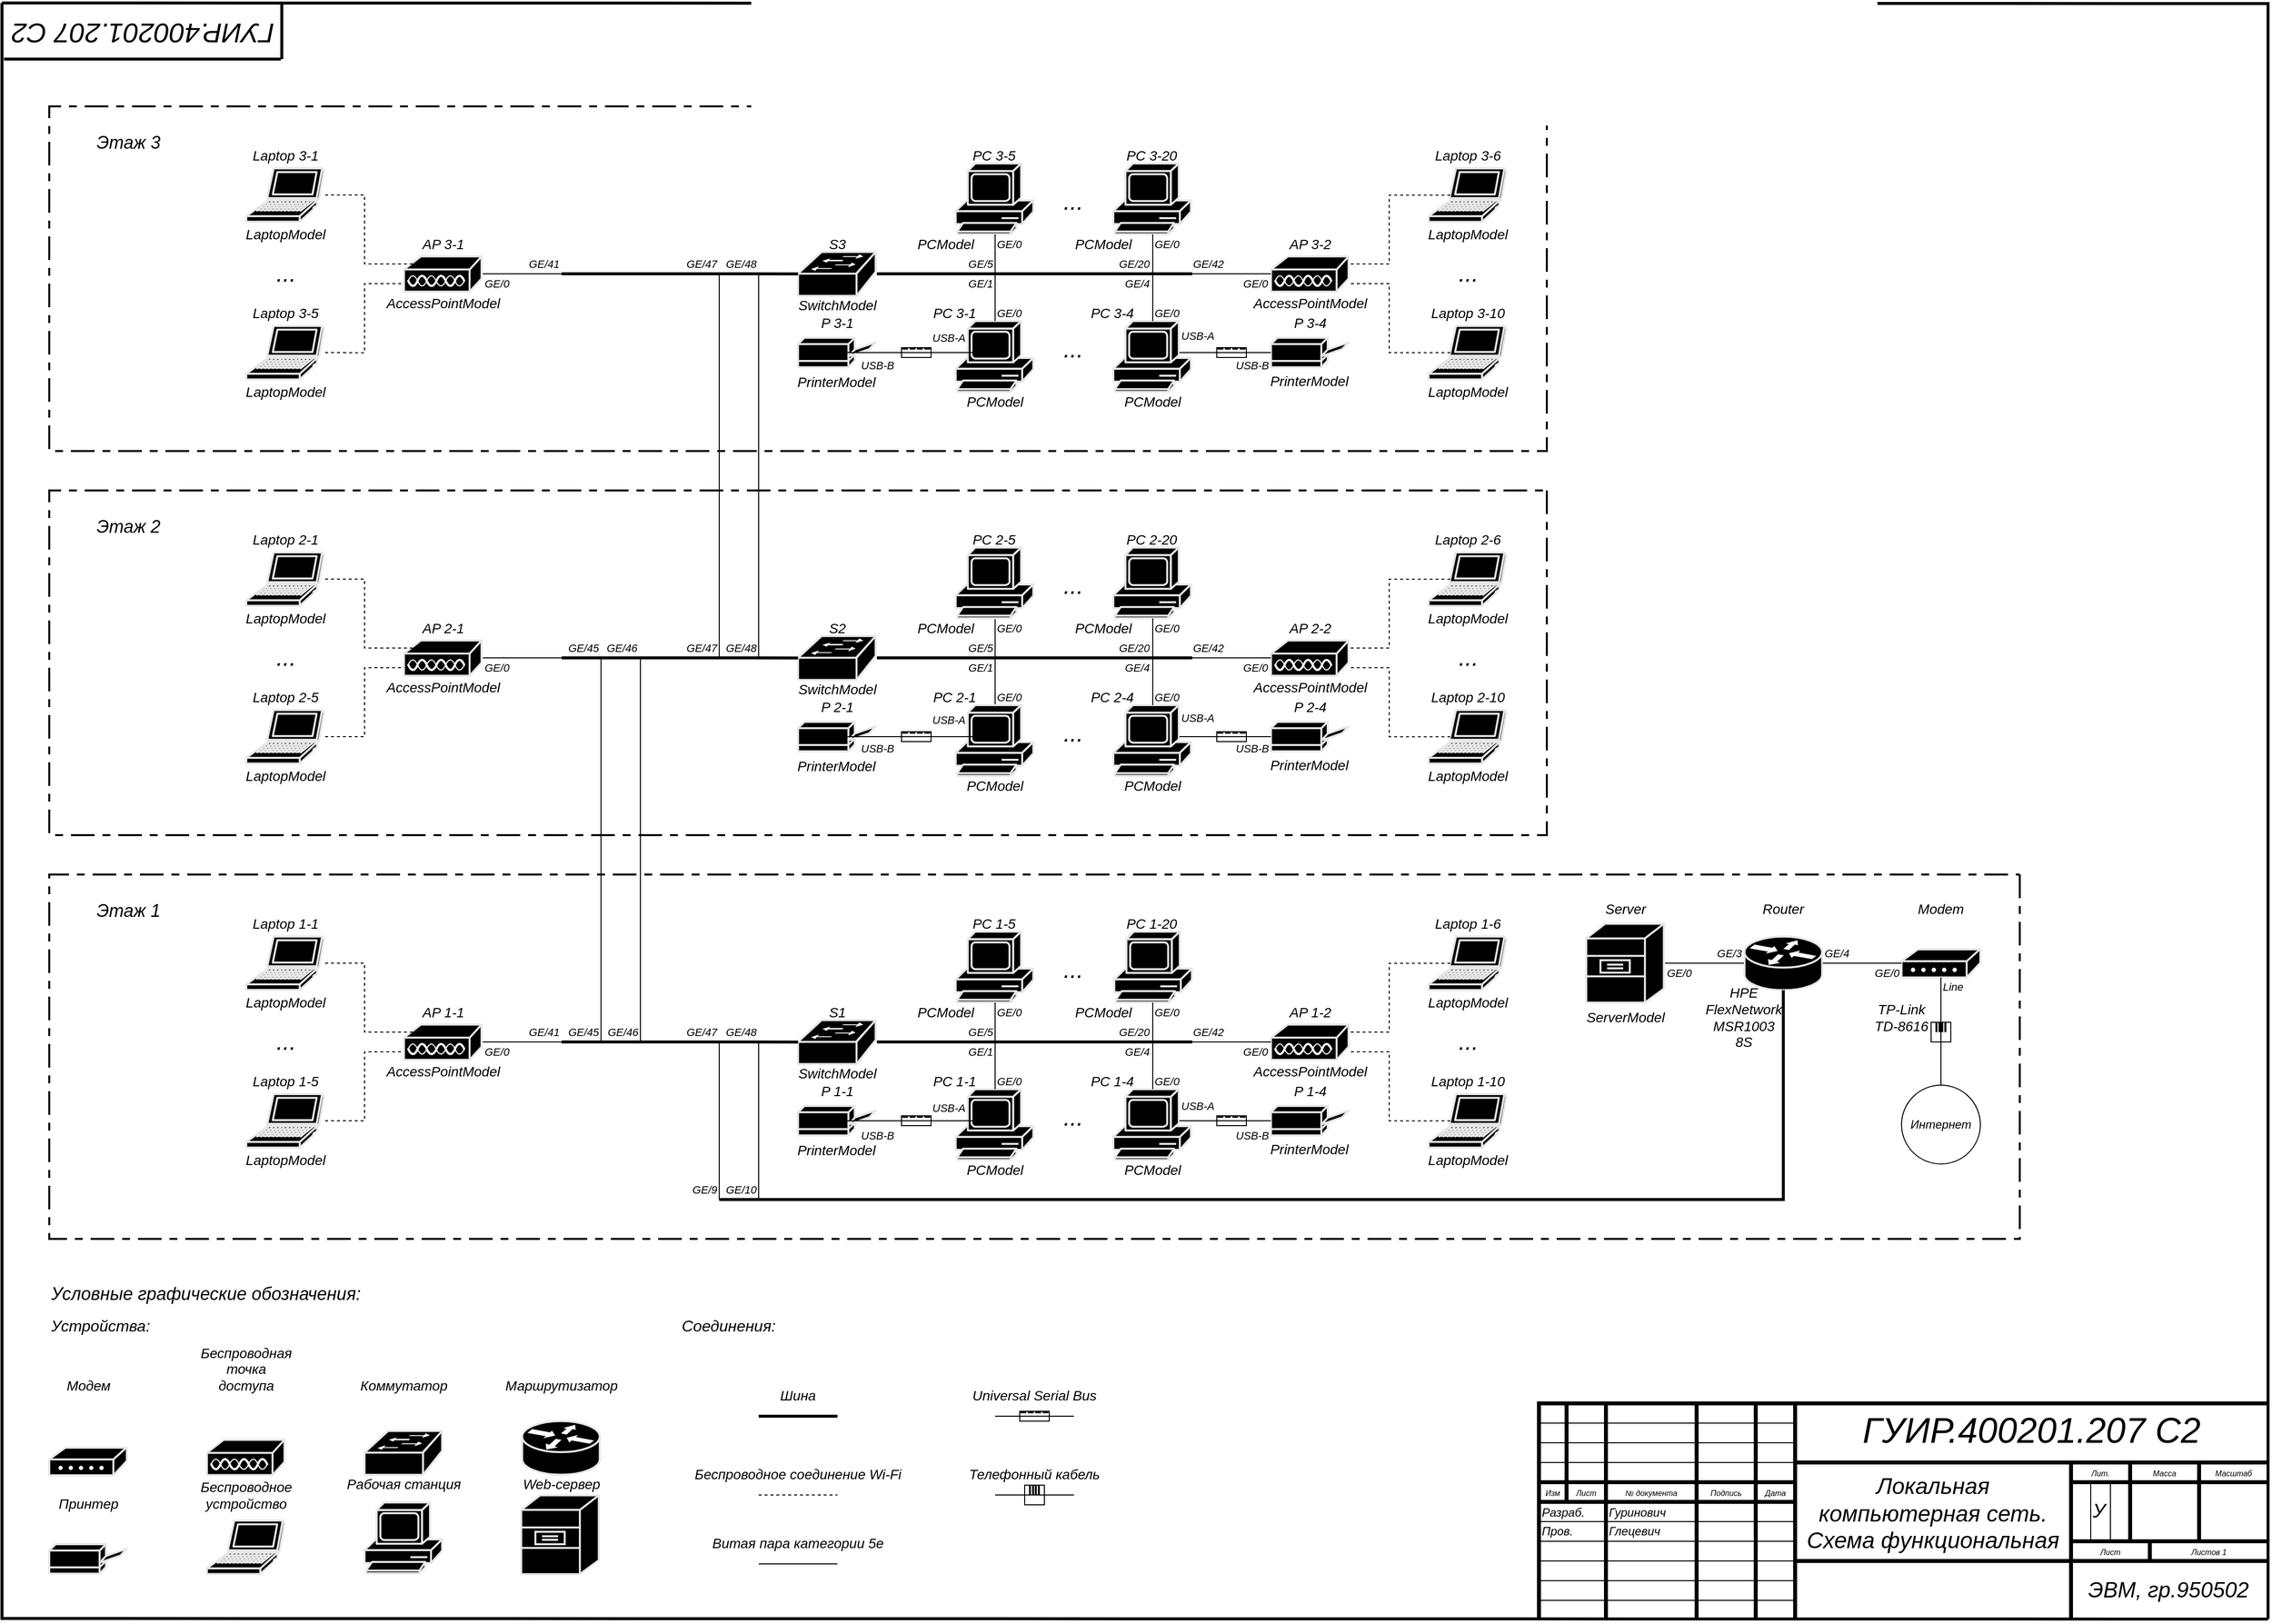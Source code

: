 <mxfile compressed="false" version="20.6.1" type="device">
  <diagram name="Страница-1" id="Страница-1">
    <mxGraphModel dx="1577" dy="1017" grid="1" gridSize="9.842" guides="1" tooltips="1" connect="1" arrows="1" fold="1" page="1" pageScale="1" pageWidth="2336" pageHeight="1654" background="none" math="0" shadow="0">
      <root>
        <mxCell id="0" />
        <mxCell id="9BwAd8rwPp-84XcoNZzX-183" value="Коннекторы" parent="0" />
        <mxCell id="Ln7XQUvNqYD8yCebmWpK-57" style="edgeStyle=orthogonalEdgeStyle;rounded=0;orthogonalLoop=1;jettySize=auto;html=1;exitX=0;exitY=0;exitDx=0;exitDy=0;endArrow=none;endFill=0;fontFamily=Arial;align=center;fontStyle=2" parent="9BwAd8rwPp-84XcoNZzX-183" source="Ln7XQUvNqYD8yCebmWpK-63" target="Ln7XQUvNqYD8yCebmWpK-59" edge="1">
          <mxGeometry relative="1" as="geometry">
            <mxPoint x="1040" y="710" as="targetPoint" />
            <Array as="points">
              <mxPoint x="1040" y="700" />
              <mxPoint x="1040" y="700" />
            </Array>
          </mxGeometry>
        </mxCell>
        <mxCell id="IKqkC-VqAS8bh-hIaz8--34" value="" style="group" vertex="1" connectable="0" parent="9BwAd8rwPp-84XcoNZzX-183">
          <mxGeometry x="945" y="1135" width="30" height="10" as="geometry" />
        </mxCell>
        <mxCell id="IKqkC-VqAS8bh-hIaz8--35" value="" style="rounded=0;whiteSpace=wrap;html=1;fontFamily=Arial;" vertex="1" parent="IKqkC-VqAS8bh-hIaz8--34">
          <mxGeometry width="30" height="10" as="geometry" />
        </mxCell>
        <mxCell id="IKqkC-VqAS8bh-hIaz8--36" value="" style="rounded=0;whiteSpace=wrap;html=1;fontFamily=Arial;fillColor=#000000;strokeColor=none;" vertex="1" parent="IKqkC-VqAS8bh-hIaz8--34">
          <mxGeometry x="0.75" width="5.905" height="1.968" as="geometry" />
        </mxCell>
        <mxCell id="IKqkC-VqAS8bh-hIaz8--37" value="" style="rounded=0;whiteSpace=wrap;html=1;fontFamily=Arial;fillColor=#000000;strokeColor=none;" vertex="1" parent="IKqkC-VqAS8bh-hIaz8--34">
          <mxGeometry x="8.25" width="5.905" height="1.968" as="geometry" />
        </mxCell>
        <mxCell id="IKqkC-VqAS8bh-hIaz8--38" value="" style="rounded=0;whiteSpace=wrap;html=1;fontFamily=Arial;fillColor=#000000;strokeColor=none;" vertex="1" parent="IKqkC-VqAS8bh-hIaz8--34">
          <mxGeometry x="15.75" width="5.905" height="1.968" as="geometry" />
        </mxCell>
        <mxCell id="IKqkC-VqAS8bh-hIaz8--39" value="" style="rounded=0;whiteSpace=wrap;html=1;fontFamily=Arial;fillColor=#000000;strokeColor=none;" vertex="1" parent="IKqkC-VqAS8bh-hIaz8--34">
          <mxGeometry x="23.25" width="5.905" height="1.968" as="geometry" />
        </mxCell>
        <mxCell id="IKqkC-VqAS8bh-hIaz8--40" value="" style="group" vertex="1" connectable="0" parent="9BwAd8rwPp-84XcoNZzX-183">
          <mxGeometry x="1265" y="1135" width="30" height="10" as="geometry" />
        </mxCell>
        <mxCell id="IKqkC-VqAS8bh-hIaz8--41" value="" style="rounded=0;whiteSpace=wrap;html=1;fontFamily=Arial;" vertex="1" parent="IKqkC-VqAS8bh-hIaz8--40">
          <mxGeometry width="30" height="10" as="geometry" />
        </mxCell>
        <mxCell id="IKqkC-VqAS8bh-hIaz8--42" value="" style="rounded=0;whiteSpace=wrap;html=1;fontFamily=Arial;fillColor=#000000;strokeColor=none;" vertex="1" parent="IKqkC-VqAS8bh-hIaz8--40">
          <mxGeometry x="0.75" width="5.905" height="1.968" as="geometry" />
        </mxCell>
        <mxCell id="IKqkC-VqAS8bh-hIaz8--43" value="" style="rounded=0;whiteSpace=wrap;html=1;fontFamily=Arial;fillColor=#000000;strokeColor=none;" vertex="1" parent="IKqkC-VqAS8bh-hIaz8--40">
          <mxGeometry x="8.25" width="5.905" height="1.968" as="geometry" />
        </mxCell>
        <mxCell id="IKqkC-VqAS8bh-hIaz8--44" value="" style="rounded=0;whiteSpace=wrap;html=1;fontFamily=Arial;fillColor=#000000;strokeColor=none;" vertex="1" parent="IKqkC-VqAS8bh-hIaz8--40">
          <mxGeometry x="15.75" width="5.905" height="1.968" as="geometry" />
        </mxCell>
        <mxCell id="IKqkC-VqAS8bh-hIaz8--45" value="" style="rounded=0;whiteSpace=wrap;html=1;fontFamily=Arial;fillColor=#000000;strokeColor=none;" vertex="1" parent="IKqkC-VqAS8bh-hIaz8--40">
          <mxGeometry x="23.25" width="5.905" height="1.968" as="geometry" />
        </mxCell>
        <mxCell id="IKqkC-VqAS8bh-hIaz8--32" value="" style="group" vertex="1" connectable="0" parent="9BwAd8rwPp-84XcoNZzX-183">
          <mxGeometry x="1070" y="1510" width="20" height="20" as="geometry" />
        </mxCell>
        <mxCell id="IKqkC-VqAS8bh-hIaz8--21" value="" style="rounded=0;whiteSpace=wrap;html=1;fontFamily=Arial;" vertex="1" parent="IKqkC-VqAS8bh-hIaz8--32">
          <mxGeometry width="20" height="20" as="geometry" />
        </mxCell>
        <mxCell id="IKqkC-VqAS8bh-hIaz8--28" value="" style="rounded=0;whiteSpace=wrap;html=1;fontFamily=Arial;fillColor=#000000;strokeColor=none;" vertex="1" parent="IKqkC-VqAS8bh-hIaz8--32">
          <mxGeometry x="4.407" width="1.968" height="10" as="geometry" />
        </mxCell>
        <mxCell id="IKqkC-VqAS8bh-hIaz8--29" value="" style="rounded=0;whiteSpace=wrap;html=1;fontFamily=Arial;fillColor=#000000;strokeColor=none;" vertex="1" parent="IKqkC-VqAS8bh-hIaz8--32">
          <mxGeometry x="13.462" width="1.968" height="10" as="geometry" />
        </mxCell>
        <mxCell id="IKqkC-VqAS8bh-hIaz8--30" value="" style="rounded=0;whiteSpace=wrap;html=1;fontFamily=Arial;fillColor=#000000;strokeColor=none;" vertex="1" parent="IKqkC-VqAS8bh-hIaz8--32">
          <mxGeometry x="10.313" width="1.968" height="10" as="geometry" />
        </mxCell>
        <mxCell id="IKqkC-VqAS8bh-hIaz8--31" value="" style="rounded=0;whiteSpace=wrap;html=1;fontFamily=Arial;fillColor=#000000;strokeColor=none;" vertex="1" parent="IKqkC-VqAS8bh-hIaz8--32">
          <mxGeometry x="7.557" width="1.968" height="10" as="geometry" />
        </mxCell>
        <mxCell id="IKqkC-VqAS8bh-hIaz8--33" value="" style="group" vertex="1" connectable="0" parent="9BwAd8rwPp-84XcoNZzX-183">
          <mxGeometry x="1065" y="1435" width="30" height="10" as="geometry" />
        </mxCell>
        <mxCell id="IKqkC-VqAS8bh-hIaz8--22" value="" style="rounded=0;whiteSpace=wrap;html=1;fontFamily=Arial;" vertex="1" parent="IKqkC-VqAS8bh-hIaz8--33">
          <mxGeometry width="30" height="10" as="geometry" />
        </mxCell>
        <mxCell id="IKqkC-VqAS8bh-hIaz8--23" value="" style="rounded=0;whiteSpace=wrap;html=1;fontFamily=Arial;fillColor=#000000;strokeColor=none;" vertex="1" parent="IKqkC-VqAS8bh-hIaz8--33">
          <mxGeometry x="0.75" width="5.905" height="1.968" as="geometry" />
        </mxCell>
        <mxCell id="IKqkC-VqAS8bh-hIaz8--24" value="" style="rounded=0;whiteSpace=wrap;html=1;fontFamily=Arial;fillColor=#000000;strokeColor=none;" vertex="1" parent="IKqkC-VqAS8bh-hIaz8--33">
          <mxGeometry x="8.25" width="5.905" height="1.968" as="geometry" />
        </mxCell>
        <mxCell id="IKqkC-VqAS8bh-hIaz8--25" value="" style="rounded=0;whiteSpace=wrap;html=1;fontFamily=Arial;fillColor=#000000;strokeColor=none;" vertex="1" parent="IKqkC-VqAS8bh-hIaz8--33">
          <mxGeometry x="15.75" width="5.905" height="1.968" as="geometry" />
        </mxCell>
        <mxCell id="IKqkC-VqAS8bh-hIaz8--26" value="" style="rounded=0;whiteSpace=wrap;html=1;fontFamily=Arial;fillColor=#000000;strokeColor=none;" vertex="1" parent="IKqkC-VqAS8bh-hIaz8--33">
          <mxGeometry x="23.25" width="5.905" height="1.968" as="geometry" />
        </mxCell>
        <mxCell id="IKqkC-VqAS8bh-hIaz8--65" value="" style="group" vertex="1" connectable="0" parent="9BwAd8rwPp-84XcoNZzX-183">
          <mxGeometry x="1265" y="745" width="30" height="10" as="geometry" />
        </mxCell>
        <mxCell id="IKqkC-VqAS8bh-hIaz8--66" value="" style="rounded=0;whiteSpace=wrap;html=1;fontFamily=Arial;" vertex="1" parent="IKqkC-VqAS8bh-hIaz8--65">
          <mxGeometry width="30" height="10" as="geometry" />
        </mxCell>
        <mxCell id="IKqkC-VqAS8bh-hIaz8--67" value="" style="rounded=0;whiteSpace=wrap;html=1;fontFamily=Arial;fillColor=#000000;strokeColor=none;" vertex="1" parent="IKqkC-VqAS8bh-hIaz8--65">
          <mxGeometry x="0.75" width="5.905" height="1.968" as="geometry" />
        </mxCell>
        <mxCell id="IKqkC-VqAS8bh-hIaz8--68" value="" style="rounded=0;whiteSpace=wrap;html=1;fontFamily=Arial;fillColor=#000000;strokeColor=none;" vertex="1" parent="IKqkC-VqAS8bh-hIaz8--65">
          <mxGeometry x="8.25" width="5.905" height="1.968" as="geometry" />
        </mxCell>
        <mxCell id="IKqkC-VqAS8bh-hIaz8--69" value="" style="rounded=0;whiteSpace=wrap;html=1;fontFamily=Arial;fillColor=#000000;strokeColor=none;" vertex="1" parent="IKqkC-VqAS8bh-hIaz8--65">
          <mxGeometry x="15.75" width="5.905" height="1.968" as="geometry" />
        </mxCell>
        <mxCell id="IKqkC-VqAS8bh-hIaz8--70" value="" style="rounded=0;whiteSpace=wrap;html=1;fontFamily=Arial;fillColor=#000000;strokeColor=none;" vertex="1" parent="IKqkC-VqAS8bh-hIaz8--65">
          <mxGeometry x="23.25" width="5.905" height="1.968" as="geometry" />
        </mxCell>
        <mxCell id="IKqkC-VqAS8bh-hIaz8--77" value="" style="group" vertex="1" connectable="0" parent="9BwAd8rwPp-84XcoNZzX-183">
          <mxGeometry x="1265" y="355" width="30" height="10" as="geometry" />
        </mxCell>
        <mxCell id="IKqkC-VqAS8bh-hIaz8--78" value="" style="rounded=0;whiteSpace=wrap;html=1;fontFamily=Arial;" vertex="1" parent="IKqkC-VqAS8bh-hIaz8--77">
          <mxGeometry width="30" height="10" as="geometry" />
        </mxCell>
        <mxCell id="IKqkC-VqAS8bh-hIaz8--79" value="" style="rounded=0;whiteSpace=wrap;html=1;fontFamily=Arial;fillColor=#000000;strokeColor=none;" vertex="1" parent="IKqkC-VqAS8bh-hIaz8--77">
          <mxGeometry x="0.75" width="5.905" height="1.968" as="geometry" />
        </mxCell>
        <mxCell id="IKqkC-VqAS8bh-hIaz8--80" value="" style="rounded=0;whiteSpace=wrap;html=1;fontFamily=Arial;fillColor=#000000;strokeColor=none;" vertex="1" parent="IKqkC-VqAS8bh-hIaz8--77">
          <mxGeometry x="8.25" width="5.905" height="1.968" as="geometry" />
        </mxCell>
        <mxCell id="IKqkC-VqAS8bh-hIaz8--81" value="" style="rounded=0;whiteSpace=wrap;html=1;fontFamily=Arial;fillColor=#000000;strokeColor=none;" vertex="1" parent="IKqkC-VqAS8bh-hIaz8--77">
          <mxGeometry x="15.75" width="5.905" height="1.968" as="geometry" />
        </mxCell>
        <mxCell id="IKqkC-VqAS8bh-hIaz8--82" value="" style="rounded=0;whiteSpace=wrap;html=1;fontFamily=Arial;fillColor=#000000;strokeColor=none;" vertex="1" parent="IKqkC-VqAS8bh-hIaz8--77">
          <mxGeometry x="23.25" width="5.905" height="1.968" as="geometry" />
        </mxCell>
        <mxCell id="IKqkC-VqAS8bh-hIaz8--91" value="" style="group" vertex="1" connectable="0" parent="9BwAd8rwPp-84XcoNZzX-183">
          <mxGeometry x="1990" y="1040" width="20" height="20" as="geometry" />
        </mxCell>
        <mxCell id="IKqkC-VqAS8bh-hIaz8--92" value="" style="rounded=0;whiteSpace=wrap;html=1;fontFamily=Arial;" vertex="1" parent="IKqkC-VqAS8bh-hIaz8--91">
          <mxGeometry width="20" height="20" as="geometry" />
        </mxCell>
        <mxCell id="IKqkC-VqAS8bh-hIaz8--93" value="" style="rounded=0;whiteSpace=wrap;html=1;fontFamily=Arial;fillColor=#000000;strokeColor=none;" vertex="1" parent="IKqkC-VqAS8bh-hIaz8--91">
          <mxGeometry x="4.407" width="1.968" height="10" as="geometry" />
        </mxCell>
        <mxCell id="IKqkC-VqAS8bh-hIaz8--94" value="" style="rounded=0;whiteSpace=wrap;html=1;fontFamily=Arial;fillColor=#000000;strokeColor=none;" vertex="1" parent="IKqkC-VqAS8bh-hIaz8--91">
          <mxGeometry x="13.462" width="1.968" height="10" as="geometry" />
        </mxCell>
        <mxCell id="IKqkC-VqAS8bh-hIaz8--95" value="" style="rounded=0;whiteSpace=wrap;html=1;fontFamily=Arial;fillColor=#000000;strokeColor=none;" vertex="1" parent="IKqkC-VqAS8bh-hIaz8--91">
          <mxGeometry x="10.313" width="1.968" height="10" as="geometry" />
        </mxCell>
        <mxCell id="IKqkC-VqAS8bh-hIaz8--96" value="" style="rounded=0;whiteSpace=wrap;html=1;fontFamily=Arial;fillColor=#000000;strokeColor=none;" vertex="1" parent="IKqkC-VqAS8bh-hIaz8--91">
          <mxGeometry x="7.557" width="1.968" height="10" as="geometry" />
        </mxCell>
        <mxCell id="IKqkC-VqAS8bh-hIaz8--71" value="" style="group" vertex="1" connectable="0" parent="9BwAd8rwPp-84XcoNZzX-183">
          <mxGeometry x="945" y="745" width="30" height="10" as="geometry" />
        </mxCell>
        <mxCell id="IKqkC-VqAS8bh-hIaz8--72" value="" style="rounded=0;whiteSpace=wrap;html=1;fontFamily=Arial;" vertex="1" parent="IKqkC-VqAS8bh-hIaz8--71">
          <mxGeometry width="30" height="10" as="geometry" />
        </mxCell>
        <mxCell id="IKqkC-VqAS8bh-hIaz8--73" value="" style="rounded=0;whiteSpace=wrap;html=1;fontFamily=Arial;fillColor=#000000;strokeColor=none;" vertex="1" parent="IKqkC-VqAS8bh-hIaz8--71">
          <mxGeometry x="0.75" width="5.905" height="1.968" as="geometry" />
        </mxCell>
        <mxCell id="IKqkC-VqAS8bh-hIaz8--74" value="" style="rounded=0;whiteSpace=wrap;html=1;fontFamily=Arial;fillColor=#000000;strokeColor=none;" vertex="1" parent="IKqkC-VqAS8bh-hIaz8--71">
          <mxGeometry x="8.25" width="5.905" height="1.968" as="geometry" />
        </mxCell>
        <mxCell id="IKqkC-VqAS8bh-hIaz8--75" value="" style="rounded=0;whiteSpace=wrap;html=1;fontFamily=Arial;fillColor=#000000;strokeColor=none;" vertex="1" parent="IKqkC-VqAS8bh-hIaz8--71">
          <mxGeometry x="15.75" width="5.905" height="1.968" as="geometry" />
        </mxCell>
        <mxCell id="IKqkC-VqAS8bh-hIaz8--76" value="" style="rounded=0;whiteSpace=wrap;html=1;fontFamily=Arial;fillColor=#000000;strokeColor=none;" vertex="1" parent="IKqkC-VqAS8bh-hIaz8--71">
          <mxGeometry x="23.25" width="5.905" height="1.968" as="geometry" />
        </mxCell>
        <mxCell id="IKqkC-VqAS8bh-hIaz8--83" value="" style="group" vertex="1" connectable="0" parent="9BwAd8rwPp-84XcoNZzX-183">
          <mxGeometry x="945" y="355" width="30" height="10" as="geometry" />
        </mxCell>
        <mxCell id="IKqkC-VqAS8bh-hIaz8--84" value="" style="rounded=0;whiteSpace=wrap;html=1;fontFamily=Arial;" vertex="1" parent="IKqkC-VqAS8bh-hIaz8--83">
          <mxGeometry width="30" height="10" as="geometry" />
        </mxCell>
        <mxCell id="IKqkC-VqAS8bh-hIaz8--85" value="" style="rounded=0;whiteSpace=wrap;html=1;fontFamily=Arial;fillColor=#000000;strokeColor=none;" vertex="1" parent="IKqkC-VqAS8bh-hIaz8--83">
          <mxGeometry x="0.75" width="5.905" height="1.968" as="geometry" />
        </mxCell>
        <mxCell id="IKqkC-VqAS8bh-hIaz8--86" value="" style="rounded=0;whiteSpace=wrap;html=1;fontFamily=Arial;fillColor=#000000;strokeColor=none;" vertex="1" parent="IKqkC-VqAS8bh-hIaz8--83">
          <mxGeometry x="8.25" width="5.905" height="1.968" as="geometry" />
        </mxCell>
        <mxCell id="IKqkC-VqAS8bh-hIaz8--87" value="" style="rounded=0;whiteSpace=wrap;html=1;fontFamily=Arial;fillColor=#000000;strokeColor=none;" vertex="1" parent="IKqkC-VqAS8bh-hIaz8--83">
          <mxGeometry x="15.75" width="5.905" height="1.968" as="geometry" />
        </mxCell>
        <mxCell id="IKqkC-VqAS8bh-hIaz8--88" value="" style="rounded=0;whiteSpace=wrap;html=1;fontFamily=Arial;fillColor=#000000;strokeColor=none;" vertex="1" parent="IKqkC-VqAS8bh-hIaz8--83">
          <mxGeometry x="23.25" width="5.905" height="1.968" as="geometry" />
        </mxCell>
        <mxCell id="IKqkC-VqAS8bh-hIaz8--110" value="Устройства" parent="0" />
        <mxCell id="0MDFwOMSwQNmZCORZw81-256" value="" style="shape=mxgraph.cisco.computers_and_peripherals.laptop;sketch=0;html=1;pointerEvents=1;dashed=0;fillColor=#000000;strokeColor=#E6E6E6;strokeWidth=2;verticalLabelPosition=bottom;verticalAlign=top;align=center;outlineConnect=0;fillStyle=auto;fontSize=23;aspect=fixed;fontFamily=Arial;container=0;fontStyle=2" parent="IKqkC-VqAS8bh-hIaz8--110" vertex="1">
          <mxGeometry x="280" y="333.0" width="78.74" height="54.22" as="geometry" />
        </mxCell>
        <mxCell id="0MDFwOMSwQNmZCORZw81-258" value="" style="shape=mxgraph.cisco.misc.access_point;html=1;pointerEvents=1;dashed=0;fillColor=#000000;strokeColor=#E6E6E6;strokeWidth=2;verticalLabelPosition=bottom;verticalAlign=top;align=center;outlineConnect=0;fillStyle=auto;fontSize=23;aspect=fixed;fontFamily=Arial;container=0;fontStyle=2" parent="IKqkC-VqAS8bh-hIaz8--110" vertex="1">
          <mxGeometry x="440" y="262.42" width="78.74" height="36.26" as="geometry" />
        </mxCell>
        <mxCell id="0MDFwOMSwQNmZCORZw81-257" value="" style="shape=mxgraph.cisco.computers_and_peripherals.laptop;sketch=0;html=1;pointerEvents=1;dashed=0;fillColor=#000000;strokeColor=#E6E6E6;strokeWidth=2;verticalLabelPosition=bottom;verticalAlign=top;align=center;outlineConnect=0;fillStyle=auto;fontSize=23;aspect=fixed;fontFamily=Arial;container=0;fontStyle=2" parent="IKqkC-VqAS8bh-hIaz8--110" vertex="1">
          <mxGeometry x="280" y="173.0" width="78.74" height="54.17" as="geometry" />
        </mxCell>
        <mxCell id="0MDFwOMSwQNmZCORZw81-246" value="" style="shape=mxgraph.cisco.switches.workgroup_switch;sketch=0;html=1;pointerEvents=1;dashed=0;fillColor=#000000;strokeColor=#E6E6E6;strokeWidth=2;verticalLabelPosition=bottom;verticalAlign=top;align=center;outlineConnect=0;fontSize=23;fillStyle=auto;aspect=fixed;fontFamily=Arial;fontStyle=2" parent="IKqkC-VqAS8bh-hIaz8--110" vertex="1">
          <mxGeometry x="840" y="257.873" width="78.74" height="44.44" as="geometry" />
        </mxCell>
        <mxCell id="0MDFwOMSwQNmZCORZw81-247" value="" style="shape=mxgraph.cisco.computers_and_peripherals.pc;sketch=0;html=1;pointerEvents=1;dashed=0;fillColor=#000000;strokeColor=#E6E6E6;strokeWidth=2;verticalLabelPosition=bottom;verticalAlign=top;align=center;outlineConnect=0;fontSize=23;fillStyle=auto;aspect=fixed;fontFamily=Arial;fontStyle=2" parent="IKqkC-VqAS8bh-hIaz8--110" vertex="1">
          <mxGeometry x="1000" y="168" width="78.74" height="71.8" as="geometry" />
        </mxCell>
        <mxCell id="0MDFwOMSwQNmZCORZw81-251" value="" style="shape=mxgraph.cisco.computers_and_peripherals.printer;sketch=0;html=1;pointerEvents=1;dashed=0;fillColor=#000000;strokeColor=#E6E6E6;strokeWidth=2;verticalLabelPosition=bottom;verticalAlign=top;align=center;outlineConnect=0;fontSize=23;fillStyle=auto;aspect=fixed;fontFamily=Arial;fontStyle=2" parent="IKqkC-VqAS8bh-hIaz8--110" vertex="1">
          <mxGeometry x="1320" y="345.0" width="78.74" height="29.88" as="geometry" />
        </mxCell>
        <mxCell id="0MDFwOMSwQNmZCORZw81-248" value="" style="shape=mxgraph.cisco.computers_and_peripherals.pc;sketch=0;html=1;pointerEvents=1;dashed=0;fillColor=#000000;strokeColor=#E6E6E6;strokeWidth=2;verticalLabelPosition=bottom;verticalAlign=top;align=center;outlineConnect=0;fontSize=23;fillStyle=auto;aspect=fixed;fontFamily=Arial;fontStyle=2" parent="IKqkC-VqAS8bh-hIaz8--110" vertex="1">
          <mxGeometry x="1160" y="168" width="78.74" height="71.8" as="geometry" />
        </mxCell>
        <mxCell id="0MDFwOMSwQNmZCORZw81-255" value="" style="shape=mxgraph.cisco.misc.access_point;html=1;pointerEvents=1;dashed=0;fillColor=#000000;strokeColor=#E6E6E6;strokeWidth=2;verticalLabelPosition=bottom;verticalAlign=top;align=center;outlineConnect=0;fillStyle=auto;fontSize=23;aspect=fixed;fontFamily=Arial;fontStyle=2" parent="IKqkC-VqAS8bh-hIaz8--110" vertex="1">
          <mxGeometry x="1320" y="262.42" width="78.74" height="36.26" as="geometry" />
        </mxCell>
        <mxCell id="0MDFwOMSwQNmZCORZw81-254" value="" style="shape=mxgraph.cisco.computers_and_peripherals.laptop;sketch=0;html=1;pointerEvents=1;dashed=0;fillColor=#000000;strokeColor=#E6E6E6;strokeWidth=2;verticalLabelPosition=bottom;verticalAlign=top;align=center;outlineConnect=0;fillStyle=auto;fontSize=23;aspect=fixed;fontFamily=Arial;fontStyle=2" parent="IKqkC-VqAS8bh-hIaz8--110" vertex="1">
          <mxGeometry x="1480" y="173.0" width="78.74" height="54.22" as="geometry" />
        </mxCell>
        <mxCell id="0MDFwOMSwQNmZCORZw81-249" value="" style="shape=mxgraph.cisco.computers_and_peripherals.laptop;sketch=0;html=1;pointerEvents=1;dashed=0;fillColor=#000000;strokeColor=#E6E6E6;strokeWidth=2;verticalLabelPosition=bottom;verticalAlign=top;align=center;outlineConnect=0;fillStyle=auto;fontSize=23;aspect=fixed;fontFamily=Arial;fontStyle=2" parent="IKqkC-VqAS8bh-hIaz8--110" vertex="1">
          <mxGeometry x="1480" y="333.0" width="78.74" height="54.22" as="geometry" />
        </mxCell>
        <mxCell id="0MDFwOMSwQNmZCORZw81-290" value="" style="shape=mxgraph.cisco.servers.file_server;sketch=0;html=1;pointerEvents=1;dashed=0;fillColor=#000000;strokeColor=#E6E6E6;strokeWidth=2;verticalLabelPosition=bottom;verticalAlign=top;align=center;outlineConnect=0;fillStyle=auto;fontSize=23;fontFamily=Arial;fontStyle=2" parent="IKqkC-VqAS8bh-hIaz8--110" vertex="1">
          <mxGeometry x="559" y="1520.36" width="78.74" height="80" as="geometry" />
        </mxCell>
        <mxCell id="0MDFwOMSwQNmZCORZw81-252" value="" style="shape=mxgraph.cisco.routers.router;sketch=0;html=1;pointerEvents=1;dashed=0;fillColor=#000000;strokeColor=#E6E6E6;strokeWidth=2;verticalLabelPosition=bottom;verticalAlign=top;align=center;outlineConnect=0;fontSize=23;fillStyle=auto;aspect=fixed;fontFamily=Arial;fontStyle=2" parent="IKqkC-VqAS8bh-hIaz8--110" vertex="1">
          <mxGeometry x="560" y="1445" width="78.74" height="54.36" as="geometry" />
        </mxCell>
        <mxCell id="0MDFwOMSwQNmZCORZw81-282" value="" style="shape=mxgraph.cisco.switches.workgroup_switch;sketch=0;html=1;pointerEvents=1;dashed=0;fillColor=#000000;strokeColor=#E6E6E6;strokeWidth=2;verticalLabelPosition=bottom;verticalAlign=top;align=center;outlineConnect=0;fontSize=23;fillStyle=auto;aspect=fixed;fontFamily=Arial;fontStyle=2" parent="IKqkC-VqAS8bh-hIaz8--110" vertex="1">
          <mxGeometry x="400" y="1455" width="78.74" height="44.44" as="geometry" />
        </mxCell>
        <mxCell id="0MDFwOMSwQNmZCORZw81-284" value="" style="shape=mxgraph.cisco.computers_and_peripherals.pc;sketch=0;html=1;pointerEvents=1;dashed=0;fillColor=#000000;strokeColor=#E6E6E6;strokeWidth=2;verticalLabelPosition=bottom;verticalAlign=top;align=center;outlineConnect=0;fontSize=23;fillStyle=auto;aspect=fixed;fontFamily=Arial;fontStyle=2" parent="IKqkC-VqAS8bh-hIaz8--110" vertex="1">
          <mxGeometry x="400" y="1527.64" width="78.74" height="71.8" as="geometry" />
        </mxCell>
        <mxCell id="0MDFwOMSwQNmZCORZw81-283" value="" style="shape=mxgraph.cisco.computers_and_peripherals.laptop;sketch=0;html=1;pointerEvents=1;dashed=0;fillColor=#000000;strokeColor=#E6E6E6;strokeWidth=2;verticalLabelPosition=bottom;verticalAlign=top;align=center;outlineConnect=0;fillStyle=auto;fontSize=23;aspect=fixed;fontFamily=Arial;container=0;fontStyle=2" parent="IKqkC-VqAS8bh-hIaz8--110" vertex="1">
          <mxGeometry x="240" y="1546" width="78.74" height="54.22" as="geometry" />
        </mxCell>
        <mxCell id="0MDFwOMSwQNmZCORZw81-281" value="" style="shape=mxgraph.cisco.misc.access_point;html=1;pointerEvents=1;dashed=0;fillColor=#000000;strokeColor=#E6E6E6;strokeWidth=2;verticalLabelPosition=bottom;verticalAlign=top;align=center;outlineConnect=0;fillStyle=auto;fontSize=23;aspect=fixed;fontFamily=Arial;container=0;fontStyle=2" parent="IKqkC-VqAS8bh-hIaz8--110" vertex="1">
          <mxGeometry x="240" y="1464" width="78.74" height="36.26" as="geometry" />
        </mxCell>
        <mxCell id="0MDFwOMSwQNmZCORZw81-253" value="" style="shape=mxgraph.cisco.modems_and_phones.modem;sketch=0;html=1;pointerEvents=1;dashed=0;fillColor=#000000;strokeColor=#E6E6E6;strokeWidth=2;verticalLabelPosition=bottom;verticalAlign=top;align=center;outlineConnect=0;fontSize=23;fillStyle=auto;aspect=fixed;fontFamily=Arial;fontStyle=2" parent="IKqkC-VqAS8bh-hIaz8--110" vertex="1">
          <mxGeometry x="80" y="1472" width="78.74" height="28.04" as="geometry" />
        </mxCell>
        <mxCell id="0MDFwOMSwQNmZCORZw81-289" value="" style="shape=mxgraph.cisco.computers_and_peripherals.printer;sketch=0;html=1;pointerEvents=1;dashed=0;fillColor=#000000;strokeColor=#E6E6E6;strokeWidth=2;verticalLabelPosition=bottom;verticalAlign=top;align=center;outlineConnect=0;fontSize=23;fillStyle=auto;aspect=fixed;fontFamily=Arial;fontStyle=2" parent="IKqkC-VqAS8bh-hIaz8--110" vertex="1">
          <mxGeometry x="80" y="1570" width="78.74" height="29.88" as="geometry" />
        </mxCell>
        <mxCell id="0MDFwOMSwQNmZCORZw81-285" value="" style="shape=mxgraph.cisco.modems_and_phones.modem;sketch=0;html=1;pointerEvents=1;dashed=0;fillColor=#000000;strokeColor=#E6E6E6;strokeWidth=2;verticalLabelPosition=bottom;verticalAlign=top;align=center;outlineConnect=0;fontSize=23;fillStyle=auto;aspect=fixed;fontFamily=Arial;fontStyle=2" parent="IKqkC-VqAS8bh-hIaz8--110" vertex="1">
          <mxGeometry x="1960" y="966" width="80" height="28.49" as="geometry" />
        </mxCell>
        <mxCell id="0MDFwOMSwQNmZCORZw81-286" value="" style="shape=mxgraph.cisco.routers.router;sketch=0;html=1;pointerEvents=1;dashed=0;fillColor=#000000;strokeColor=#E6E6E6;strokeWidth=2;verticalLabelPosition=bottom;verticalAlign=top;align=center;outlineConnect=0;fontSize=23;fillStyle=auto;aspect=fixed;fontFamily=Arial;fontStyle=2" parent="IKqkC-VqAS8bh-hIaz8--110" vertex="1">
          <mxGeometry x="1800.63" y="953" width="78.74" height="54.36" as="geometry" />
        </mxCell>
        <mxCell id="Ox5Po6O9_LgIOVLj1sJk-9" value="" style="shape=mxgraph.cisco.servers.file_server;sketch=0;html=1;pointerEvents=1;dashed=0;fillColor=#000000;strokeColor=#E6E6E6;strokeWidth=2;verticalLabelPosition=bottom;verticalAlign=top;align=center;outlineConnect=0;fillStyle=auto;fontSize=23;fontFamily=Arial;fontStyle=2" parent="IKqkC-VqAS8bh-hIaz8--110" vertex="1">
          <mxGeometry x="1640" y="940" width="78.74" height="80" as="geometry" />
        </mxCell>
        <mxCell id="Ln7XQUvNqYD8yCebmWpK-17" value="" style="shape=mxgraph.cisco.computers_and_peripherals.pc;sketch=0;html=1;pointerEvents=1;dashed=0;fillColor=#000000;strokeColor=#E6E6E6;strokeWidth=2;verticalLabelPosition=bottom;verticalAlign=top;align=center;outlineConnect=0;fontSize=23;fillStyle=auto;aspect=fixed;fontFamily=Arial;fontStyle=2" parent="IKqkC-VqAS8bh-hIaz8--110" vertex="1">
          <mxGeometry x="1000" y="328" width="78.74" height="71.8" as="geometry" />
        </mxCell>
        <mxCell id="Ln7XQUvNqYD8yCebmWpK-27" value="" style="shape=mxgraph.cisco.computers_and_peripherals.pc;sketch=0;html=1;pointerEvents=1;dashed=0;fillColor=#000000;strokeColor=#E6E6E6;strokeWidth=2;verticalLabelPosition=bottom;verticalAlign=top;align=center;outlineConnect=0;fontSize=23;fillStyle=auto;aspect=fixed;fontFamily=Arial;fontStyle=2" parent="IKqkC-VqAS8bh-hIaz8--110" vertex="1">
          <mxGeometry x="1160" y="328" width="78.74" height="71.8" as="geometry" />
        </mxCell>
        <mxCell id="Ln7XQUvNqYD8yCebmWpK-34" value="" style="shape=mxgraph.cisco.computers_and_peripherals.laptop;sketch=0;html=1;pointerEvents=1;dashed=0;fillColor=#000000;strokeColor=#E6E6E6;strokeWidth=2;verticalLabelPosition=bottom;verticalAlign=top;align=center;outlineConnect=0;fillStyle=auto;fontSize=23;aspect=fixed;fontFamily=Arial;container=0;fontStyle=2" parent="IKqkC-VqAS8bh-hIaz8--110" vertex="1">
          <mxGeometry x="280" y="723.0" width="78.74" height="54.22" as="geometry" />
        </mxCell>
        <mxCell id="Ln7XQUvNqYD8yCebmWpK-35" value="" style="shape=mxgraph.cisco.misc.access_point;html=1;pointerEvents=1;dashed=0;fillColor=#000000;strokeColor=#E6E6E6;strokeWidth=2;verticalLabelPosition=bottom;verticalAlign=top;align=center;outlineConnect=0;fillStyle=auto;fontSize=23;aspect=fixed;fontFamily=Arial;container=0;fontStyle=2" parent="IKqkC-VqAS8bh-hIaz8--110" vertex="1">
          <mxGeometry x="440" y="652.42" width="78.74" height="36.26" as="geometry" />
        </mxCell>
        <mxCell id="Ln7XQUvNqYD8yCebmWpK-36" value="" style="shape=mxgraph.cisco.computers_and_peripherals.laptop;sketch=0;html=1;pointerEvents=1;dashed=0;fillColor=#000000;strokeColor=#E6E6E6;strokeWidth=2;verticalLabelPosition=bottom;verticalAlign=top;align=center;outlineConnect=0;fillStyle=auto;fontSize=23;aspect=fixed;fontFamily=Arial;container=0;fontStyle=2" parent="IKqkC-VqAS8bh-hIaz8--110" vertex="1">
          <mxGeometry x="280" y="563.0" width="78.74" height="54.17" as="geometry" />
        </mxCell>
        <mxCell id="Ln7XQUvNqYD8yCebmWpK-49" value="" style="shape=mxgraph.cisco.switches.workgroup_switch;sketch=0;html=1;pointerEvents=1;dashed=0;fillColor=#000000;strokeColor=#E6E6E6;strokeWidth=2;verticalLabelPosition=bottom;verticalAlign=top;align=center;outlineConnect=0;fontSize=23;fillStyle=auto;aspect=fixed;fontFamily=Arial;fontStyle=2" parent="IKqkC-VqAS8bh-hIaz8--110" vertex="1">
          <mxGeometry x="840" y="647.873" width="78.74" height="44.44" as="geometry" />
        </mxCell>
        <mxCell id="Ln7XQUvNqYD8yCebmWpK-50" value="" style="shape=mxgraph.cisco.computers_and_peripherals.pc;sketch=0;html=1;pointerEvents=1;dashed=0;fillColor=#000000;strokeColor=#E6E6E6;strokeWidth=2;verticalLabelPosition=bottom;verticalAlign=top;align=center;outlineConnect=0;fontSize=23;fillStyle=auto;aspect=fixed;fontFamily=Arial;fontStyle=2" parent="IKqkC-VqAS8bh-hIaz8--110" vertex="1">
          <mxGeometry x="1000" y="558" width="78.74" height="71.8" as="geometry" />
        </mxCell>
        <mxCell id="Ln7XQUvNqYD8yCebmWpK-52" value="" style="shape=mxgraph.cisco.computers_and_peripherals.printer;sketch=0;html=1;pointerEvents=1;dashed=0;fillColor=#000000;strokeColor=#E6E6E6;strokeWidth=2;verticalLabelPosition=bottom;verticalAlign=top;align=center;outlineConnect=0;fontSize=23;fillStyle=auto;aspect=fixed;fontFamily=Arial;fontStyle=2" parent="IKqkC-VqAS8bh-hIaz8--110" vertex="1">
          <mxGeometry x="1320" y="735.0" width="78.74" height="29.88" as="geometry" />
        </mxCell>
        <mxCell id="Ln7XQUvNqYD8yCebmWpK-53" value="" style="shape=mxgraph.cisco.computers_and_peripherals.pc;sketch=0;html=1;pointerEvents=1;dashed=0;fillColor=#000000;strokeColor=#E6E6E6;strokeWidth=2;verticalLabelPosition=bottom;verticalAlign=top;align=center;outlineConnect=0;fontSize=23;fillStyle=auto;aspect=fixed;fontFamily=Arial;fontStyle=2" parent="IKqkC-VqAS8bh-hIaz8--110" vertex="1">
          <mxGeometry x="1160" y="558" width="78.74" height="71.8" as="geometry" />
        </mxCell>
        <mxCell id="Ln7XQUvNqYD8yCebmWpK-54" value="" style="shape=mxgraph.cisco.misc.access_point;html=1;pointerEvents=1;dashed=0;fillColor=#000000;strokeColor=#E6E6E6;strokeWidth=2;verticalLabelPosition=bottom;verticalAlign=top;align=center;outlineConnect=0;fillStyle=auto;fontSize=23;aspect=fixed;fontFamily=Arial;fontStyle=2" parent="IKqkC-VqAS8bh-hIaz8--110" vertex="1">
          <mxGeometry x="1320" y="652.42" width="78.74" height="36.26" as="geometry" />
        </mxCell>
        <mxCell id="Ln7XQUvNqYD8yCebmWpK-55" value="" style="shape=mxgraph.cisco.computers_and_peripherals.laptop;sketch=0;html=1;pointerEvents=1;dashed=0;fillColor=#000000;strokeColor=#E6E6E6;strokeWidth=2;verticalLabelPosition=bottom;verticalAlign=top;align=center;outlineConnect=0;fillStyle=auto;fontSize=23;aspect=fixed;fontFamily=Arial;fontStyle=2" parent="IKqkC-VqAS8bh-hIaz8--110" vertex="1">
          <mxGeometry x="1480" y="563.0" width="78.74" height="54.22" as="geometry" />
        </mxCell>
        <mxCell id="Ln7XQUvNqYD8yCebmWpK-56" value="" style="shape=mxgraph.cisco.computers_and_peripherals.laptop;sketch=0;html=1;pointerEvents=1;dashed=0;fillColor=#000000;strokeColor=#E6E6E6;strokeWidth=2;verticalLabelPosition=bottom;verticalAlign=top;align=center;outlineConnect=0;fillStyle=auto;fontSize=23;aspect=fixed;fontFamily=Arial;fontStyle=2" parent="IKqkC-VqAS8bh-hIaz8--110" vertex="1">
          <mxGeometry x="1480" y="723.0" width="78.74" height="54.22" as="geometry" />
        </mxCell>
        <mxCell id="Ln7XQUvNqYD8yCebmWpK-59" value="" style="shape=mxgraph.cisco.computers_and_peripherals.pc;sketch=0;html=1;pointerEvents=1;dashed=0;fillColor=#000000;strokeColor=#E6E6E6;strokeWidth=2;verticalLabelPosition=bottom;verticalAlign=top;align=center;outlineConnect=0;fontSize=23;fillStyle=auto;aspect=fixed;fontFamily=Arial;fontStyle=2" parent="IKqkC-VqAS8bh-hIaz8--110" vertex="1">
          <mxGeometry x="1000" y="718" width="78.74" height="71.8" as="geometry" />
        </mxCell>
        <mxCell id="Ln7XQUvNqYD8yCebmWpK-61" value="" style="shape=mxgraph.cisco.computers_and_peripherals.pc;sketch=0;html=1;pointerEvents=1;dashed=0;fillColor=#000000;strokeColor=#E6E6E6;strokeWidth=2;verticalLabelPosition=bottom;verticalAlign=top;align=center;outlineConnect=0;fontSize=23;fillStyle=auto;aspect=fixed;fontFamily=Arial;fontStyle=2" parent="IKqkC-VqAS8bh-hIaz8--110" vertex="1">
          <mxGeometry x="1160" y="718" width="78.74" height="71.8" as="geometry" />
        </mxCell>
        <mxCell id="Ln7XQUvNqYD8yCebmWpK-102" value="" style="shape=mxgraph.cisco.switches.workgroup_switch;sketch=0;html=1;pointerEvents=1;dashed=0;fillColor=#000000;strokeColor=#E6E6E6;strokeWidth=2;verticalLabelPosition=bottom;verticalAlign=top;align=center;outlineConnect=0;fontSize=23;fillStyle=auto;aspect=fixed;fontFamily=Arial;fontStyle=2" parent="IKqkC-VqAS8bh-hIaz8--110" vertex="1">
          <mxGeometry x="840" y="1037.873" width="78.74" height="44.44" as="geometry" />
        </mxCell>
        <mxCell id="Ln7XQUvNqYD8yCebmWpK-103" value="" style="shape=mxgraph.cisco.computers_and_peripherals.pc;sketch=0;html=1;pointerEvents=1;dashed=0;fillColor=#000000;strokeColor=#E6E6E6;strokeWidth=2;verticalLabelPosition=bottom;verticalAlign=top;align=center;outlineConnect=0;fontSize=23;fillStyle=auto;aspect=fixed;fontFamily=Arial;fontStyle=2" parent="IKqkC-VqAS8bh-hIaz8--110" vertex="1">
          <mxGeometry x="1000" y="948" width="78.74" height="71.8" as="geometry" />
        </mxCell>
        <mxCell id="Ln7XQUvNqYD8yCebmWpK-105" value="" style="shape=mxgraph.cisco.computers_and_peripherals.printer;sketch=0;html=1;pointerEvents=1;dashed=0;fillColor=#000000;strokeColor=#E6E6E6;strokeWidth=2;verticalLabelPosition=bottom;verticalAlign=top;align=center;outlineConnect=0;fontSize=23;fillStyle=auto;aspect=fixed;fontFamily=Arial;fontStyle=2" parent="IKqkC-VqAS8bh-hIaz8--110" vertex="1">
          <mxGeometry x="1320" y="1125" width="78.74" height="29.88" as="geometry" />
        </mxCell>
        <mxCell id="Ln7XQUvNqYD8yCebmWpK-106" value="" style="shape=mxgraph.cisco.computers_and_peripherals.pc;sketch=0;html=1;pointerEvents=1;dashed=0;fillColor=#000000;strokeColor=#E6E6E6;strokeWidth=2;verticalLabelPosition=bottom;verticalAlign=top;align=center;outlineConnect=0;fontSize=23;fillStyle=auto;aspect=fixed;fontFamily=Arial;fontStyle=2" parent="IKqkC-VqAS8bh-hIaz8--110" vertex="1">
          <mxGeometry x="1161" y="948" width="78.74" height="71.8" as="geometry" />
        </mxCell>
        <mxCell id="Ln7XQUvNqYD8yCebmWpK-107" value="" style="shape=mxgraph.cisco.misc.access_point;html=1;pointerEvents=1;dashed=0;fillColor=#000000;strokeColor=#E6E6E6;strokeWidth=2;verticalLabelPosition=bottom;verticalAlign=top;align=center;outlineConnect=0;fillStyle=auto;fontSize=23;aspect=fixed;fontFamily=Arial;fontStyle=2" parent="IKqkC-VqAS8bh-hIaz8--110" vertex="1">
          <mxGeometry x="1320" y="1042.42" width="78.74" height="36.26" as="geometry" />
        </mxCell>
        <mxCell id="Ln7XQUvNqYD8yCebmWpK-108" value="" style="shape=mxgraph.cisco.computers_and_peripherals.laptop;sketch=0;html=1;pointerEvents=1;dashed=0;fillColor=#000000;strokeColor=#E6E6E6;strokeWidth=2;verticalLabelPosition=bottom;verticalAlign=top;align=center;outlineConnect=0;fillStyle=auto;fontSize=23;aspect=fixed;fontFamily=Arial;fontStyle=2" parent="IKqkC-VqAS8bh-hIaz8--110" vertex="1">
          <mxGeometry x="1480" y="953.0" width="78.74" height="54.22" as="geometry" />
        </mxCell>
        <mxCell id="Ln7XQUvNqYD8yCebmWpK-109" value="" style="shape=mxgraph.cisco.computers_and_peripherals.laptop;sketch=0;html=1;pointerEvents=1;dashed=0;fillColor=#000000;strokeColor=#E6E6E6;strokeWidth=2;verticalLabelPosition=bottom;verticalAlign=top;align=center;outlineConnect=0;fillStyle=auto;fontSize=23;aspect=fixed;fontFamily=Arial;fontStyle=2" parent="IKqkC-VqAS8bh-hIaz8--110" vertex="1">
          <mxGeometry x="1480" y="1113" width="78.74" height="54.22" as="geometry" />
        </mxCell>
        <mxCell id="Ln7XQUvNqYD8yCebmWpK-112" value="" style="shape=mxgraph.cisco.computers_and_peripherals.pc;sketch=0;html=1;pointerEvents=1;dashed=0;fillColor=#000000;strokeColor=#E6E6E6;strokeWidth=2;verticalLabelPosition=bottom;verticalAlign=top;align=center;outlineConnect=0;fontSize=23;fillStyle=auto;aspect=fixed;fontFamily=Arial;fontStyle=2" parent="IKqkC-VqAS8bh-hIaz8--110" vertex="1">
          <mxGeometry x="1000" y="1108" width="78.74" height="71.8" as="geometry" />
        </mxCell>
        <mxCell id="Ln7XQUvNqYD8yCebmWpK-114" value="" style="shape=mxgraph.cisco.computers_and_peripherals.pc;sketch=0;html=1;pointerEvents=1;dashed=0;fillColor=#000000;strokeColor=#E6E6E6;strokeWidth=2;verticalLabelPosition=bottom;verticalAlign=top;align=center;outlineConnect=0;fontSize=23;fillStyle=auto;aspect=fixed;fontFamily=Arial;fontStyle=2" parent="IKqkC-VqAS8bh-hIaz8--110" vertex="1">
          <mxGeometry x="1160" y="1108" width="78.74" height="71.8" as="geometry" />
        </mxCell>
        <mxCell id="Ln7XQUvNqYD8yCebmWpK-151" value="" style="shape=mxgraph.cisco.computers_and_peripherals.laptop;sketch=0;html=1;pointerEvents=1;dashed=0;fillColor=#000000;strokeColor=#E6E6E6;strokeWidth=2;verticalLabelPosition=bottom;verticalAlign=top;align=center;outlineConnect=0;fillStyle=auto;fontSize=23;aspect=fixed;fontFamily=Arial;container=0;fontStyle=2" parent="IKqkC-VqAS8bh-hIaz8--110" vertex="1">
          <mxGeometry x="280" y="1113" width="78.74" height="54.22" as="geometry" />
        </mxCell>
        <mxCell id="Ln7XQUvNqYD8yCebmWpK-152" value="" style="shape=mxgraph.cisco.misc.access_point;html=1;pointerEvents=1;dashed=0;fillColor=#000000;strokeColor=#E6E6E6;strokeWidth=2;verticalLabelPosition=bottom;verticalAlign=top;align=center;outlineConnect=0;fillStyle=auto;fontSize=23;aspect=fixed;fontFamily=Arial;container=0;fontStyle=2" parent="IKqkC-VqAS8bh-hIaz8--110" vertex="1">
          <mxGeometry x="440" y="1042.42" width="78.74" height="36.26" as="geometry" />
        </mxCell>
        <mxCell id="Ln7XQUvNqYD8yCebmWpK-153" value="" style="shape=mxgraph.cisco.computers_and_peripherals.laptop;sketch=0;html=1;pointerEvents=1;dashed=0;fillColor=#000000;strokeColor=#E6E6E6;strokeWidth=2;verticalLabelPosition=bottom;verticalAlign=top;align=center;outlineConnect=0;fillStyle=auto;fontSize=23;aspect=fixed;fontFamily=Arial;container=0;fontStyle=2" parent="IKqkC-VqAS8bh-hIaz8--110" vertex="1">
          <mxGeometry x="280" y="953.0" width="78.74" height="54.17" as="geometry" />
        </mxCell>
        <mxCell id="IKqkC-VqAS8bh-hIaz8--12" value="&lt;i&gt;Интернет&lt;/i&gt;" style="ellipse;whiteSpace=wrap;html=1;aspect=fixed;fontFamily=Arial;" vertex="1" parent="IKqkC-VqAS8bh-hIaz8--110">
          <mxGeometry x="1960" y="1103.9" width="80" height="80" as="geometry" />
        </mxCell>
        <mxCell id="Ln7XQUvNqYD8yCebmWpK-104" value="" style="shape=mxgraph.cisco.computers_and_peripherals.printer;sketch=0;html=1;pointerEvents=1;dashed=0;fillColor=#000000;strokeColor=#E6E6E6;strokeWidth=2;verticalLabelPosition=bottom;verticalAlign=top;align=center;outlineConnect=0;fontSize=23;fillStyle=auto;aspect=fixed;fontFamily=Arial;fontStyle=2" parent="IKqkC-VqAS8bh-hIaz8--110" vertex="1">
          <mxGeometry x="840" y="1125" width="78.74" height="29.88" as="geometry" />
        </mxCell>
        <mxCell id="Ln7XQUvNqYD8yCebmWpK-51" value="" style="shape=mxgraph.cisco.computers_and_peripherals.printer;sketch=0;html=1;pointerEvents=1;dashed=0;fillColor=#000000;strokeColor=#E6E6E6;strokeWidth=2;verticalLabelPosition=bottom;verticalAlign=top;align=center;outlineConnect=0;fontSize=23;fillStyle=auto;aspect=fixed;fontFamily=Arial;fontStyle=2" parent="IKqkC-VqAS8bh-hIaz8--110" vertex="1">
          <mxGeometry x="840" y="735.0" width="78.74" height="29.88" as="geometry" />
        </mxCell>
        <mxCell id="0MDFwOMSwQNmZCORZw81-250" value="" style="shape=mxgraph.cisco.computers_and_peripherals.printer;sketch=0;html=1;pointerEvents=1;dashed=0;fillColor=#000000;strokeColor=#E6E6E6;strokeWidth=2;verticalLabelPosition=bottom;verticalAlign=top;align=center;outlineConnect=0;fontSize=23;fillStyle=auto;aspect=fixed;fontFamily=Arial;fontStyle=2" parent="IKqkC-VqAS8bh-hIaz8--110" vertex="1">
          <mxGeometry x="840" y="345.0" width="78.74" height="29.88" as="geometry" />
        </mxCell>
        <object label="Интерфейсы" id="9BwAd8rwPp-84XcoNZzX-187">
          <mxCell parent="0" />
        </object>
        <mxCell id="0MDFwOMSwQNmZCORZw81-235" value="&lt;span style=&quot;font-size: 11px;&quot;&gt;GE/9&lt;/span&gt;" style="text;html=1;strokeColor=none;fillColor=none;align=right;verticalAlign=middle;whiteSpace=wrap;rounded=0;dashed=1;fillStyle=auto;strokeWidth=2;fontFamily=Arial;fontSize=11;fontStyle=2" parent="9BwAd8rwPp-84XcoNZzX-187" vertex="1">
          <mxGeometry x="720" y="1200" width="40" height="20" as="geometry" />
        </mxCell>
        <mxCell id="0MDFwOMSwQNmZCORZw81-236" value="&lt;span style=&quot;font-size: 11px;&quot;&gt;GE/10&lt;/span&gt;" style="text;html=1;strokeColor=none;fillColor=none;align=right;verticalAlign=middle;whiteSpace=wrap;rounded=0;dashed=1;fillStyle=auto;strokeWidth=2;fontFamily=Arial;fontSize=11;fontStyle=2" parent="9BwAd8rwPp-84XcoNZzX-187" vertex="1">
          <mxGeometry x="760" y="1200" width="40" height="20" as="geometry" />
        </mxCell>
        <mxCell id="0MDFwOMSwQNmZCORZw81-192" value="&lt;span style=&quot;font-size: 11px;&quot;&gt;GE/0&lt;/span&gt;" style="text;html=1;strokeColor=none;fillColor=none;align=left;verticalAlign=middle;whiteSpace=wrap;rounded=0;dashed=1;fillStyle=auto;strokeWidth=2;fontFamily=Arial;fontSize=11;fontStyle=2" parent="9BwAd8rwPp-84XcoNZzX-187" vertex="1">
          <mxGeometry x="1040" y="240" width="40" height="20" as="geometry" />
        </mxCell>
        <mxCell id="0MDFwOMSwQNmZCORZw81-193" value="&lt;span style=&quot;font-size: 11px;&quot;&gt;GE/0&lt;/span&gt;" style="text;html=1;strokeColor=none;fillColor=none;align=left;verticalAlign=middle;whiteSpace=wrap;rounded=0;dashed=1;fillStyle=auto;strokeWidth=2;fontFamily=Arial;fontSize=11;fontStyle=2" parent="9BwAd8rwPp-84XcoNZzX-187" vertex="1">
          <mxGeometry x="1200" y="240" width="40" height="20" as="geometry" />
        </mxCell>
        <mxCell id="0MDFwOMSwQNmZCORZw81-194" value="&lt;span style=&quot;font-size: 11px;&quot;&gt;GE/5&lt;/span&gt;" style="text;html=1;strokeColor=none;fillColor=none;align=right;verticalAlign=middle;whiteSpace=wrap;rounded=0;dashed=1;fillStyle=auto;strokeWidth=2;fontFamily=Arial;fontSize=11;fontStyle=2" parent="9BwAd8rwPp-84XcoNZzX-187" vertex="1">
          <mxGeometry x="1000" y="260" width="40" height="20" as="geometry" />
        </mxCell>
        <mxCell id="0MDFwOMSwQNmZCORZw81-195" value="&lt;span style=&quot;font-size: 11px;&quot;&gt;GE/20&lt;/span&gt;" style="text;html=1;strokeColor=none;fillColor=none;align=right;verticalAlign=middle;whiteSpace=wrap;rounded=0;dashed=1;fillStyle=auto;strokeWidth=2;fontFamily=Arial;fontSize=11;fontStyle=2" parent="9BwAd8rwPp-84XcoNZzX-187" vertex="1">
          <mxGeometry x="1159" y="260" width="40" height="20" as="geometry" />
        </mxCell>
        <mxCell id="0MDFwOMSwQNmZCORZw81-196" value="&lt;span style=&quot;font-size: 11px;&quot;&gt;GE/4&lt;/span&gt;" style="text;html=1;strokeColor=none;fillColor=none;align=right;verticalAlign=middle;whiteSpace=wrap;rounded=0;dashed=1;fillStyle=auto;strokeWidth=2;fontFamily=Arial;fontSize=11;fontStyle=2" parent="9BwAd8rwPp-84XcoNZzX-187" vertex="1">
          <mxGeometry x="1159" y="280" width="40" height="20" as="geometry" />
        </mxCell>
        <mxCell id="0MDFwOMSwQNmZCORZw81-197" value="&lt;span style=&quot;font-size: 11px;&quot;&gt;GE/1&lt;/span&gt;" style="text;html=1;strokeColor=none;fillColor=none;align=right;verticalAlign=middle;whiteSpace=wrap;rounded=0;dashed=1;fillStyle=auto;strokeWidth=2;fontFamily=Arial;fontSize=11;fontStyle=2" parent="9BwAd8rwPp-84XcoNZzX-187" vertex="1">
          <mxGeometry x="1000" y="280" width="40" height="20" as="geometry" />
        </mxCell>
        <mxCell id="0MDFwOMSwQNmZCORZw81-200" value="&lt;span style=&quot;font-size: 11px;&quot;&gt;GE/0&lt;/span&gt;" style="text;html=1;strokeColor=none;fillColor=none;align=right;verticalAlign=middle;whiteSpace=wrap;rounded=0;dashed=1;fillStyle=auto;strokeWidth=2;fontFamily=Arial;fontSize=11;fontStyle=2" parent="9BwAd8rwPp-84XcoNZzX-187" vertex="1">
          <mxGeometry x="1279" y="280" width="40" height="20" as="geometry" />
        </mxCell>
        <mxCell id="0MDFwOMSwQNmZCORZw81-201" value="&lt;span style=&quot;font-size: 11px;&quot;&gt;GE/42&lt;/span&gt;" style="text;html=1;strokeColor=none;fillColor=none;align=left;verticalAlign=middle;whiteSpace=wrap;rounded=0;dashed=1;fillStyle=auto;strokeWidth=2;fontFamily=Arial;fontSize=11;fontStyle=2" parent="9BwAd8rwPp-84XcoNZzX-187" vertex="1">
          <mxGeometry x="1239" y="260" width="40" height="20" as="geometry" />
        </mxCell>
        <mxCell id="0MDFwOMSwQNmZCORZw81-202" value="&lt;span style=&quot;font-size: 11px;&quot;&gt;GE/0&lt;/span&gt;" style="text;html=1;strokeColor=none;fillColor=none;align=left;verticalAlign=middle;whiteSpace=wrap;rounded=0;dashed=1;fillStyle=auto;strokeWidth=2;fontFamily=Arial;fontSize=11;fontStyle=2" parent="9BwAd8rwPp-84XcoNZzX-187" vertex="1">
          <mxGeometry x="520" y="280" width="40" height="20" as="geometry" />
        </mxCell>
        <mxCell id="0MDFwOMSwQNmZCORZw81-203" value="&lt;span style=&quot;font-size: 11px;&quot;&gt;GE/41&lt;/span&gt;" style="text;html=1;strokeColor=none;fillColor=none;align=right;verticalAlign=middle;whiteSpace=wrap;rounded=0;dashed=1;fillStyle=auto;strokeWidth=2;fontFamily=Arial;fontSize=11;fontStyle=2" parent="9BwAd8rwPp-84XcoNZzX-187" vertex="1">
          <mxGeometry x="560" y="260" width="40" height="20" as="geometry" />
        </mxCell>
        <mxCell id="0MDFwOMSwQNmZCORZw81-239" value="&lt;span style=&quot;font-size: 11px;&quot;&gt;GE/48&lt;/span&gt;" style="text;html=1;strokeColor=none;fillColor=none;align=right;verticalAlign=middle;whiteSpace=wrap;rounded=0;dashed=1;fillStyle=auto;strokeWidth=2;fontFamily=Arial;fontSize=11;fontStyle=2" parent="9BwAd8rwPp-84XcoNZzX-187" vertex="1">
          <mxGeometry x="760" y="260" width="40" height="20" as="geometry" />
        </mxCell>
        <mxCell id="0MDFwOMSwQNmZCORZw81-232" value="&lt;span style=&quot;font-size: 11px;&quot;&gt;GE/0&lt;/span&gt;" style="text;html=1;strokeColor=none;fillColor=none;align=right;verticalAlign=middle;whiteSpace=wrap;rounded=0;dashed=1;fillStyle=auto;strokeWidth=2;fontFamily=Arial;fontSize=11;fontStyle=2" parent="9BwAd8rwPp-84XcoNZzX-187" vertex="1">
          <mxGeometry x="1920" y="980" width="40" height="20" as="geometry" />
        </mxCell>
        <mxCell id="Ox5Po6O9_LgIOVLj1sJk-7" value="&lt;span style=&quot;font-size: 11px;&quot;&gt;GE/3&lt;/span&gt;" style="text;html=1;strokeColor=none;fillColor=none;align=right;verticalAlign=middle;whiteSpace=wrap;rounded=0;dashed=1;fillStyle=auto;strokeWidth=2;fontFamily=Arial;fontSize=11;fontStyle=2" parent="9BwAd8rwPp-84XcoNZzX-187" vertex="1">
          <mxGeometry x="1760" y="960" width="40" height="20" as="geometry" />
        </mxCell>
        <mxCell id="oEqlLLCMxWZDDx5f_Mu--39" value="&lt;span style=&quot;font-size: 11px;&quot;&gt;GE/48&lt;/span&gt;" style="text;html=1;strokeColor=none;fillColor=none;align=right;verticalAlign=middle;whiteSpace=wrap;rounded=0;dashed=1;fillStyle=auto;strokeWidth=2;fontFamily=Arial;fontSize=11;fontStyle=2" parent="9BwAd8rwPp-84XcoNZzX-187" vertex="1">
          <mxGeometry x="760" y="1040" width="40" height="20" as="geometry" />
        </mxCell>
        <mxCell id="oEqlLLCMxWZDDx5f_Mu--40" value="&lt;span style=&quot;font-size: 11px;&quot;&gt;GE/46&lt;/span&gt;" style="text;html=1;strokeColor=none;fillColor=none;align=right;verticalAlign=middle;whiteSpace=wrap;rounded=0;dashed=1;fillStyle=auto;strokeWidth=2;fontFamily=Arial;fontSize=11;fontStyle=2" parent="9BwAd8rwPp-84XcoNZzX-187" vertex="1">
          <mxGeometry x="639" y="650" width="40" height="20" as="geometry" />
        </mxCell>
        <mxCell id="oEqlLLCMxWZDDx5f_Mu--41" value="&lt;span style=&quot;font-size: 11px;&quot;&gt;GE/45&lt;/span&gt;" style="text;html=1;strokeColor=none;fillColor=none;align=right;verticalAlign=middle;whiteSpace=wrap;rounded=0;dashed=1;fillStyle=auto;strokeWidth=2;fontFamily=Arial;fontSize=11;fontStyle=2" parent="9BwAd8rwPp-84XcoNZzX-187" vertex="1">
          <mxGeometry x="600" y="650" width="40" height="20" as="geometry" />
        </mxCell>
        <mxCell id="oEqlLLCMxWZDDx5f_Mu--103" value="&lt;span style=&quot;font-size: 11px;&quot;&gt;GE/47&lt;/span&gt;" style="text;html=1;strokeColor=none;fillColor=none;align=right;verticalAlign=middle;whiteSpace=wrap;rounded=0;dashed=1;fillStyle=auto;strokeWidth=2;fontFamily=Arial;fontSize=11;fontStyle=2" parent="9BwAd8rwPp-84XcoNZzX-187" vertex="1">
          <mxGeometry x="720" y="1040" width="40" height="20" as="geometry" />
        </mxCell>
        <mxCell id="oEqlLLCMxWZDDx5f_Mu--104" value="&lt;span style=&quot;font-size: 11px;&quot;&gt;GE/46&lt;/span&gt;" style="text;html=1;strokeColor=none;fillColor=none;align=right;verticalAlign=middle;whiteSpace=wrap;rounded=0;dashed=1;fillStyle=auto;strokeWidth=2;fontFamily=Arial;fontSize=11;fontStyle=2" parent="9BwAd8rwPp-84XcoNZzX-187" vertex="1">
          <mxGeometry x="640" y="1040" width="40" height="20" as="geometry" />
        </mxCell>
        <mxCell id="oEqlLLCMxWZDDx5f_Mu--169" value="&lt;span style=&quot;font-size: 11px;&quot;&gt;GE/0&lt;/span&gt;" style="text;html=1;strokeColor=none;fillColor=none;align=left;verticalAlign=middle;whiteSpace=wrap;rounded=0;dashed=1;fillStyle=auto;strokeWidth=2;fontFamily=Arial;fontSize=11;fontStyle=2" parent="9BwAd8rwPp-84XcoNZzX-187" vertex="1">
          <mxGeometry x="1720" y="980" width="40" height="20" as="geometry" />
        </mxCell>
        <mxCell id="oEqlLLCMxWZDDx5f_Mu--170" value="&lt;span style=&quot;font-size: 11px;&quot;&gt;GE/4&lt;/span&gt;" style="text;html=1;strokeColor=none;fillColor=none;align=left;verticalAlign=middle;whiteSpace=wrap;rounded=0;dashed=1;fillStyle=auto;strokeWidth=2;fontFamily=Arial;fontSize=11;fontStyle=2" parent="9BwAd8rwPp-84XcoNZzX-187" vertex="1">
          <mxGeometry x="1880" y="960" width="40" height="20" as="geometry" />
        </mxCell>
        <mxCell id="Ln7XQUvNqYD8yCebmWpK-32" value="&lt;span style=&quot;font-size: 11px;&quot;&gt;GE/0&lt;/span&gt;" style="text;html=1;strokeColor=none;fillColor=none;align=left;verticalAlign=middle;whiteSpace=wrap;rounded=0;dashed=1;fillStyle=auto;strokeWidth=2;fontFamily=Arial;fontSize=11;fontStyle=2" parent="9BwAd8rwPp-84XcoNZzX-187" vertex="1">
          <mxGeometry x="1040" y="310" width="40" height="20" as="geometry" />
        </mxCell>
        <mxCell id="Ln7XQUvNqYD8yCebmWpK-33" value="&lt;span style=&quot;font-size: 11px;&quot;&gt;GE/0&lt;/span&gt;" style="text;html=1;strokeColor=none;fillColor=none;align=left;verticalAlign=middle;whiteSpace=wrap;rounded=0;dashed=1;fillStyle=auto;strokeWidth=2;fontFamily=Arial;fontSize=11;fontStyle=2" parent="9BwAd8rwPp-84XcoNZzX-187" vertex="1">
          <mxGeometry x="1200" y="310" width="40" height="20" as="geometry" />
        </mxCell>
        <mxCell id="Ln7XQUvNqYD8yCebmWpK-37" value="&lt;span style=&quot;font-size: 11px;&quot;&gt;GE/0&lt;/span&gt;" style="text;html=1;strokeColor=none;fillColor=none;align=left;verticalAlign=middle;whiteSpace=wrap;rounded=0;dashed=1;fillStyle=auto;strokeWidth=2;fontFamily=Arial;fontSize=11;fontStyle=2" parent="9BwAd8rwPp-84XcoNZzX-187" vertex="1">
          <mxGeometry x="520" y="670" width="40" height="20" as="geometry" />
        </mxCell>
        <mxCell id="Ln7XQUvNqYD8yCebmWpK-38" value="&lt;span style=&quot;font-size: 11px;&quot;&gt;GE/48&lt;/span&gt;" style="text;html=1;strokeColor=none;fillColor=none;align=right;verticalAlign=middle;whiteSpace=wrap;rounded=0;dashed=1;fillStyle=auto;strokeWidth=2;fontFamily=Arial;fontSize=11;fontStyle=2" parent="9BwAd8rwPp-84XcoNZzX-187" vertex="1">
          <mxGeometry x="760" y="650" width="40" height="20" as="geometry" />
        </mxCell>
        <mxCell id="Ln7XQUvNqYD8yCebmWpK-63" value="&lt;span style=&quot;font-size: 11px;&quot;&gt;GE/0&lt;/span&gt;" style="text;html=1;strokeColor=none;fillColor=none;align=left;verticalAlign=middle;whiteSpace=wrap;rounded=0;dashed=1;fillStyle=auto;strokeWidth=2;fontFamily=Arial;fontSize=11;fontStyle=2" parent="9BwAd8rwPp-84XcoNZzX-187" vertex="1">
          <mxGeometry x="1040" y="630" width="40" height="20" as="geometry" />
        </mxCell>
        <mxCell id="Ln7XQUvNqYD8yCebmWpK-64" value="&lt;span style=&quot;font-size: 11px;&quot;&gt;GE/0&lt;/span&gt;" style="text;html=1;strokeColor=none;fillColor=none;align=left;verticalAlign=middle;whiteSpace=wrap;rounded=0;dashed=1;fillStyle=auto;strokeWidth=2;fontFamily=Arial;fontSize=11;fontStyle=2" parent="9BwAd8rwPp-84XcoNZzX-187" vertex="1">
          <mxGeometry x="1200" y="630" width="40" height="20" as="geometry" />
        </mxCell>
        <mxCell id="Ln7XQUvNqYD8yCebmWpK-65" value="&lt;span style=&quot;font-size: 11px;&quot;&gt;GE/5&lt;/span&gt;" style="text;html=1;strokeColor=none;fillColor=none;align=right;verticalAlign=middle;whiteSpace=wrap;rounded=0;dashed=1;fillStyle=auto;strokeWidth=2;fontFamily=Arial;fontSize=11;fontStyle=2" parent="9BwAd8rwPp-84XcoNZzX-187" vertex="1">
          <mxGeometry x="1000" y="650" width="40" height="20" as="geometry" />
        </mxCell>
        <mxCell id="Ln7XQUvNqYD8yCebmWpK-66" value="&lt;span style=&quot;font-size: 11px;&quot;&gt;GE/20&lt;/span&gt;" style="text;html=1;strokeColor=none;fillColor=none;align=right;verticalAlign=middle;whiteSpace=wrap;rounded=0;dashed=1;fillStyle=auto;strokeWidth=2;fontFamily=Arial;fontSize=11;fontStyle=2" parent="9BwAd8rwPp-84XcoNZzX-187" vertex="1">
          <mxGeometry x="1159" y="650" width="40" height="20" as="geometry" />
        </mxCell>
        <mxCell id="Ln7XQUvNqYD8yCebmWpK-67" value="&lt;span style=&quot;font-size: 11px;&quot;&gt;GE/4&lt;/span&gt;" style="text;html=1;strokeColor=none;fillColor=none;align=right;verticalAlign=middle;whiteSpace=wrap;rounded=0;dashed=1;fillStyle=auto;strokeWidth=2;fontFamily=Arial;fontSize=11;fontStyle=2" parent="9BwAd8rwPp-84XcoNZzX-187" vertex="1">
          <mxGeometry x="1159" y="670" width="40" height="20" as="geometry" />
        </mxCell>
        <mxCell id="Ln7XQUvNqYD8yCebmWpK-68" value="&lt;span style=&quot;font-size: 11px;&quot;&gt;GE/1&lt;/span&gt;" style="text;html=1;strokeColor=none;fillColor=none;align=right;verticalAlign=middle;whiteSpace=wrap;rounded=0;dashed=1;fillStyle=auto;strokeWidth=2;fontFamily=Arial;fontSize=11;fontStyle=2" parent="9BwAd8rwPp-84XcoNZzX-187" vertex="1">
          <mxGeometry x="1000" y="670" width="40" height="20" as="geometry" />
        </mxCell>
        <mxCell id="Ln7XQUvNqYD8yCebmWpK-69" value="&lt;span style=&quot;font-size: 11px;&quot;&gt;GE/0&lt;/span&gt;" style="text;html=1;strokeColor=none;fillColor=none;align=right;verticalAlign=middle;whiteSpace=wrap;rounded=0;dashed=1;fillStyle=auto;strokeWidth=2;fontFamily=Arial;fontSize=11;fontStyle=2" parent="9BwAd8rwPp-84XcoNZzX-187" vertex="1">
          <mxGeometry x="1279" y="670" width="40" height="20" as="geometry" />
        </mxCell>
        <mxCell id="Ln7XQUvNqYD8yCebmWpK-70" value="&lt;span style=&quot;font-size: 11px;&quot;&gt;GE/42&lt;/span&gt;" style="text;html=1;strokeColor=none;fillColor=none;align=left;verticalAlign=middle;whiteSpace=wrap;rounded=0;dashed=1;fillStyle=auto;strokeWidth=2;fontFamily=Arial;fontSize=11;fontStyle=2" parent="9BwAd8rwPp-84XcoNZzX-187" vertex="1">
          <mxGeometry x="1239" y="650" width="40" height="20" as="geometry" />
        </mxCell>
        <mxCell id="Ln7XQUvNqYD8yCebmWpK-71" value="&lt;span style=&quot;font-size: 11px;&quot;&gt;GE/0&lt;/span&gt;" style="text;html=1;strokeColor=none;fillColor=none;align=left;verticalAlign=middle;whiteSpace=wrap;rounded=0;dashed=1;fillStyle=auto;strokeWidth=2;fontFamily=Arial;fontSize=11;fontStyle=2" parent="9BwAd8rwPp-84XcoNZzX-187" vertex="1">
          <mxGeometry x="1040" y="700" width="40" height="20" as="geometry" />
        </mxCell>
        <mxCell id="Ln7XQUvNqYD8yCebmWpK-72" value="&lt;span style=&quot;font-size: 11px;&quot;&gt;GE/0&lt;/span&gt;" style="text;html=1;strokeColor=none;fillColor=none;align=left;verticalAlign=middle;whiteSpace=wrap;rounded=0;dashed=1;fillStyle=auto;strokeWidth=2;fontFamily=Arial;fontSize=11;fontStyle=2" parent="9BwAd8rwPp-84XcoNZzX-187" vertex="1">
          <mxGeometry x="1200" y="700" width="40" height="20" as="geometry" />
        </mxCell>
        <mxCell id="Ln7XQUvNqYD8yCebmWpK-116" value="&lt;span style=&quot;font-size: 11px;&quot;&gt;GE/0&lt;/span&gt;" style="text;html=1;strokeColor=none;fillColor=none;align=left;verticalAlign=middle;whiteSpace=wrap;rounded=0;dashed=1;fillStyle=auto;strokeWidth=2;fontFamily=Arial;fontSize=11;fontStyle=2" parent="9BwAd8rwPp-84XcoNZzX-187" vertex="1">
          <mxGeometry x="1040" y="1020" width="40" height="20" as="geometry" />
        </mxCell>
        <mxCell id="Ln7XQUvNqYD8yCebmWpK-117" value="&lt;span style=&quot;font-size: 11px;&quot;&gt;GE/0&lt;/span&gt;" style="text;html=1;strokeColor=none;fillColor=none;align=left;verticalAlign=middle;whiteSpace=wrap;rounded=0;dashed=1;fillStyle=auto;strokeWidth=2;fontFamily=Arial;fontSize=11;fontStyle=2" parent="9BwAd8rwPp-84XcoNZzX-187" vertex="1">
          <mxGeometry x="1200" y="1020" width="40" height="20" as="geometry" />
        </mxCell>
        <mxCell id="Ln7XQUvNqYD8yCebmWpK-118" value="&lt;span style=&quot;font-size: 11px;&quot;&gt;GE/5&lt;/span&gt;" style="text;html=1;strokeColor=none;fillColor=none;align=right;verticalAlign=middle;whiteSpace=wrap;rounded=0;dashed=1;fillStyle=auto;strokeWidth=2;fontFamily=Arial;fontSize=11;fontStyle=2" parent="9BwAd8rwPp-84XcoNZzX-187" vertex="1">
          <mxGeometry x="1000" y="1040" width="40" height="20" as="geometry" />
        </mxCell>
        <mxCell id="Ln7XQUvNqYD8yCebmWpK-119" value="&lt;span style=&quot;font-size: 11px;&quot;&gt;GE/20&lt;/span&gt;" style="text;html=1;strokeColor=none;fillColor=none;align=right;verticalAlign=middle;whiteSpace=wrap;rounded=0;dashed=1;fillStyle=auto;strokeWidth=2;fontFamily=Arial;fontSize=11;fontStyle=2" parent="9BwAd8rwPp-84XcoNZzX-187" vertex="1">
          <mxGeometry x="1159" y="1040" width="40" height="20" as="geometry" />
        </mxCell>
        <mxCell id="Ln7XQUvNqYD8yCebmWpK-120" value="&lt;span style=&quot;font-size: 11px;&quot;&gt;GE/4&lt;/span&gt;" style="text;html=1;strokeColor=none;fillColor=none;align=right;verticalAlign=middle;whiteSpace=wrap;rounded=0;dashed=1;fillStyle=auto;strokeWidth=2;fontFamily=Arial;fontSize=11;fontStyle=2" parent="9BwAd8rwPp-84XcoNZzX-187" vertex="1">
          <mxGeometry x="1159" y="1060" width="40" height="20" as="geometry" />
        </mxCell>
        <mxCell id="Ln7XQUvNqYD8yCebmWpK-121" value="&lt;span style=&quot;font-size: 11px;&quot;&gt;GE/1&lt;/span&gt;" style="text;html=1;strokeColor=none;fillColor=none;align=right;verticalAlign=middle;whiteSpace=wrap;rounded=0;dashed=1;fillStyle=auto;strokeWidth=2;fontFamily=Arial;fontSize=11;fontStyle=2" parent="9BwAd8rwPp-84XcoNZzX-187" vertex="1">
          <mxGeometry x="1000" y="1060" width="40" height="20" as="geometry" />
        </mxCell>
        <mxCell id="Ln7XQUvNqYD8yCebmWpK-122" value="&lt;span style=&quot;font-size: 11px;&quot;&gt;GE/0&lt;/span&gt;" style="text;html=1;strokeColor=none;fillColor=none;align=right;verticalAlign=middle;whiteSpace=wrap;rounded=0;dashed=1;fillStyle=auto;strokeWidth=2;fontFamily=Arial;fontSize=11;fontStyle=2" parent="9BwAd8rwPp-84XcoNZzX-187" vertex="1">
          <mxGeometry x="1279" y="1060" width="40" height="20" as="geometry" />
        </mxCell>
        <mxCell id="Ln7XQUvNqYD8yCebmWpK-123" value="&lt;span style=&quot;font-size: 11px;&quot;&gt;GE/42&lt;/span&gt;" style="text;html=1;strokeColor=none;fillColor=none;align=left;verticalAlign=middle;whiteSpace=wrap;rounded=0;dashed=1;fillStyle=auto;strokeWidth=2;fontFamily=Arial;fontSize=11;fontStyle=2" parent="9BwAd8rwPp-84XcoNZzX-187" vertex="1">
          <mxGeometry x="1239" y="1040" width="40" height="20" as="geometry" />
        </mxCell>
        <mxCell id="Ln7XQUvNqYD8yCebmWpK-124" value="&lt;span style=&quot;font-size: 11px;&quot;&gt;GE/0&lt;/span&gt;" style="text;html=1;strokeColor=none;fillColor=none;align=left;verticalAlign=middle;whiteSpace=wrap;rounded=0;dashed=1;fillStyle=auto;strokeWidth=2;fontFamily=Arial;fontSize=11;fontStyle=2" parent="9BwAd8rwPp-84XcoNZzX-187" vertex="1">
          <mxGeometry x="1040" y="1090" width="40" height="20" as="geometry" />
        </mxCell>
        <mxCell id="Ln7XQUvNqYD8yCebmWpK-125" value="&lt;span style=&quot;font-size: 11px;&quot;&gt;GE/0&lt;/span&gt;" style="text;html=1;strokeColor=none;fillColor=none;align=left;verticalAlign=middle;whiteSpace=wrap;rounded=0;dashed=1;fillStyle=auto;strokeWidth=2;fontFamily=Arial;fontSize=11;fontStyle=2" parent="9BwAd8rwPp-84XcoNZzX-187" vertex="1">
          <mxGeometry x="1200" y="1090" width="40" height="20" as="geometry" />
        </mxCell>
        <mxCell id="Ln7XQUvNqYD8yCebmWpK-154" value="&lt;span style=&quot;font-size: 11px;&quot;&gt;GE/0&lt;/span&gt;" style="text;html=1;strokeColor=none;fillColor=none;align=left;verticalAlign=middle;whiteSpace=wrap;rounded=0;dashed=1;fillStyle=auto;strokeWidth=2;fontFamily=Arial;fontSize=11;fontStyle=2" parent="9BwAd8rwPp-84XcoNZzX-187" vertex="1">
          <mxGeometry x="520" y="1060" width="40" height="20" as="geometry" />
        </mxCell>
        <mxCell id="Ln7XQUvNqYD8yCebmWpK-155" value="&lt;span style=&quot;font-size: 11px;&quot;&gt;GE/41&lt;/span&gt;" style="text;html=1;strokeColor=none;fillColor=none;align=right;verticalAlign=middle;whiteSpace=wrap;rounded=0;dashed=1;fillStyle=auto;strokeWidth=2;fontFamily=Arial;fontSize=11;fontStyle=2" parent="9BwAd8rwPp-84XcoNZzX-187" vertex="1">
          <mxGeometry x="560" y="1040" width="40" height="20" as="geometry" />
        </mxCell>
        <mxCell id="IKqkC-VqAS8bh-hIaz8--8" value="&lt;span style=&quot;font-size: 11px;&quot;&gt;GE/45&lt;/span&gt;" style="text;html=1;strokeColor=none;fillColor=none;align=right;verticalAlign=middle;whiteSpace=wrap;rounded=0;dashed=1;fillStyle=auto;strokeWidth=2;fontFamily=Arial;fontSize=11;fontStyle=2" vertex="1" parent="9BwAd8rwPp-84XcoNZzX-187">
          <mxGeometry x="600" y="1040" width="40" height="20" as="geometry" />
        </mxCell>
        <mxCell id="IKqkC-VqAS8bh-hIaz8--9" value="&lt;span style=&quot;font-size: 11px;&quot;&gt;GE/47&lt;/span&gt;" style="text;html=1;strokeColor=none;fillColor=none;align=right;verticalAlign=middle;whiteSpace=wrap;rounded=0;dashed=1;fillStyle=auto;strokeWidth=2;fontFamily=Arial;fontSize=11;fontStyle=2" vertex="1" parent="9BwAd8rwPp-84XcoNZzX-187">
          <mxGeometry x="720" y="650" width="40" height="20" as="geometry" />
        </mxCell>
        <mxCell id="IKqkC-VqAS8bh-hIaz8--11" value="&lt;span style=&quot;font-size: 11px;&quot;&gt;GE/47&lt;/span&gt;" style="text;html=1;strokeColor=none;fillColor=none;align=right;verticalAlign=middle;whiteSpace=wrap;rounded=0;dashed=1;fillStyle=auto;strokeWidth=2;fontFamily=Arial;fontSize=11;fontStyle=2" vertex="1" parent="9BwAd8rwPp-84XcoNZzX-187">
          <mxGeometry x="720" y="260" width="40" height="20" as="geometry" />
        </mxCell>
        <mxCell id="IKqkC-VqAS8bh-hIaz8--97" value="USB-B" style="text;html=1;strokeColor=none;fillColor=none;align=left;verticalAlign=middle;whiteSpace=wrap;rounded=0;dashed=1;fillStyle=auto;strokeWidth=2;fontFamily=Arial;fontSize=11;fontStyle=2" vertex="1" parent="9BwAd8rwPp-84XcoNZzX-187">
          <mxGeometry x="902.202" y="1145.212" width="40" height="20" as="geometry" />
        </mxCell>
        <mxCell id="IKqkC-VqAS8bh-hIaz8--98" value="USB-A" style="text;html=1;strokeColor=none;fillColor=none;align=right;verticalAlign=middle;whiteSpace=wrap;rounded=0;dashed=1;fillStyle=auto;strokeWidth=2;fontFamily=Arial;fontSize=11;fontStyle=2" vertex="1" parent="9BwAd8rwPp-84XcoNZzX-187">
          <mxGeometry x="972.405" y="1117.045" width="40" height="20" as="geometry" />
        </mxCell>
        <mxCell id="IKqkC-VqAS8bh-hIaz8--99" value="USB-A" style="text;html=1;strokeColor=none;fillColor=none;align=left;verticalAlign=middle;whiteSpace=wrap;rounded=0;dashed=1;fillStyle=auto;strokeWidth=2;fontFamily=Arial;fontSize=11;fontStyle=2" vertex="1" parent="9BwAd8rwPp-84XcoNZzX-187">
          <mxGeometry x="1227.297" y="1115.047" width="40" height="20" as="geometry" />
        </mxCell>
        <mxCell id="IKqkC-VqAS8bh-hIaz8--100" value="USB-B" style="text;html=1;strokeColor=none;fillColor=none;align=right;verticalAlign=middle;whiteSpace=wrap;rounded=0;dashed=1;fillStyle=auto;strokeWidth=2;fontFamily=Arial;fontSize=11;fontStyle=2" vertex="1" parent="9BwAd8rwPp-84XcoNZzX-187">
          <mxGeometry x="1280.215" y="1145.215" width="40" height="20" as="geometry" />
        </mxCell>
        <mxCell id="IKqkC-VqAS8bh-hIaz8--101" value="USB-A" style="text;html=1;strokeColor=none;fillColor=none;align=left;verticalAlign=middle;whiteSpace=wrap;rounded=0;dashed=1;fillStyle=auto;strokeWidth=2;fontFamily=Arial;fontSize=11;fontStyle=2" vertex="1" parent="9BwAd8rwPp-84XcoNZzX-187">
          <mxGeometry x="1227.3" y="721.35" width="40" height="20" as="geometry" />
        </mxCell>
        <mxCell id="IKqkC-VqAS8bh-hIaz8--102" value="USB-B" style="text;html=1;strokeColor=none;fillColor=none;align=right;verticalAlign=middle;whiteSpace=wrap;rounded=0;dashed=1;fillStyle=auto;strokeWidth=2;fontFamily=Arial;fontSize=11;fontStyle=2" vertex="1" parent="9BwAd8rwPp-84XcoNZzX-187">
          <mxGeometry x="1280.218" y="751.517" width="40" height="20" as="geometry" />
        </mxCell>
        <mxCell id="IKqkC-VqAS8bh-hIaz8--103" value="USB-A" style="text;html=1;strokeColor=none;fillColor=none;align=right;verticalAlign=middle;whiteSpace=wrap;rounded=0;dashed=1;fillStyle=auto;strokeWidth=2;fontFamily=Arial;fontSize=11;fontStyle=2" vertex="1" parent="9BwAd8rwPp-84XcoNZzX-187">
          <mxGeometry x="972.407" y="723.347" width="40" height="20" as="geometry" />
        </mxCell>
        <mxCell id="IKqkC-VqAS8bh-hIaz8--104" value="USB-B" style="text;html=1;strokeColor=none;fillColor=none;align=left;verticalAlign=middle;whiteSpace=wrap;rounded=0;dashed=1;fillStyle=auto;strokeWidth=2;fontFamily=Arial;fontSize=11;fontStyle=2" vertex="1" parent="9BwAd8rwPp-84XcoNZzX-187">
          <mxGeometry x="902.205" y="751.515" width="40" height="20" as="geometry" />
        </mxCell>
        <mxCell id="IKqkC-VqAS8bh-hIaz8--105" value="USB-A" style="text;html=1;strokeColor=none;fillColor=none;align=left;verticalAlign=middle;whiteSpace=wrap;rounded=0;dashed=1;fillStyle=auto;strokeWidth=2;fontFamily=Arial;fontSize=11;fontStyle=2" vertex="1" parent="9BwAd8rwPp-84XcoNZzX-187">
          <mxGeometry x="1227.303" y="332.502" width="40" height="20" as="geometry" />
        </mxCell>
        <mxCell id="IKqkC-VqAS8bh-hIaz8--106" value="USB-B" style="text;html=1;strokeColor=none;fillColor=none;align=right;verticalAlign=middle;whiteSpace=wrap;rounded=0;dashed=1;fillStyle=auto;strokeWidth=2;fontFamily=Arial;fontSize=11;fontStyle=2" vertex="1" parent="9BwAd8rwPp-84XcoNZzX-187">
          <mxGeometry x="1280.22" y="362.67" width="40" height="20" as="geometry" />
        </mxCell>
        <mxCell id="IKqkC-VqAS8bh-hIaz8--107" value="USB-A" style="text;html=1;strokeColor=none;fillColor=none;align=right;verticalAlign=middle;whiteSpace=wrap;rounded=0;dashed=1;fillStyle=auto;strokeWidth=2;fontFamily=Arial;fontSize=11;fontStyle=2" vertex="1" parent="9BwAd8rwPp-84XcoNZzX-187">
          <mxGeometry x="972.41" y="334.5" width="40" height="20" as="geometry" />
        </mxCell>
        <mxCell id="IKqkC-VqAS8bh-hIaz8--108" value="USB-B" style="text;html=1;strokeColor=none;fillColor=none;align=left;verticalAlign=middle;whiteSpace=wrap;rounded=0;dashed=1;fillStyle=auto;strokeWidth=2;fontFamily=Arial;fontSize=11;fontStyle=2" vertex="1" parent="9BwAd8rwPp-84XcoNZzX-187">
          <mxGeometry x="902.207" y="362.667" width="40" height="20" as="geometry" />
        </mxCell>
        <mxCell id="IKqkC-VqAS8bh-hIaz8--109" value="&lt;span style=&quot;font-size: 11px;&quot;&gt;Line&lt;/span&gt;" style="text;html=1;strokeColor=none;fillColor=none;align=left;verticalAlign=middle;whiteSpace=wrap;rounded=0;dashed=1;fillStyle=auto;strokeWidth=2;fontFamily=Arial;fontSize=11;fontStyle=2" vertex="1" parent="9BwAd8rwPp-84XcoNZzX-187">
          <mxGeometry x="1999.743" y="993.842" width="40" height="20" as="geometry" />
        </mxCell>
        <mxCell id="9BwAd8rwPp-84XcoNZzX-200" value="Беспроводные соединения" parent="0" />
        <mxCell id="IKqkC-VqAS8bh-hIaz8--2" value="" style="edgeStyle=orthogonalEdgeStyle;rounded=0;orthogonalLoop=1;jettySize=auto;html=1;strokeWidth=1;fontFamily=Arial;fontSize=14;endArrow=none;endFill=0;dashed=1;align=center;fontStyle=2" edge="1" parent="9BwAd8rwPp-84XcoNZzX-200">
          <mxGeometry relative="1" as="geometry">
            <mxPoint x="378.429" y="360" as="targetPoint" />
            <mxPoint x="360" y="360" as="sourcePoint" />
            <Array as="points">
              <mxPoint x="360" y="360" />
            </Array>
          </mxGeometry>
        </mxCell>
        <mxCell id="IKqkC-VqAS8bh-hIaz8--4" style="edgeStyle=orthogonalEdgeStyle;rounded=0;orthogonalLoop=1;jettySize=auto;html=1;strokeWidth=1;fontFamily=Arial;fontSize=14;endArrow=none;endFill=0;dashed=1;align=center;fontStyle=2" edge="1" parent="9BwAd8rwPp-84XcoNZzX-200">
          <mxGeometry relative="1" as="geometry">
            <mxPoint x="880" y="1520" as="targetPoint" />
            <mxPoint x="800" y="1520" as="sourcePoint" />
          </mxGeometry>
        </mxCell>
        <mxCell id="Ln7XQUvNqYD8yCebmWpK-127" style="edgeStyle=orthogonalEdgeStyle;rounded=0;orthogonalLoop=1;jettySize=auto;html=1;exitX=0.28;exitY=0.5;exitDx=0;exitDy=0;exitPerimeter=0;strokeWidth=1;fontFamily=Arial;fontSize=14;endArrow=none;endFill=0;dashed=1;align=center;fontStyle=2" parent="9BwAd8rwPp-84XcoNZzX-200" source="Ln7XQUvNqYD8yCebmWpK-109" edge="1">
          <mxGeometry relative="1" as="geometry">
            <mxPoint x="1400" y="1070" as="targetPoint" />
            <Array as="points">
              <mxPoint x="1440" y="1140" />
              <mxPoint x="1440" y="1070" />
            </Array>
          </mxGeometry>
        </mxCell>
        <mxCell id="Ln7XQUvNqYD8yCebmWpK-126" style="edgeStyle=orthogonalEdgeStyle;rounded=0;orthogonalLoop=1;jettySize=auto;html=1;strokeWidth=1;fontFamily=Arial;fontSize=14;endArrow=none;endFill=0;exitX=0.28;exitY=0.5;exitDx=0;exitDy=0;exitPerimeter=0;dashed=1;align=center;fontStyle=2" parent="9BwAd8rwPp-84XcoNZzX-200" source="Ln7XQUvNqYD8yCebmWpK-108" target="Ln7XQUvNqYD8yCebmWpK-107" edge="1">
          <mxGeometry relative="1" as="geometry">
            <mxPoint x="1359" y="1047" as="targetPoint" />
            <Array as="points">
              <mxPoint x="1440" y="980" />
              <mxPoint x="1440" y="1050" />
            </Array>
          </mxGeometry>
        </mxCell>
        <mxCell id="Ln7XQUvNqYD8yCebmWpK-74" style="edgeStyle=orthogonalEdgeStyle;rounded=0;orthogonalLoop=1;jettySize=auto;html=1;exitX=0.28;exitY=0.5;exitDx=0;exitDy=0;exitPerimeter=0;strokeWidth=1;fontFamily=Arial;fontSize=14;endArrow=none;endFill=0;dashed=1;align=center;fontStyle=2" parent="9BwAd8rwPp-84XcoNZzX-200" source="Ln7XQUvNqYD8yCebmWpK-56" edge="1">
          <mxGeometry relative="1" as="geometry">
            <mxPoint x="1400" y="680" as="targetPoint" />
            <Array as="points">
              <mxPoint x="1440" y="750" />
              <mxPoint x="1440" y="680" />
            </Array>
          </mxGeometry>
        </mxCell>
        <mxCell id="Ln7XQUvNqYD8yCebmWpK-73" style="edgeStyle=orthogonalEdgeStyle;rounded=0;orthogonalLoop=1;jettySize=auto;html=1;strokeWidth=1;fontFamily=Arial;fontSize=14;endArrow=none;endFill=0;exitX=0.28;exitY=0.5;exitDx=0;exitDy=0;exitPerimeter=0;dashed=1;align=center;fontStyle=2" parent="9BwAd8rwPp-84XcoNZzX-200" source="Ln7XQUvNqYD8yCebmWpK-55" target="Ln7XQUvNqYD8yCebmWpK-54" edge="1">
          <mxGeometry relative="1" as="geometry">
            <mxPoint x="1359" y="657" as="targetPoint" />
            <Array as="points">
              <mxPoint x="1440" y="590" />
              <mxPoint x="1440" y="660" />
            </Array>
          </mxGeometry>
        </mxCell>
        <mxCell id="0MDFwOMSwQNmZCORZw81-125" style="edgeStyle=orthogonalEdgeStyle;rounded=0;orthogonalLoop=1;jettySize=auto;html=1;exitX=0.28;exitY=0.5;exitDx=0;exitDy=0;exitPerimeter=0;strokeWidth=1;fontFamily=Arial;fontSize=14;endArrow=none;endFill=0;dashed=1;align=center;fontStyle=2" parent="9BwAd8rwPp-84XcoNZzX-200" source="0MDFwOMSwQNmZCORZw81-249" edge="1">
          <mxGeometry relative="1" as="geometry">
            <mxPoint x="1400" y="290" as="targetPoint" />
            <Array as="points">
              <mxPoint x="1440" y="360" />
              <mxPoint x="1440" y="290" />
            </Array>
          </mxGeometry>
        </mxCell>
        <mxCell id="0MDFwOMSwQNmZCORZw81-124" style="edgeStyle=orthogonalEdgeStyle;rounded=0;orthogonalLoop=1;jettySize=auto;html=1;strokeWidth=1;fontFamily=Arial;fontSize=14;endArrow=none;endFill=0;exitX=0.28;exitY=0.5;exitDx=0;exitDy=0;exitPerimeter=0;dashed=1;align=center;fontStyle=2" parent="9BwAd8rwPp-84XcoNZzX-200" source="0MDFwOMSwQNmZCORZw81-254" target="0MDFwOMSwQNmZCORZw81-255" edge="1">
          <mxGeometry relative="1" as="geometry">
            <mxPoint x="1359" y="267" as="targetPoint" />
            <Array as="points">
              <mxPoint x="1440" y="200" />
              <mxPoint x="1440" y="270" />
            </Array>
          </mxGeometry>
        </mxCell>
        <mxCell id="0MDFwOMSwQNmZCORZw81-114" style="edgeStyle=orthogonalEdgeStyle;rounded=0;orthogonalLoop=1;jettySize=auto;html=1;strokeWidth=1;fontFamily=Arial;fontSize=14;endArrow=none;endFill=0;dashed=1;align=center;fontStyle=2;startArrow=none;" parent="9BwAd8rwPp-84XcoNZzX-200" target="0MDFwOMSwQNmZCORZw81-258" edge="1">
          <mxGeometry relative="1" as="geometry">
            <mxPoint x="458.0" y="307" as="targetPoint" />
            <mxPoint x="378.43" y="360.176" as="sourcePoint" />
            <Array as="points">
              <mxPoint x="400" y="360" />
              <mxPoint x="400" y="290" />
            </Array>
          </mxGeometry>
        </mxCell>
        <mxCell id="0MDFwOMSwQNmZCORZw81-115" style="edgeStyle=orthogonalEdgeStyle;rounded=0;orthogonalLoop=1;jettySize=auto;html=1;strokeWidth=1;fontFamily=Arial;fontSize=14;endArrow=none;endFill=0;dashed=1;align=center;fontStyle=2" parent="9BwAd8rwPp-84XcoNZzX-200" edge="1">
          <mxGeometry relative="1" as="geometry">
            <mxPoint x="450" y="270" as="targetPoint" />
            <mxPoint x="360" y="200" as="sourcePoint" />
            <Array as="points">
              <mxPoint x="400" y="200" />
              <mxPoint x="400" y="270" />
              <mxPoint x="458" y="270" />
            </Array>
          </mxGeometry>
        </mxCell>
        <mxCell id="Ln7XQUvNqYD8yCebmWpK-40" style="edgeStyle=orthogonalEdgeStyle;rounded=0;orthogonalLoop=1;jettySize=auto;html=1;strokeWidth=1;fontFamily=Arial;fontSize=14;endArrow=none;endFill=0;dashed=1;align=center;fontStyle=2" parent="9BwAd8rwPp-84XcoNZzX-200" edge="1">
          <mxGeometry relative="1" as="geometry">
            <mxPoint x="450.0" y="660" as="targetPoint" />
            <mxPoint x="360.0" y="590" as="sourcePoint" />
            <Array as="points">
              <mxPoint x="400" y="590" />
              <mxPoint x="400" y="660" />
              <mxPoint x="458" y="660" />
            </Array>
          </mxGeometry>
        </mxCell>
        <mxCell id="Ln7XQUvNqYD8yCebmWpK-39" style="edgeStyle=orthogonalEdgeStyle;rounded=0;orthogonalLoop=1;jettySize=auto;html=1;strokeWidth=1;fontFamily=Arial;fontSize=14;endArrow=none;endFill=0;dashed=1;align=center;fontStyle=2" parent="9BwAd8rwPp-84XcoNZzX-200" target="Ln7XQUvNqYD8yCebmWpK-35" edge="1">
          <mxGeometry relative="1" as="geometry">
            <mxPoint x="458.0" y="697" as="targetPoint" />
            <mxPoint x="360.0" y="750" as="sourcePoint" />
            <Array as="points">
              <mxPoint x="360" y="750" />
              <mxPoint x="400" y="750" />
              <mxPoint x="400" y="680" />
            </Array>
          </mxGeometry>
        </mxCell>
        <mxCell id="Ln7XQUvNqYD8yCebmWpK-157" style="edgeStyle=orthogonalEdgeStyle;rounded=0;orthogonalLoop=1;jettySize=auto;html=1;strokeWidth=1;fontFamily=Arial;fontSize=14;endArrow=none;endFill=0;dashed=1;align=center;fontStyle=2" parent="9BwAd8rwPp-84XcoNZzX-200" edge="1">
          <mxGeometry relative="1" as="geometry">
            <mxPoint x="450.0" y="1050" as="targetPoint" />
            <mxPoint x="360.0" y="980" as="sourcePoint" />
            <Array as="points">
              <mxPoint x="400" y="980" />
              <mxPoint x="400" y="1050" />
              <mxPoint x="458" y="1050" />
            </Array>
          </mxGeometry>
        </mxCell>
        <mxCell id="Ln7XQUvNqYD8yCebmWpK-156" style="edgeStyle=orthogonalEdgeStyle;rounded=0;orthogonalLoop=1;jettySize=auto;html=1;strokeWidth=1;fontFamily=Arial;fontSize=14;endArrow=none;endFill=0;dashed=1;align=center;fontStyle=2" parent="9BwAd8rwPp-84XcoNZzX-200" target="Ln7XQUvNqYD8yCebmWpK-152" edge="1">
          <mxGeometry relative="1" as="geometry">
            <mxPoint x="458.0" y="1087" as="targetPoint" />
            <mxPoint x="360.0" y="1140" as="sourcePoint" />
            <Array as="points">
              <mxPoint x="360" y="1140" />
              <mxPoint x="400" y="1140" />
              <mxPoint x="400" y="1070" />
            </Array>
          </mxGeometry>
        </mxCell>
        <mxCell id="9BwAd8rwPp-84XcoNZzX-199" value="Проводные соединения" parent="0" />
        <mxCell id="Ox5Po6O9_LgIOVLj1sJk-14" value="" style="endArrow=none;html=1;rounded=0;strokeWidth=1;fontFamily=Arial;fontSize=14;exitX=0;exitY=1;exitDx=0;exitDy=0;align=center;fontStyle=2" parent="9BwAd8rwPp-84XcoNZzX-199" edge="1">
          <mxGeometry width="50" height="50" relative="1" as="geometry">
            <mxPoint x="800" y="1590" as="sourcePoint" />
            <mxPoint x="880" y="1590" as="targetPoint" />
          </mxGeometry>
        </mxCell>
        <mxCell id="0MDFwOMSwQNmZCORZw81-95" style="edgeStyle=orthogonalEdgeStyle;rounded=0;orthogonalLoop=1;jettySize=auto;html=1;strokeWidth=1;fontFamily=Arial;fontSize=14;endArrow=none;endFill=0;align=center;fontStyle=2" parent="9BwAd8rwPp-84XcoNZzX-199" edge="1">
          <mxGeometry relative="1" as="geometry">
            <mxPoint x="600" y="280" as="targetPoint" />
            <mxPoint x="520" y="280" as="sourcePoint" />
            <Array as="points">
              <mxPoint x="520" y="280" />
              <mxPoint x="520" y="280" />
            </Array>
          </mxGeometry>
        </mxCell>
        <mxCell id="0MDFwOMSwQNmZCORZw81-103" style="edgeStyle=orthogonalEdgeStyle;rounded=0;orthogonalLoop=1;jettySize=auto;html=1;strokeWidth=1;fontFamily=Arial;fontSize=14;endArrow=none;endFill=0;align=center;fontStyle=2" parent="9BwAd8rwPp-84XcoNZzX-199" source="0MDFwOMSwQNmZCORZw81-255" edge="1">
          <mxGeometry relative="1" as="geometry">
            <mxPoint x="1240" y="280" as="targetPoint" />
            <Array as="points">
              <mxPoint x="1280" y="281" />
            </Array>
          </mxGeometry>
        </mxCell>
        <mxCell id="oEqlLLCMxWZDDx5f_Mu--153" style="edgeStyle=orthogonalEdgeStyle;rounded=0;orthogonalLoop=1;jettySize=auto;html=1;strokeWidth=1;fontFamily=Arial;fontSize=14;endArrow=none;endFill=0;align=center;fontStyle=2" parent="9BwAd8rwPp-84XcoNZzX-199" edge="1">
          <mxGeometry relative="1" as="geometry">
            <mxPoint x="1720" y="980" as="targetPoint" />
            <mxPoint x="1800" y="980" as="sourcePoint" />
            <Array as="points">
              <mxPoint x="1790" y="980" />
              <mxPoint x="1750" y="980" />
            </Array>
          </mxGeometry>
        </mxCell>
        <mxCell id="oEqlLLCMxWZDDx5f_Mu--156" style="edgeStyle=orthogonalEdgeStyle;rounded=0;orthogonalLoop=1;jettySize=auto;html=1;strokeWidth=1;fontFamily=Arial;fontSize=14;endArrow=none;endFill=0;align=center;fontStyle=2" parent="9BwAd8rwPp-84XcoNZzX-199" edge="1">
          <mxGeometry relative="1" as="geometry">
            <mxPoint x="1880" y="980" as="targetPoint" />
            <mxPoint x="1960" y="980" as="sourcePoint" />
            <Array as="points">
              <mxPoint x="1950" y="980" />
              <mxPoint x="1910" y="980" />
            </Array>
          </mxGeometry>
        </mxCell>
        <mxCell id="oEqlLLCMxWZDDx5f_Mu--161" style="edgeStyle=orthogonalEdgeStyle;rounded=0;orthogonalLoop=1;jettySize=auto;html=1;fontSize=23;endArrow=none;endFill=0;fontFamily=Arial;exitX=0;exitY=1;exitDx=0;exitDy=0;align=center;fontStyle=2" parent="9BwAd8rwPp-84XcoNZzX-199" edge="1">
          <mxGeometry relative="1" as="geometry">
            <mxPoint x="800" y="1220" as="targetPoint" />
            <mxPoint x="800" y="1060.0" as="sourcePoint" />
          </mxGeometry>
        </mxCell>
        <mxCell id="oEqlLLCMxWZDDx5f_Mu--163" style="edgeStyle=orthogonalEdgeStyle;rounded=0;orthogonalLoop=1;jettySize=auto;html=1;fontSize=23;endArrow=none;endFill=0;fontFamily=Arial;align=center;fontStyle=2;strokeWidth=1;" parent="9BwAd8rwPp-84XcoNZzX-199" edge="1">
          <mxGeometry relative="1" as="geometry">
            <mxPoint x="760" y="1220" as="targetPoint" />
            <mxPoint x="760" y="1060" as="sourcePoint" />
          </mxGeometry>
        </mxCell>
        <mxCell id="oEqlLLCMxWZDDx5f_Mu--165" style="edgeStyle=orthogonalEdgeStyle;rounded=0;orthogonalLoop=1;jettySize=auto;html=1;fontSize=23;endArrow=none;endFill=0;fontFamily=Arial;align=center;fontStyle=2" parent="9BwAd8rwPp-84XcoNZzX-199" edge="1">
          <mxGeometry relative="1" as="geometry">
            <mxPoint x="680" y="1060" as="targetPoint" />
            <mxPoint x="680" y="670" as="sourcePoint" />
            <Array as="points">
              <mxPoint x="680" y="690" />
              <mxPoint x="680" y="690" />
            </Array>
          </mxGeometry>
        </mxCell>
        <mxCell id="oEqlLLCMxWZDDx5f_Mu--166" style="edgeStyle=orthogonalEdgeStyle;rounded=0;orthogonalLoop=1;jettySize=auto;html=1;fontSize=23;endArrow=none;endFill=0;fontFamily=Arial;entryX=0;entryY=1;entryDx=0;entryDy=0;align=center;fontStyle=2" parent="9BwAd8rwPp-84XcoNZzX-199" target="oEqlLLCMxWZDDx5f_Mu--104" edge="1">
          <mxGeometry relative="1" as="geometry">
            <mxPoint x="640" y="1040" as="targetPoint" />
            <mxPoint x="640" y="670" as="sourcePoint" />
            <Array as="points">
              <mxPoint x="640" y="860" />
              <mxPoint x="640" y="860" />
            </Array>
          </mxGeometry>
        </mxCell>
        <mxCell id="oEqlLLCMxWZDDx5f_Mu--167" style="edgeStyle=orthogonalEdgeStyle;rounded=0;orthogonalLoop=1;jettySize=auto;html=1;fontSize=23;endArrow=none;endFill=0;fontFamily=Arial;entryX=1;entryY=1;entryDx=0;entryDy=0;align=center;fontStyle=2" parent="9BwAd8rwPp-84XcoNZzX-199" target="Ln7XQUvNqYD8yCebmWpK-38" edge="1">
          <mxGeometry relative="1" as="geometry">
            <mxPoint x="800" y="620" as="targetPoint" />
            <mxPoint x="800" y="280" as="sourcePoint" />
            <Array as="points">
              <mxPoint x="800" y="540" />
              <mxPoint x="800" y="540" />
            </Array>
          </mxGeometry>
        </mxCell>
        <mxCell id="Ln7XQUvNqYD8yCebmWpK-41" style="edgeStyle=orthogonalEdgeStyle;rounded=0;orthogonalLoop=1;jettySize=auto;html=1;strokeWidth=1;fontFamily=Arial;fontSize=14;endArrow=none;endFill=0;align=center;fontStyle=2" parent="9BwAd8rwPp-84XcoNZzX-199" edge="1">
          <mxGeometry relative="1" as="geometry">
            <mxPoint x="600.0" y="670" as="targetPoint" />
            <mxPoint x="520.0" y="670" as="sourcePoint" />
            <Array as="points">
              <mxPoint x="520" y="670" />
              <mxPoint x="520" y="670" />
            </Array>
          </mxGeometry>
        </mxCell>
        <mxCell id="Ln7XQUvNqYD8yCebmWpK-75" style="edgeStyle=orthogonalEdgeStyle;rounded=0;orthogonalLoop=1;jettySize=auto;html=1;strokeWidth=1;fontFamily=Arial;fontSize=14;endArrow=none;endFill=0;align=center;fontStyle=2" parent="9BwAd8rwPp-84XcoNZzX-199" source="Ln7XQUvNqYD8yCebmWpK-54" edge="1">
          <mxGeometry relative="1" as="geometry">
            <mxPoint x="1240" y="670" as="targetPoint" />
            <Array as="points">
              <mxPoint x="1280" y="671" />
            </Array>
          </mxGeometry>
        </mxCell>
        <mxCell id="Ln7XQUvNqYD8yCebmWpK-128" style="edgeStyle=orthogonalEdgeStyle;rounded=0;orthogonalLoop=1;jettySize=auto;html=1;strokeWidth=1;fontFamily=Arial;fontSize=14;endArrow=none;endFill=0;align=center;fontStyle=2" parent="9BwAd8rwPp-84XcoNZzX-199" source="Ln7XQUvNqYD8yCebmWpK-107" edge="1">
          <mxGeometry relative="1" as="geometry">
            <mxPoint x="1240" y="1060" as="targetPoint" />
            <Array as="points">
              <mxPoint x="1280" y="1061" />
            </Array>
          </mxGeometry>
        </mxCell>
        <mxCell id="Ln7XQUvNqYD8yCebmWpK-158" style="edgeStyle=orthogonalEdgeStyle;rounded=0;orthogonalLoop=1;jettySize=auto;html=1;strokeWidth=1;fontFamily=Arial;fontSize=14;endArrow=none;endFill=0;align=center;fontStyle=2" parent="9BwAd8rwPp-84XcoNZzX-199" edge="1">
          <mxGeometry relative="1" as="geometry">
            <mxPoint x="600.0" y="1060" as="targetPoint" />
            <mxPoint x="520.0" y="1060" as="sourcePoint" />
            <Array as="points">
              <mxPoint x="520" y="1060" />
              <mxPoint x="520" y="1060" />
            </Array>
          </mxGeometry>
        </mxCell>
        <mxCell id="IKqkC-VqAS8bh-hIaz8--10" style="edgeStyle=orthogonalEdgeStyle;rounded=0;orthogonalLoop=1;jettySize=auto;html=1;fontSize=23;endArrow=none;endFill=0;fontFamily=Arial;entryX=1;entryY=1;entryDx=0;entryDy=0;align=center;fontStyle=2" edge="1" target="IKqkC-VqAS8bh-hIaz8--9" parent="9BwAd8rwPp-84XcoNZzX-199">
          <mxGeometry relative="1" as="geometry">
            <mxPoint x="760" y="620" as="targetPoint" />
            <mxPoint x="760" y="280" as="sourcePoint" />
            <Array as="points">
              <mxPoint x="760" y="540" />
              <mxPoint x="760" y="540" />
            </Array>
          </mxGeometry>
        </mxCell>
        <mxCell id="Ln7XQUvNqYD8yCebmWpK-29" value="" style="edgeStyle=orthogonalEdgeStyle;rounded=0;orthogonalLoop=1;jettySize=auto;html=1;endArrow=none;endFill=0;fontFamily=Arial;align=center;fontStyle=2;" parent="9BwAd8rwPp-84XcoNZzX-199" edge="1">
          <mxGeometry relative="1" as="geometry">
            <mxPoint x="1227" y="360" as="targetPoint" />
            <mxPoint x="1320" y="360" as="sourcePoint" />
          </mxGeometry>
        </mxCell>
        <mxCell id="Ln7XQUvNqYD8yCebmWpK-19" value="" style="edgeStyle=orthogonalEdgeStyle;rounded=0;orthogonalLoop=1;jettySize=auto;html=1;endArrow=none;endFill=0;fontFamily=Arial;align=center;fontStyle=2;" parent="9BwAd8rwPp-84XcoNZzX-199" edge="1">
          <mxGeometry relative="1" as="geometry">
            <mxPoint x="890" y="360" as="targetPoint" />
            <mxPoint x="1020" y="360" as="sourcePoint" />
          </mxGeometry>
        </mxCell>
        <mxCell id="Ln7XQUvNqYD8yCebmWpK-15" style="edgeStyle=orthogonalEdgeStyle;rounded=0;orthogonalLoop=1;jettySize=auto;html=1;exitX=0;exitY=0;exitDx=0;exitDy=0;endArrow=none;endFill=0;fontFamily=Arial;align=center;fontStyle=2" parent="9BwAd8rwPp-84XcoNZzX-199" source="0MDFwOMSwQNmZCORZw81-192" target="Ln7XQUvNqYD8yCebmWpK-17" edge="1">
          <mxGeometry relative="1" as="geometry">
            <mxPoint x="1040" y="320" as="targetPoint" />
            <Array as="points">
              <mxPoint x="1040" y="310" />
              <mxPoint x="1040" y="310" />
            </Array>
          </mxGeometry>
        </mxCell>
        <mxCell id="Ln7XQUvNqYD8yCebmWpK-25" style="edgeStyle=orthogonalEdgeStyle;rounded=0;orthogonalLoop=1;jettySize=auto;html=1;exitX=0;exitY=0;exitDx=0;exitDy=0;endArrow=none;endFill=0;fontFamily=Arial;align=center;fontStyle=2" parent="9BwAd8rwPp-84XcoNZzX-199" target="Ln7XQUvNqYD8yCebmWpK-27" edge="1">
          <mxGeometry relative="1" as="geometry">
            <mxPoint x="1200" y="320" as="targetPoint" />
            <mxPoint x="1200" y="240" as="sourcePoint" />
            <Array as="points">
              <mxPoint x="1200" y="310" />
              <mxPoint x="1200" y="310" />
            </Array>
          </mxGeometry>
        </mxCell>
        <mxCell id="Ln7XQUvNqYD8yCebmWpK-62" value="" style="edgeStyle=orthogonalEdgeStyle;rounded=0;orthogonalLoop=1;jettySize=auto;html=1;endArrow=none;endFill=0;fontFamily=Arial;align=center;fontStyle=2;" parent="9BwAd8rwPp-84XcoNZzX-199" edge="1">
          <mxGeometry relative="1" as="geometry">
            <mxPoint x="1227" y="750" as="targetPoint" />
            <mxPoint x="1320" y="750" as="sourcePoint" />
          </mxGeometry>
        </mxCell>
        <mxCell id="Ln7XQUvNqYD8yCebmWpK-58" value="" style="edgeStyle=orthogonalEdgeStyle;rounded=0;orthogonalLoop=1;jettySize=auto;html=1;endArrow=none;endFill=0;fontFamily=Arial;align=center;fontStyle=2;" parent="9BwAd8rwPp-84XcoNZzX-199" edge="1">
          <mxGeometry relative="1" as="geometry">
            <mxPoint x="890" y="750" as="targetPoint" />
            <mxPoint x="1020" y="750" as="sourcePoint" />
          </mxGeometry>
        </mxCell>
        <mxCell id="Ln7XQUvNqYD8yCebmWpK-110" style="edgeStyle=orthogonalEdgeStyle;rounded=0;orthogonalLoop=1;jettySize=auto;html=1;exitX=0;exitY=0;exitDx=0;exitDy=0;endArrow=none;endFill=0;fontFamily=Arial;align=center;fontStyle=2" parent="9BwAd8rwPp-84XcoNZzX-199" source="Ln7XQUvNqYD8yCebmWpK-116" target="Ln7XQUvNqYD8yCebmWpK-112" edge="1">
          <mxGeometry relative="1" as="geometry">
            <mxPoint x="1040" y="1100" as="targetPoint" />
            <Array as="points">
              <mxPoint x="1040" y="1090" />
              <mxPoint x="1040" y="1090" />
            </Array>
          </mxGeometry>
        </mxCell>
        <mxCell id="Ln7XQUvNqYD8yCebmWpK-113" style="edgeStyle=orthogonalEdgeStyle;rounded=0;orthogonalLoop=1;jettySize=auto;html=1;exitX=0;exitY=0;exitDx=0;exitDy=0;endArrow=none;endFill=0;fontFamily=Arial;align=center;fontStyle=2" parent="9BwAd8rwPp-84XcoNZzX-199" target="Ln7XQUvNqYD8yCebmWpK-114" edge="1">
          <mxGeometry relative="1" as="geometry">
            <mxPoint x="1200" y="1100" as="targetPoint" />
            <mxPoint x="1200" y="1020" as="sourcePoint" />
            <Array as="points">
              <mxPoint x="1200" y="1090" />
              <mxPoint x="1200" y="1090" />
            </Array>
          </mxGeometry>
        </mxCell>
        <mxCell id="Ln7XQUvNqYD8yCebmWpK-115" value="" style="edgeStyle=orthogonalEdgeStyle;rounded=0;orthogonalLoop=1;jettySize=auto;html=1;endArrow=none;endFill=0;fontFamily=Arial;align=center;fontStyle=2;" parent="9BwAd8rwPp-84XcoNZzX-199" edge="1">
          <mxGeometry relative="1" as="geometry">
            <mxPoint x="1227" y="1140" as="targetPoint" />
            <mxPoint x="1320" y="1140" as="sourcePoint" />
          </mxGeometry>
        </mxCell>
        <mxCell id="Ln7XQUvNqYD8yCebmWpK-111" value="" style="edgeStyle=orthogonalEdgeStyle;rounded=0;orthogonalLoop=1;jettySize=auto;html=1;endArrow=none;endFill=0;fontFamily=Arial;align=center;fontStyle=2;" parent="9BwAd8rwPp-84XcoNZzX-199" edge="1">
          <mxGeometry relative="1" as="geometry">
            <mxPoint x="880" y="1140" as="targetPoint" />
            <mxPoint x="1050" y="1140" as="sourcePoint" />
          </mxGeometry>
        </mxCell>
        <mxCell id="IKqkC-VqAS8bh-hIaz8--27" style="edgeStyle=orthogonalEdgeStyle;rounded=0;orthogonalLoop=1;jettySize=auto;html=1;strokeWidth=1;fontFamily=Arial;fontSize=14;endArrow=none;endFill=0;align=center;fontStyle=2;" edge="1" parent="9BwAd8rwPp-84XcoNZzX-199">
          <mxGeometry relative="1" as="geometry">
            <mxPoint x="1120" y="1520" as="targetPoint" />
            <mxPoint x="1040" y="1520" as="sourcePoint" />
          </mxGeometry>
        </mxCell>
        <mxCell id="IKqkC-VqAS8bh-hIaz8--6" style="edgeStyle=orthogonalEdgeStyle;rounded=0;orthogonalLoop=1;jettySize=auto;html=1;strokeWidth=1;fontFamily=Arial;fontSize=14;endArrow=none;endFill=0;align=center;fontStyle=2;" edge="1" parent="9BwAd8rwPp-84XcoNZzX-199">
          <mxGeometry relative="1" as="geometry">
            <mxPoint x="1120" y="1440" as="targetPoint" />
            <mxPoint x="1040" y="1440" as="sourcePoint" />
          </mxGeometry>
        </mxCell>
        <mxCell id="IKqkC-VqAS8bh-hIaz8--16" style="rounded=0;orthogonalLoop=1;jettySize=auto;html=1;strokeWidth=1;fontFamily=Arial;startArrow=none;startFill=0;endArrow=none;endFill=0;entryX=0.5;entryY=0;entryDx=0;entryDy=0;edgeStyle=orthogonalEdgeStyle;" edge="1" parent="9BwAd8rwPp-84XcoNZzX-199" source="0MDFwOMSwQNmZCORZw81-285" target="IKqkC-VqAS8bh-hIaz8--12">
          <mxGeometry relative="1" as="geometry">
            <mxPoint x="2000" y="1100" as="targetPoint" />
          </mxGeometry>
        </mxCell>
        <mxCell id="Ln7XQUvNqYD8yCebmWpK-60" style="edgeStyle=orthogonalEdgeStyle;rounded=0;orthogonalLoop=1;jettySize=auto;html=1;exitX=0;exitY=0;exitDx=0;exitDy=0;endArrow=none;endFill=0;fontFamily=Arial;align=center;fontStyle=2" parent="9BwAd8rwPp-84XcoNZzX-199" target="Ln7XQUvNqYD8yCebmWpK-61" edge="1">
          <mxGeometry relative="1" as="geometry">
            <mxPoint x="1200" y="710" as="targetPoint" />
            <mxPoint x="1200" y="630" as="sourcePoint" />
            <Array as="points">
              <mxPoint x="1200" y="700" />
              <mxPoint x="1200" y="700" />
            </Array>
          </mxGeometry>
        </mxCell>
        <mxCell id="9BwAd8rwPp-84XcoNZzX-198" value="Шины" parent="0" />
        <mxCell id="Ox5Po6O9_LgIOVLj1sJk-16" style="edgeStyle=orthogonalEdgeStyle;rounded=0;orthogonalLoop=1;jettySize=auto;html=1;strokeWidth=3;fontFamily=Arial;fontSize=14;endArrow=none;endFill=0;align=center;fontStyle=2" parent="9BwAd8rwPp-84XcoNZzX-198" edge="1">
          <mxGeometry relative="1" as="geometry">
            <mxPoint x="800" y="1440" as="targetPoint" />
            <mxPoint x="880" y="1440" as="sourcePoint" />
          </mxGeometry>
        </mxCell>
        <mxCell id="oEqlLLCMxWZDDx5f_Mu--1" style="edgeStyle=orthogonalEdgeStyle;rounded=0;orthogonalLoop=1;jettySize=auto;html=1;fontSize=23;endArrow=none;endFill=0;strokeWidth=3;fontFamily=Arial;align=center;fontStyle=2" parent="9BwAd8rwPp-84XcoNZzX-198" edge="1">
          <mxGeometry relative="1" as="geometry">
            <mxPoint x="920" y="280" as="sourcePoint" />
            <mxPoint x="1240" y="280" as="targetPoint" />
            <Array as="points">
              <mxPoint x="1070" y="280" />
              <mxPoint x="1070" y="280" />
            </Array>
          </mxGeometry>
        </mxCell>
        <mxCell id="oEqlLLCMxWZDDx5f_Mu--2" style="edgeStyle=orthogonalEdgeStyle;rounded=0;orthogonalLoop=1;jettySize=auto;html=1;fontSize=23;endArrow=none;endFill=0;strokeWidth=3;fontFamily=Arial;entryX=0;entryY=0.5;entryDx=0;entryDy=0;entryPerimeter=0;align=center;fontStyle=2" parent="9BwAd8rwPp-84XcoNZzX-198" target="0MDFwOMSwQNmZCORZw81-246" edge="1">
          <mxGeometry relative="1" as="geometry">
            <mxPoint x="600" y="280" as="sourcePoint" />
            <mxPoint x="830" y="280" as="targetPoint" />
            <Array as="points">
              <mxPoint x="770" y="280" />
            </Array>
          </mxGeometry>
        </mxCell>
        <mxCell id="oEqlLLCMxWZDDx5f_Mu--51" style="edgeStyle=orthogonalEdgeStyle;rounded=0;orthogonalLoop=1;jettySize=auto;html=1;fontSize=23;endArrow=none;endFill=0;strokeWidth=3;fontFamily=Arial;entryX=0;entryY=0.5;entryDx=0;entryDy=0;entryPerimeter=0;align=center;fontStyle=2" parent="9BwAd8rwPp-84XcoNZzX-198" edge="1">
          <mxGeometry relative="1" as="geometry">
            <mxPoint x="600" y="670" as="sourcePoint" />
            <mxPoint x="840" y="670.093" as="targetPoint" />
            <Array as="points">
              <mxPoint x="780" y="670" />
              <mxPoint x="780" y="670" />
            </Array>
          </mxGeometry>
        </mxCell>
        <mxCell id="oEqlLLCMxWZDDx5f_Mu--114" style="edgeStyle=orthogonalEdgeStyle;rounded=0;orthogonalLoop=1;jettySize=auto;html=1;fontSize=23;endArrow=none;endFill=0;strokeWidth=3;fontFamily=Arial;entryX=0;entryY=0.5;entryDx=0;entryDy=0;entryPerimeter=0;align=center;fontStyle=2" parent="9BwAd8rwPp-84XcoNZzX-198" edge="1">
          <mxGeometry relative="1" as="geometry">
            <mxPoint x="600" y="1060" as="sourcePoint" />
            <mxPoint x="840" y="1060.093" as="targetPoint" />
            <Array as="points">
              <mxPoint x="780" y="1060" />
              <mxPoint x="780" y="1060" />
            </Array>
          </mxGeometry>
        </mxCell>
        <mxCell id="oEqlLLCMxWZDDx5f_Mu--157" style="edgeStyle=orthogonalEdgeStyle;rounded=0;orthogonalLoop=1;jettySize=auto;html=1;fontSize=23;endArrow=none;endFill=0;strokeWidth=3;fontFamily=Arial;align=center;fontStyle=2;entryX=0.5;entryY=1;entryDx=0;entryDy=0;entryPerimeter=0;" parent="9BwAd8rwPp-84XcoNZzX-198" edge="1" target="0MDFwOMSwQNmZCORZw81-286">
          <mxGeometry relative="1" as="geometry">
            <mxPoint x="760" y="1220" as="sourcePoint" />
            <mxPoint x="1840" y="1150" as="targetPoint" />
            <Array as="points">
              <mxPoint x="1840" y="1220" />
            </Array>
          </mxGeometry>
        </mxCell>
        <mxCell id="Ln7XQUvNqYD8yCebmWpK-76" style="edgeStyle=orthogonalEdgeStyle;rounded=0;orthogonalLoop=1;jettySize=auto;html=1;fontSize=23;endArrow=none;endFill=0;strokeWidth=3;fontFamily=Arial;align=center;fontStyle=2" parent="9BwAd8rwPp-84XcoNZzX-198" edge="1">
          <mxGeometry relative="1" as="geometry">
            <mxPoint x="920" y="670" as="sourcePoint" />
            <mxPoint x="1240" y="670" as="targetPoint" />
            <Array as="points">
              <mxPoint x="1070" y="670" />
              <mxPoint x="1070" y="670" />
            </Array>
          </mxGeometry>
        </mxCell>
        <mxCell id="Ln7XQUvNqYD8yCebmWpK-129" style="edgeStyle=orthogonalEdgeStyle;rounded=0;orthogonalLoop=1;jettySize=auto;html=1;fontSize=23;endArrow=none;endFill=0;strokeWidth=3;fontFamily=Arial;align=center;fontStyle=2" parent="9BwAd8rwPp-84XcoNZzX-198" edge="1">
          <mxGeometry relative="1" as="geometry">
            <mxPoint x="920" y="1060" as="sourcePoint" />
            <mxPoint x="1240" y="1060" as="targetPoint" />
            <Array as="points">
              <mxPoint x="1070" y="1060" />
              <mxPoint x="1070" y="1060" />
            </Array>
          </mxGeometry>
        </mxCell>
        <mxCell id="9BwAd8rwPp-84XcoNZzX-201" value="Названия" style="" parent="0" />
        <mxCell id="0MDFwOMSwQNmZCORZw81-140" value="Laptop 3-5" style="text;html=1;strokeColor=none;fillColor=none;align=center;verticalAlign=middle;whiteSpace=wrap;rounded=0;dashed=1;fillStyle=auto;strokeWidth=2;fontFamily=Arial;fontSize=14;fontStyle=2;container=0;" parent="9BwAd8rwPp-84XcoNZzX-201" vertex="1">
          <mxGeometry x="280" y="310" width="80" height="20" as="geometry" />
        </mxCell>
        <mxCell id="0MDFwOMSwQNmZCORZw81-139" value="Laptop 3-1" style="text;html=1;strokeColor=none;fillColor=none;align=center;verticalAlign=middle;whiteSpace=wrap;rounded=0;dashed=1;fillStyle=auto;strokeWidth=2;fontFamily=Arial;fontSize=14;fontStyle=2;container=0;" parent="9BwAd8rwPp-84XcoNZzX-201" vertex="1">
          <mxGeometry x="280" y="150" width="80" height="20" as="geometry" />
        </mxCell>
        <mxCell id="0MDFwOMSwQNmZCORZw81-161" value="AP 3-1" style="text;html=1;strokeColor=none;fillColor=none;align=center;verticalAlign=middle;whiteSpace=wrap;rounded=0;dashed=1;fillStyle=auto;strokeWidth=2;fontFamily=Arial;fontSize=14;fontStyle=2" parent="9BwAd8rwPp-84XcoNZzX-201" vertex="1">
          <mxGeometry x="440" y="240" width="80" height="20" as="geometry" />
        </mxCell>
        <mxCell id="0MDFwOMSwQNmZCORZw81-183" value="&lt;span&gt;&lt;font style=&quot;font-size: 24px;&quot;&gt;...&lt;/font&gt;&lt;/span&gt;" style="text;html=1;align=center;verticalAlign=middle;resizable=0;points=[];autosize=1;strokeColor=none;fillColor=none;fontSize=23;fontFamily=Arial;container=0;fontStyle=2" parent="9BwAd8rwPp-84XcoNZzX-201" vertex="1">
          <mxGeometry x="300" y="260.0" width="40" height="40" as="geometry" />
        </mxCell>
        <mxCell id="0MDFwOMSwQNmZCORZw81-164" value="S3" style="text;html=1;strokeColor=none;fillColor=none;align=center;verticalAlign=middle;whiteSpace=wrap;rounded=0;dashed=1;fillStyle=auto;strokeWidth=2;fontFamily=Arial;fontSize=14;fontStyle=2" parent="9BwAd8rwPp-84XcoNZzX-201" vertex="1">
          <mxGeometry x="840" y="240" width="80" height="20" as="geometry" />
        </mxCell>
        <mxCell id="0MDFwOMSwQNmZCORZw81-173" value="Router" style="text;html=1;strokeColor=none;fillColor=none;align=center;verticalAlign=middle;whiteSpace=wrap;rounded=0;dashed=1;fillStyle=auto;strokeWidth=2;fontFamily=Arial;fontSize=14;fontStyle=2" parent="9BwAd8rwPp-84XcoNZzX-201" vertex="1">
          <mxGeometry x="1800" y="910" width="80" height="30" as="geometry" />
        </mxCell>
        <mxCell id="0MDFwOMSwQNmZCORZw81-179" value="Modem" style="text;html=1;strokeColor=none;fillColor=none;align=center;verticalAlign=middle;whiteSpace=wrap;rounded=0;dashed=1;fillStyle=auto;strokeWidth=2;fontFamily=Arial;fontSize=14;fontStyle=2" parent="9BwAd8rwPp-84XcoNZzX-201" vertex="1">
          <mxGeometry x="1960" y="910" width="79.921" height="30" as="geometry" />
        </mxCell>
        <mxCell id="0MDFwOMSwQNmZCORZw81-137" value="Laptop 3-6" style="text;html=1;strokeColor=none;fillColor=none;align=center;verticalAlign=middle;whiteSpace=wrap;rounded=0;dashed=1;fillStyle=auto;strokeWidth=2;fontFamily=Arial;fontSize=14;fontStyle=2" parent="9BwAd8rwPp-84XcoNZzX-201" vertex="1">
          <mxGeometry x="1480" y="150" width="80" height="20" as="geometry" />
        </mxCell>
        <mxCell id="0MDFwOMSwQNmZCORZw81-138" value="Laptop 3-10" style="text;html=1;strokeColor=none;fillColor=none;align=center;verticalAlign=middle;whiteSpace=wrap;rounded=0;dashed=1;fillStyle=auto;strokeWidth=2;fontFamily=Arial;fontSize=14;fontStyle=2" parent="9BwAd8rwPp-84XcoNZzX-201" vertex="1">
          <mxGeometry x="1480" y="310" width="80" height="20" as="geometry" />
        </mxCell>
        <mxCell id="0MDFwOMSwQNmZCORZw81-188" value="&lt;span&gt;&lt;font style=&quot;font-size: 24px;&quot;&gt;...&lt;/font&gt;&lt;/span&gt;" style="text;html=1;align=center;verticalAlign=middle;resizable=0;points=[];autosize=1;strokeColor=none;fillColor=none;fontSize=23;fontFamily=Arial;fontStyle=2" parent="9BwAd8rwPp-84XcoNZzX-201" vertex="1">
          <mxGeometry x="1500" y="260.0" width="40" height="40" as="geometry" />
        </mxCell>
        <mxCell id="0MDFwOMSwQNmZCORZw81-132" value="PC 3-20" style="text;html=1;strokeColor=none;fillColor=none;align=center;verticalAlign=middle;whiteSpace=wrap;rounded=0;dashed=1;fillStyle=auto;strokeWidth=2;fontFamily=Arial;fontSize=14;fontStyle=2" parent="9BwAd8rwPp-84XcoNZzX-201" vertex="1">
          <mxGeometry x="1159" y="150" width="80" height="20" as="geometry" />
        </mxCell>
        <mxCell id="0MDFwOMSwQNmZCORZw81-131" value="PC 3-5" style="text;html=1;strokeColor=none;fillColor=none;align=center;verticalAlign=middle;whiteSpace=wrap;rounded=0;dashed=1;fillStyle=auto;strokeWidth=2;fontFamily=Arial;fontSize=14;fontStyle=2" parent="9BwAd8rwPp-84XcoNZzX-201" vertex="1">
          <mxGeometry x="999" y="150" width="80" height="20" as="geometry" />
        </mxCell>
        <mxCell id="0MDFwOMSwQNmZCORZw81-135" value="AP 3-2" style="text;html=1;strokeColor=none;fillColor=none;align=center;verticalAlign=middle;whiteSpace=wrap;rounded=0;dashed=1;fillStyle=auto;strokeWidth=2;fontFamily=Arial;fontSize=14;fontStyle=2" parent="9BwAd8rwPp-84XcoNZzX-201" vertex="1">
          <mxGeometry x="1320" y="240" width="80" height="20" as="geometry" />
        </mxCell>
        <mxCell id="Ox5Po6O9_LgIOVLj1sJk-6" value="Server" style="text;html=1;strokeColor=none;fillColor=none;align=center;verticalAlign=middle;whiteSpace=wrap;rounded=0;dashed=1;fillStyle=auto;strokeWidth=2;fontFamily=Arial;fontSize=14;fontStyle=2" parent="9BwAd8rwPp-84XcoNZzX-201" vertex="1">
          <mxGeometry x="1640" y="910" width="80" height="30" as="geometry" />
        </mxCell>
        <mxCell id="0MDFwOMSwQNmZCORZw81-136" value="P 3-4" style="text;html=1;strokeColor=none;fillColor=none;align=center;verticalAlign=middle;whiteSpace=wrap;rounded=0;dashed=1;fillStyle=auto;strokeWidth=2;fontFamily=Arial;fontSize=14;fontStyle=2" parent="9BwAd8rwPp-84XcoNZzX-201" vertex="1">
          <mxGeometry x="1320" y="320" width="80" height="20" as="geometry" />
        </mxCell>
        <mxCell id="0MDFwOMSwQNmZCORZw81-133" value="&lt;span&gt;&lt;font style=&quot;font-size: 24px;&quot;&gt;...&lt;/font&gt;&lt;/span&gt;" style="text;html=1;align=center;verticalAlign=middle;resizable=0;points=[];autosize=1;strokeColor=none;fillColor=none;fontSize=23;fontFamily=Arial;fontStyle=2" parent="9BwAd8rwPp-84XcoNZzX-201" vertex="1">
          <mxGeometry x="1099" y="187.0" width="40" height="40" as="geometry" />
        </mxCell>
        <mxCell id="0MDFwOMSwQNmZCORZw81-134" value="P 3-1" style="text;html=1;strokeColor=none;fillColor=none;align=center;verticalAlign=middle;whiteSpace=wrap;rounded=0;dashed=1;fillStyle=auto;strokeWidth=2;fontFamily=Arial;fontSize=14;fontStyle=2" parent="9BwAd8rwPp-84XcoNZzX-201" vertex="1">
          <mxGeometry x="840" y="320" width="80" height="20" as="geometry" />
        </mxCell>
        <mxCell id="0MDFwOMSwQNmZCORZw81-165" value="Коммутатор" style="text;html=1;strokeColor=none;fillColor=none;align=center;verticalAlign=bottom;whiteSpace=wrap;rounded=0;dashed=1;fillStyle=auto;strokeWidth=2;fontFamily=Arial;fontSize=14;fontStyle=2;container=0;" parent="9BwAd8rwPp-84XcoNZzX-201" vertex="1">
          <mxGeometry x="400" y="1390" width="80" height="30" as="geometry" />
        </mxCell>
        <mxCell id="0MDFwOMSwQNmZCORZw81-166" value="Модем" style="text;html=1;strokeColor=none;fillColor=none;align=center;verticalAlign=bottom;whiteSpace=wrap;rounded=0;dashed=1;fillStyle=auto;strokeWidth=2;fontFamily=Arial;fontSize=14;fontStyle=2;container=0;" parent="9BwAd8rwPp-84XcoNZzX-201" vertex="1">
          <mxGeometry x="80" y="1390" width="80" height="30" as="geometry" />
        </mxCell>
        <mxCell id="0MDFwOMSwQNmZCORZw81-167" value="Маршрутизатор" style="text;html=1;strokeColor=none;fillColor=none;align=center;verticalAlign=bottom;whiteSpace=wrap;rounded=0;dashed=1;fillStyle=auto;strokeWidth=2;fontFamily=Arial;fontSize=14;fontStyle=2;container=0;" parent="9BwAd8rwPp-84XcoNZzX-201" vertex="1">
          <mxGeometry x="560" y="1390" width="80" height="30" as="geometry" />
        </mxCell>
        <mxCell id="0MDFwOMSwQNmZCORZw81-168" value="Беспроводная точка доступа" style="text;html=1;strokeColor=none;fillColor=none;align=center;verticalAlign=bottom;whiteSpace=wrap;rounded=0;dashed=1;fillStyle=auto;strokeWidth=2;fontFamily=Arial;fontSize=14;fontStyle=2;container=0;" parent="9BwAd8rwPp-84XcoNZzX-201" vertex="1">
          <mxGeometry x="240" y="1390" width="80" height="30" as="geometry" />
        </mxCell>
        <mxCell id="0MDFwOMSwQNmZCORZw81-169" value="Беспроводное устройство" style="text;html=1;strokeColor=none;fillColor=none;align=center;verticalAlign=bottom;whiteSpace=wrap;rounded=0;dashed=1;fillStyle=auto;strokeWidth=2;fontFamily=Arial;fontSize=14;fontStyle=2;container=0;" parent="9BwAd8rwPp-84XcoNZzX-201" vertex="1">
          <mxGeometry x="240" y="1510" width="80" height="30" as="geometry" />
        </mxCell>
        <mxCell id="0MDFwOMSwQNmZCORZw81-170" value="Рабочая станция" style="text;html=1;strokeColor=none;fillColor=none;align=center;verticalAlign=bottom;whiteSpace=wrap;rounded=0;dashed=1;fillStyle=auto;strokeWidth=2;fontFamily=Arial;fontSize=14;fontStyle=2;container=0;" parent="9BwAd8rwPp-84XcoNZzX-201" vertex="1">
          <mxGeometry x="380" y="1490.0" width="120" height="30" as="geometry" />
        </mxCell>
        <mxCell id="0MDFwOMSwQNmZCORZw81-175" value="Принтер" style="text;html=1;strokeColor=none;fillColor=none;align=center;verticalAlign=bottom;whiteSpace=wrap;rounded=0;dashed=1;fillStyle=auto;strokeWidth=2;fontFamily=Arial;fontSize=14;fontStyle=2;container=0;" parent="9BwAd8rwPp-84XcoNZzX-201" vertex="1">
          <mxGeometry x="80" y="1510" width="80" height="30" as="geometry" />
        </mxCell>
        <mxCell id="0MDFwOMSwQNmZCORZw81-176" value="Web-сервер" style="text;html=1;strokeColor=none;fillColor=none;align=center;verticalAlign=bottom;whiteSpace=wrap;rounded=0;dashed=1;fillStyle=auto;strokeWidth=2;fontFamily=Arial;fontSize=14;fontStyle=2;container=0;" parent="9BwAd8rwPp-84XcoNZzX-201" vertex="1">
          <mxGeometry x="550" y="1490.36" width="100" height="30" as="geometry" />
        </mxCell>
        <mxCell id="Ox5Po6O9_LgIOVLj1sJk-18" value="Витая пара категории 5e" style="text;html=1;strokeColor=none;fillColor=none;align=center;verticalAlign=bottom;whiteSpace=wrap;rounded=0;dashed=1;fillStyle=auto;strokeWidth=2;fontFamily=Arial;fontSize=14;fontStyle=2;container=0;" parent="9BwAd8rwPp-84XcoNZzX-201" vertex="1">
          <mxGeometry x="720" y="1550" width="240" height="30" as="geometry" />
        </mxCell>
        <mxCell id="Ox5Po6O9_LgIOVLj1sJk-19" value="Шина" style="text;html=1;strokeColor=none;fillColor=none;align=center;verticalAlign=bottom;whiteSpace=wrap;rounded=0;dashed=1;fillStyle=auto;strokeWidth=2;fontFamily=Arial;fontSize=14;fontStyle=2;container=0;" parent="9BwAd8rwPp-84XcoNZzX-201" vertex="1">
          <mxGeometry x="760" y="1400" width="160" height="30" as="geometry" />
        </mxCell>
        <mxCell id="oEqlLLCMxWZDDx5f_Mu--4" value="&lt;span&gt;&lt;font style=&quot;font-size: 24px;&quot;&gt;...&lt;/font&gt;&lt;/span&gt;" style="text;html=1;align=center;verticalAlign=middle;resizable=0;points=[];autosize=1;strokeColor=none;fillColor=none;fontSize=23;fontFamily=Arial;fontStyle=2" parent="9BwAd8rwPp-84XcoNZzX-201" vertex="1">
          <mxGeometry x="1099" y="337.0" width="40" height="40" as="geometry" />
        </mxCell>
        <mxCell id="oEqlLLCMxWZDDx5f_Mu--5" value="LaptopModel" style="text;html=1;strokeColor=none;fillColor=none;align=center;verticalAlign=middle;whiteSpace=wrap;rounded=0;dashed=1;fillStyle=auto;strokeWidth=2;fontFamily=Arial;fontSize=14;fontStyle=2;container=0;" parent="9BwAd8rwPp-84XcoNZzX-201" vertex="1">
          <mxGeometry x="280" y="230" width="80" height="20" as="geometry" />
        </mxCell>
        <mxCell id="oEqlLLCMxWZDDx5f_Mu--6" value="LaptopModel" style="text;html=1;strokeColor=none;fillColor=none;align=center;verticalAlign=middle;whiteSpace=wrap;rounded=0;dashed=1;fillStyle=auto;strokeWidth=2;fontFamily=Arial;fontSize=14;fontStyle=2;container=0;" parent="9BwAd8rwPp-84XcoNZzX-201" vertex="1">
          <mxGeometry x="280" y="390" width="80" height="20" as="geometry" />
        </mxCell>
        <mxCell id="oEqlLLCMxWZDDx5f_Mu--7" value="AccessPointModel" style="text;html=1;strokeColor=none;fillColor=none;align=center;verticalAlign=middle;whiteSpace=wrap;rounded=0;dashed=1;fillStyle=auto;strokeWidth=2;fontFamily=Arial;fontSize=14;fontStyle=2;container=0;" parent="9BwAd8rwPp-84XcoNZzX-201" vertex="1">
          <mxGeometry x="440" y="300" width="80" height="20" as="geometry" />
        </mxCell>
        <mxCell id="oEqlLLCMxWZDDx5f_Mu--8" value="SwitchModel" style="text;html=1;strokeColor=none;fillColor=none;align=center;verticalAlign=middle;whiteSpace=wrap;rounded=0;dashed=1;fillStyle=auto;strokeWidth=2;fontFamily=Arial;fontSize=14;fontStyle=2;container=0;" parent="9BwAd8rwPp-84XcoNZzX-201" vertex="1">
          <mxGeometry x="840" y="300" width="80" height="23" as="geometry" />
        </mxCell>
        <mxCell id="oEqlLLCMxWZDDx5f_Mu--9" value="PrinterModel" style="text;html=1;strokeColor=none;fillColor=none;align=center;verticalAlign=middle;whiteSpace=wrap;rounded=0;dashed=1;fillStyle=auto;strokeWidth=2;fontFamily=Arial;fontSize=14;fontStyle=2;container=0;" parent="9BwAd8rwPp-84XcoNZzX-201" vertex="1">
          <mxGeometry x="839" y="380" width="80" height="20" as="geometry" />
        </mxCell>
        <mxCell id="oEqlLLCMxWZDDx5f_Mu--10" value="PrinterModel" style="text;html=1;strokeColor=none;fillColor=none;align=center;verticalAlign=middle;whiteSpace=wrap;rounded=0;dashed=1;fillStyle=auto;strokeWidth=2;fontFamily=Arial;fontSize=14;fontStyle=2;container=0;" parent="9BwAd8rwPp-84XcoNZzX-201" vertex="1">
          <mxGeometry x="1319" y="377" width="80" height="23" as="geometry" />
        </mxCell>
        <mxCell id="oEqlLLCMxWZDDx5f_Mu--11" value="AccessPointModel" style="text;html=1;strokeColor=none;fillColor=none;align=center;verticalAlign=middle;whiteSpace=wrap;rounded=0;dashed=1;fillStyle=auto;strokeWidth=2;fontFamily=Arial;fontSize=14;fontStyle=2;container=0;" parent="9BwAd8rwPp-84XcoNZzX-201" vertex="1">
          <mxGeometry x="1320" y="300" width="80" height="20" as="geometry" />
        </mxCell>
        <mxCell id="oEqlLLCMxWZDDx5f_Mu--12" value="LaptopModel" style="text;html=1;strokeColor=none;fillColor=none;align=center;verticalAlign=middle;whiteSpace=wrap;rounded=0;dashed=1;fillStyle=auto;strokeWidth=2;fontFamily=Arial;fontSize=14;fontStyle=2;container=0;" parent="9BwAd8rwPp-84XcoNZzX-201" vertex="1">
          <mxGeometry x="1480" y="230" width="80" height="20" as="geometry" />
        </mxCell>
        <mxCell id="oEqlLLCMxWZDDx5f_Mu--13" value="LaptopModel" style="text;html=1;strokeColor=none;fillColor=none;align=center;verticalAlign=middle;whiteSpace=wrap;rounded=0;dashed=1;fillStyle=auto;strokeWidth=2;fontFamily=Arial;fontSize=14;fontStyle=2;container=0;" parent="9BwAd8rwPp-84XcoNZzX-201" vertex="1">
          <mxGeometry x="1480" y="390" width="80" height="20" as="geometry" />
        </mxCell>
        <mxCell id="oEqlLLCMxWZDDx5f_Mu--149" value="ServerModel" style="text;html=1;strokeColor=none;fillColor=none;align=center;verticalAlign=middle;whiteSpace=wrap;rounded=0;dashed=1;fillStyle=auto;strokeWidth=2;fontFamily=Arial;fontSize=14;fontStyle=2;container=0;" parent="9BwAd8rwPp-84XcoNZzX-201" vertex="1">
          <mxGeometry x="1640" y="1020" width="80" height="30" as="geometry" />
        </mxCell>
        <mxCell id="oEqlLLCMxWZDDx5f_Mu--150" value="HPE FlexNetwork MSR1003 8S" style="text;html=1;strokeColor=none;fillColor=none;align=center;verticalAlign=middle;whiteSpace=wrap;rounded=0;dashed=1;fillStyle=auto;strokeWidth=2;fontFamily=Arial;fontSize=14;fontStyle=2;container=0;" parent="9BwAd8rwPp-84XcoNZzX-201" vertex="1">
          <mxGeometry x="1760" y="1020" width="80" height="30" as="geometry" />
        </mxCell>
        <mxCell id="oEqlLLCMxWZDDx5f_Mu--152" value="TP-Link &lt;br&gt;TD-8616" style="text;html=1;strokeColor=none;fillColor=none;align=center;verticalAlign=middle;whiteSpace=wrap;rounded=0;dashed=1;fillStyle=auto;strokeWidth=2;fontFamily=Arial;fontSize=14;fontStyle=2;container=0;" parent="9BwAd8rwPp-84XcoNZzX-201" vertex="1">
          <mxGeometry x="1920" y="1020" width="80" height="30" as="geometry" />
        </mxCell>
        <mxCell id="Ln7XQUvNqYD8yCebmWpK-6" value="PCModel" style="text;html=1;strokeColor=none;fillColor=none;align=center;verticalAlign=middle;whiteSpace=wrap;rounded=0;dashed=1;fillStyle=auto;strokeWidth=2;fontFamily=Arial;fontSize=14;fontStyle=2;container=0;" parent="9BwAd8rwPp-84XcoNZzX-201" vertex="1">
          <mxGeometry x="1100" y="240" width="100" height="20" as="geometry" />
        </mxCell>
        <mxCell id="Ln7XQUvNqYD8yCebmWpK-7" value="PCModel" style="text;html=1;strokeColor=none;fillColor=none;align=center;verticalAlign=middle;whiteSpace=wrap;rounded=0;dashed=1;fillStyle=auto;strokeWidth=2;fontFamily=Arial;fontSize=14;fontStyle=2;container=0;" parent="9BwAd8rwPp-84XcoNZzX-201" vertex="1">
          <mxGeometry x="940" y="240" width="100" height="20" as="geometry" />
        </mxCell>
        <mxCell id="Ln7XQUvNqYD8yCebmWpK-18" value="PC 3-1" style="text;html=1;strokeColor=none;fillColor=none;align=center;verticalAlign=middle;whiteSpace=wrap;rounded=0;dashed=1;fillStyle=auto;strokeWidth=2;fontFamily=Arial;fontSize=14;fontStyle=2" parent="9BwAd8rwPp-84XcoNZzX-201" vertex="1">
          <mxGeometry x="959" y="310" width="80" height="20" as="geometry" />
        </mxCell>
        <mxCell id="Ln7XQUvNqYD8yCebmWpK-26" value="PC 3-4" style="text;html=1;strokeColor=none;fillColor=none;align=center;verticalAlign=middle;whiteSpace=wrap;rounded=0;dashed=1;fillStyle=auto;strokeWidth=2;fontFamily=Arial;fontSize=14;fontStyle=2" parent="9BwAd8rwPp-84XcoNZzX-201" vertex="1">
          <mxGeometry x="1119" y="310" width="80" height="20" as="geometry" />
        </mxCell>
        <mxCell id="Ln7XQUvNqYD8yCebmWpK-42" value="Laptop 2-5" style="text;html=1;strokeColor=none;fillColor=none;align=center;verticalAlign=middle;whiteSpace=wrap;rounded=0;dashed=1;fillStyle=auto;strokeWidth=2;fontFamily=Arial;fontSize=14;fontStyle=2;container=0;" parent="9BwAd8rwPp-84XcoNZzX-201" vertex="1">
          <mxGeometry x="280" y="700" width="80" height="20" as="geometry" />
        </mxCell>
        <mxCell id="Ln7XQUvNqYD8yCebmWpK-43" value="Laptop 2-1" style="text;html=1;strokeColor=none;fillColor=none;align=center;verticalAlign=middle;whiteSpace=wrap;rounded=0;dashed=1;fillStyle=auto;strokeWidth=2;fontFamily=Arial;fontSize=14;fontStyle=2;container=0;" parent="9BwAd8rwPp-84XcoNZzX-201" vertex="1">
          <mxGeometry x="280" y="540" width="80" height="20" as="geometry" />
        </mxCell>
        <mxCell id="Ln7XQUvNqYD8yCebmWpK-44" value="AP 2-1" style="text;html=1;strokeColor=none;fillColor=none;align=center;verticalAlign=middle;whiteSpace=wrap;rounded=0;dashed=1;fillStyle=auto;strokeWidth=2;fontFamily=Arial;fontSize=14;fontStyle=2" parent="9BwAd8rwPp-84XcoNZzX-201" vertex="1">
          <mxGeometry x="440" y="630" width="80" height="20" as="geometry" />
        </mxCell>
        <mxCell id="Ln7XQUvNqYD8yCebmWpK-45" value="&lt;span&gt;&lt;font style=&quot;font-size: 24px;&quot;&gt;...&lt;/font&gt;&lt;/span&gt;" style="text;html=1;align=center;verticalAlign=middle;resizable=0;points=[];autosize=1;strokeColor=none;fillColor=none;fontSize=23;fontFamily=Arial;container=0;fontStyle=2" parent="9BwAd8rwPp-84XcoNZzX-201" vertex="1">
          <mxGeometry x="300" y="650.0" width="40" height="40" as="geometry" />
        </mxCell>
        <mxCell id="Ln7XQUvNqYD8yCebmWpK-46" value="LaptopModel" style="text;html=1;strokeColor=none;fillColor=none;align=center;verticalAlign=middle;whiteSpace=wrap;rounded=0;dashed=1;fillStyle=auto;strokeWidth=2;fontFamily=Arial;fontSize=14;fontStyle=2;container=0;" parent="9BwAd8rwPp-84XcoNZzX-201" vertex="1">
          <mxGeometry x="280" y="620" width="80" height="20" as="geometry" />
        </mxCell>
        <mxCell id="Ln7XQUvNqYD8yCebmWpK-47" value="LaptopModel" style="text;html=1;strokeColor=none;fillColor=none;align=center;verticalAlign=middle;whiteSpace=wrap;rounded=0;dashed=1;fillStyle=auto;strokeWidth=2;fontFamily=Arial;fontSize=14;fontStyle=2;container=0;" parent="9BwAd8rwPp-84XcoNZzX-201" vertex="1">
          <mxGeometry x="280" y="780" width="80" height="20" as="geometry" />
        </mxCell>
        <mxCell id="Ln7XQUvNqYD8yCebmWpK-48" value="AccessPointModel" style="text;html=1;strokeColor=none;fillColor=none;align=center;verticalAlign=middle;whiteSpace=wrap;rounded=0;dashed=1;fillStyle=auto;strokeWidth=2;fontFamily=Arial;fontSize=14;fontStyle=2;container=0;" parent="9BwAd8rwPp-84XcoNZzX-201" vertex="1">
          <mxGeometry x="440" y="690" width="80" height="20" as="geometry" />
        </mxCell>
        <mxCell id="Ln7XQUvNqYD8yCebmWpK-77" value="S2" style="text;html=1;strokeColor=none;fillColor=none;align=center;verticalAlign=middle;whiteSpace=wrap;rounded=0;dashed=1;fillStyle=auto;strokeWidth=2;fontFamily=Arial;fontSize=14;fontStyle=2" parent="9BwAd8rwPp-84XcoNZzX-201" vertex="1">
          <mxGeometry x="840" y="630" width="80" height="20" as="geometry" />
        </mxCell>
        <mxCell id="Ln7XQUvNqYD8yCebmWpK-78" value="Laptop 2-6" style="text;html=1;strokeColor=none;fillColor=none;align=center;verticalAlign=middle;whiteSpace=wrap;rounded=0;dashed=1;fillStyle=auto;strokeWidth=2;fontFamily=Arial;fontSize=14;fontStyle=2" parent="9BwAd8rwPp-84XcoNZzX-201" vertex="1">
          <mxGeometry x="1480" y="540" width="80" height="20" as="geometry" />
        </mxCell>
        <mxCell id="Ln7XQUvNqYD8yCebmWpK-79" value="Laptop 2-10" style="text;html=1;strokeColor=none;fillColor=none;align=center;verticalAlign=middle;whiteSpace=wrap;rounded=0;dashed=1;fillStyle=auto;strokeWidth=2;fontFamily=Arial;fontSize=14;fontStyle=2" parent="9BwAd8rwPp-84XcoNZzX-201" vertex="1">
          <mxGeometry x="1480" y="700" width="80" height="20" as="geometry" />
        </mxCell>
        <mxCell id="Ln7XQUvNqYD8yCebmWpK-80" value="&lt;span&gt;&lt;font style=&quot;font-size: 24px;&quot;&gt;...&lt;/font&gt;&lt;/span&gt;" style="text;html=1;align=center;verticalAlign=middle;resizable=0;points=[];autosize=1;strokeColor=none;fillColor=none;fontSize=23;fontFamily=Arial;fontStyle=2" parent="9BwAd8rwPp-84XcoNZzX-201" vertex="1">
          <mxGeometry x="1500" y="650.0" width="40" height="40" as="geometry" />
        </mxCell>
        <mxCell id="Ln7XQUvNqYD8yCebmWpK-81" value="PC 2-20" style="text;html=1;strokeColor=none;fillColor=none;align=center;verticalAlign=middle;whiteSpace=wrap;rounded=0;dashed=1;fillStyle=auto;strokeWidth=2;fontFamily=Arial;fontSize=14;fontStyle=2" parent="9BwAd8rwPp-84XcoNZzX-201" vertex="1">
          <mxGeometry x="1159" y="540" width="80" height="20" as="geometry" />
        </mxCell>
        <mxCell id="Ln7XQUvNqYD8yCebmWpK-82" value="PC 2-5" style="text;html=1;strokeColor=none;fillColor=none;align=center;verticalAlign=middle;whiteSpace=wrap;rounded=0;dashed=1;fillStyle=auto;strokeWidth=2;fontFamily=Arial;fontSize=14;fontStyle=2" parent="9BwAd8rwPp-84XcoNZzX-201" vertex="1">
          <mxGeometry x="999" y="540" width="80" height="20" as="geometry" />
        </mxCell>
        <mxCell id="Ln7XQUvNqYD8yCebmWpK-83" value="AP 2-2" style="text;html=1;strokeColor=none;fillColor=none;align=center;verticalAlign=middle;whiteSpace=wrap;rounded=0;dashed=1;fillStyle=auto;strokeWidth=2;fontFamily=Arial;fontSize=14;fontStyle=2" parent="9BwAd8rwPp-84XcoNZzX-201" vertex="1">
          <mxGeometry x="1320" y="630" width="80" height="20" as="geometry" />
        </mxCell>
        <mxCell id="Ln7XQUvNqYD8yCebmWpK-84" value="P 2-4" style="text;html=1;strokeColor=none;fillColor=none;align=center;verticalAlign=middle;whiteSpace=wrap;rounded=0;dashed=1;fillStyle=auto;strokeWidth=2;fontFamily=Arial;fontSize=14;fontStyle=2" parent="9BwAd8rwPp-84XcoNZzX-201" vertex="1">
          <mxGeometry x="1320" y="710" width="80" height="20" as="geometry" />
        </mxCell>
        <mxCell id="Ln7XQUvNqYD8yCebmWpK-85" value="&lt;span&gt;&lt;font style=&quot;font-size: 24px;&quot;&gt;...&lt;/font&gt;&lt;/span&gt;" style="text;html=1;align=center;verticalAlign=middle;resizable=0;points=[];autosize=1;strokeColor=none;fillColor=none;fontSize=23;fontFamily=Arial;fontStyle=2" parent="9BwAd8rwPp-84XcoNZzX-201" vertex="1">
          <mxGeometry x="1099" y="577.0" width="40" height="40" as="geometry" />
        </mxCell>
        <mxCell id="Ln7XQUvNqYD8yCebmWpK-86" value="P 2-1" style="text;html=1;strokeColor=none;fillColor=none;align=center;verticalAlign=middle;whiteSpace=wrap;rounded=0;dashed=1;fillStyle=auto;strokeWidth=2;fontFamily=Arial;fontSize=14;fontStyle=2" parent="9BwAd8rwPp-84XcoNZzX-201" vertex="1">
          <mxGeometry x="840" y="710" width="80" height="20" as="geometry" />
        </mxCell>
        <mxCell id="Ln7XQUvNqYD8yCebmWpK-87" value="&lt;span&gt;&lt;font style=&quot;font-size: 24px;&quot;&gt;...&lt;/font&gt;&lt;/span&gt;" style="text;html=1;align=center;verticalAlign=middle;resizable=0;points=[];autosize=1;strokeColor=none;fillColor=none;fontSize=23;fontFamily=Arial;fontStyle=2" parent="9BwAd8rwPp-84XcoNZzX-201" vertex="1">
          <mxGeometry x="1099" y="727.0" width="40" height="40" as="geometry" />
        </mxCell>
        <mxCell id="Ln7XQUvNqYD8yCebmWpK-88" value="SwitchModel" style="text;html=1;strokeColor=none;fillColor=none;align=center;verticalAlign=middle;whiteSpace=wrap;rounded=0;dashed=1;fillStyle=auto;strokeWidth=2;fontFamily=Arial;fontSize=14;fontStyle=2;container=0;" parent="9BwAd8rwPp-84XcoNZzX-201" vertex="1">
          <mxGeometry x="840" y="690" width="80" height="23" as="geometry" />
        </mxCell>
        <mxCell id="Ln7XQUvNqYD8yCebmWpK-89" value="PrinterModel" style="text;html=1;strokeColor=none;fillColor=none;align=center;verticalAlign=middle;whiteSpace=wrap;rounded=0;dashed=1;fillStyle=auto;strokeWidth=2;fontFamily=Arial;fontSize=14;fontStyle=2;container=0;" parent="9BwAd8rwPp-84XcoNZzX-201" vertex="1">
          <mxGeometry x="839" y="770" width="80" height="20" as="geometry" />
        </mxCell>
        <mxCell id="Ln7XQUvNqYD8yCebmWpK-90" value="PrinterModel" style="text;html=1;strokeColor=none;fillColor=none;align=center;verticalAlign=middle;whiteSpace=wrap;rounded=0;dashed=1;fillStyle=auto;strokeWidth=2;fontFamily=Arial;fontSize=14;fontStyle=2;container=0;" parent="9BwAd8rwPp-84XcoNZzX-201" vertex="1">
          <mxGeometry x="1319" y="767" width="80" height="23" as="geometry" />
        </mxCell>
        <mxCell id="Ln7XQUvNqYD8yCebmWpK-91" value="AccessPointModel" style="text;html=1;strokeColor=none;fillColor=none;align=center;verticalAlign=middle;whiteSpace=wrap;rounded=0;dashed=1;fillStyle=auto;strokeWidth=2;fontFamily=Arial;fontSize=14;fontStyle=2;container=0;" parent="9BwAd8rwPp-84XcoNZzX-201" vertex="1">
          <mxGeometry x="1320" y="690" width="80" height="20" as="geometry" />
        </mxCell>
        <mxCell id="Ln7XQUvNqYD8yCebmWpK-92" value="LaptopModel" style="text;html=1;strokeColor=none;fillColor=none;align=center;verticalAlign=middle;whiteSpace=wrap;rounded=0;dashed=1;fillStyle=auto;strokeWidth=2;fontFamily=Arial;fontSize=14;fontStyle=2;container=0;" parent="9BwAd8rwPp-84XcoNZzX-201" vertex="1">
          <mxGeometry x="1480" y="620" width="80" height="20" as="geometry" />
        </mxCell>
        <mxCell id="Ln7XQUvNqYD8yCebmWpK-93" value="LaptopModel" style="text;html=1;strokeColor=none;fillColor=none;align=center;verticalAlign=middle;whiteSpace=wrap;rounded=0;dashed=1;fillStyle=auto;strokeWidth=2;fontFamily=Arial;fontSize=14;fontStyle=2;container=0;" parent="9BwAd8rwPp-84XcoNZzX-201" vertex="1">
          <mxGeometry x="1480" y="780" width="80" height="20" as="geometry" />
        </mxCell>
        <mxCell id="Ln7XQUvNqYD8yCebmWpK-94" value="PCModel" style="text;html=1;strokeColor=none;fillColor=none;align=center;verticalAlign=middle;whiteSpace=wrap;rounded=0;dashed=1;fillStyle=auto;strokeWidth=2;fontFamily=Arial;fontSize=14;fontStyle=2;container=0;" parent="9BwAd8rwPp-84XcoNZzX-201" vertex="1">
          <mxGeometry x="1100" y="630" width="100" height="20" as="geometry" />
        </mxCell>
        <mxCell id="Ln7XQUvNqYD8yCebmWpK-95" value="PCModel" style="text;html=1;strokeColor=none;fillColor=none;align=center;verticalAlign=middle;whiteSpace=wrap;rounded=0;dashed=1;fillStyle=auto;strokeWidth=2;fontFamily=Arial;fontSize=14;fontStyle=2;container=0;" parent="9BwAd8rwPp-84XcoNZzX-201" vertex="1">
          <mxGeometry x="940" y="630" width="100" height="20" as="geometry" />
        </mxCell>
        <mxCell id="Ln7XQUvNqYD8yCebmWpK-96" value="PC 2-1" style="text;html=1;strokeColor=none;fillColor=none;align=center;verticalAlign=middle;whiteSpace=wrap;rounded=0;dashed=1;fillStyle=auto;strokeWidth=2;fontFamily=Arial;fontSize=14;fontStyle=2" parent="9BwAd8rwPp-84XcoNZzX-201" vertex="1">
          <mxGeometry x="959" y="700" width="80" height="20" as="geometry" />
        </mxCell>
        <mxCell id="Ln7XQUvNqYD8yCebmWpK-97" value="PC 2-4" style="text;html=1;strokeColor=none;fillColor=none;align=center;verticalAlign=middle;whiteSpace=wrap;rounded=0;dashed=1;fillStyle=auto;strokeWidth=2;fontFamily=Arial;fontSize=14;fontStyle=2" parent="9BwAd8rwPp-84XcoNZzX-201" vertex="1">
          <mxGeometry x="1119" y="700" width="80" height="20" as="geometry" />
        </mxCell>
        <mxCell id="Ln7XQUvNqYD8yCebmWpK-98" value="PCModel" style="text;html=1;strokeColor=none;fillColor=none;align=center;verticalAlign=middle;whiteSpace=wrap;rounded=0;dashed=1;fillStyle=auto;strokeWidth=2;fontFamily=Arial;fontSize=14;fontStyle=2;container=0;" parent="9BwAd8rwPp-84XcoNZzX-201" vertex="1">
          <mxGeometry x="1160" y="400" width="80" height="20" as="geometry" />
        </mxCell>
        <mxCell id="Ln7XQUvNqYD8yCebmWpK-99" value="PCModel" style="text;html=1;strokeColor=none;fillColor=none;align=center;verticalAlign=middle;whiteSpace=wrap;rounded=0;dashed=1;fillStyle=auto;strokeWidth=2;fontFamily=Arial;fontSize=14;fontStyle=2;container=0;" parent="9BwAd8rwPp-84XcoNZzX-201" vertex="1">
          <mxGeometry x="1000" y="400" width="80" height="20" as="geometry" />
        </mxCell>
        <mxCell id="Ln7XQUvNqYD8yCebmWpK-100" value="PCModel" style="text;html=1;strokeColor=none;fillColor=none;align=center;verticalAlign=middle;whiteSpace=wrap;rounded=0;dashed=1;fillStyle=auto;strokeWidth=2;fontFamily=Arial;fontSize=14;fontStyle=2;container=0;" parent="9BwAd8rwPp-84XcoNZzX-201" vertex="1">
          <mxGeometry x="1000" y="790" width="80" height="20" as="geometry" />
        </mxCell>
        <mxCell id="Ln7XQUvNqYD8yCebmWpK-101" value="PCModel" style="text;html=1;strokeColor=none;fillColor=none;align=center;verticalAlign=middle;whiteSpace=wrap;rounded=0;dashed=1;fillStyle=auto;strokeWidth=2;fontFamily=Arial;fontSize=14;fontStyle=2;container=0;" parent="9BwAd8rwPp-84XcoNZzX-201" vertex="1">
          <mxGeometry x="1160" y="790" width="80" height="20" as="geometry" />
        </mxCell>
        <mxCell id="Ln7XQUvNqYD8yCebmWpK-130" value="S1" style="text;html=1;strokeColor=none;fillColor=none;align=center;verticalAlign=middle;whiteSpace=wrap;rounded=0;dashed=1;fillStyle=auto;strokeWidth=2;fontFamily=Arial;fontSize=14;fontStyle=2" parent="9BwAd8rwPp-84XcoNZzX-201" vertex="1">
          <mxGeometry x="840" y="1020" width="80" height="20" as="geometry" />
        </mxCell>
        <mxCell id="Ln7XQUvNqYD8yCebmWpK-131" value="Laptop 1-6" style="text;html=1;strokeColor=none;fillColor=none;align=center;verticalAlign=middle;whiteSpace=wrap;rounded=0;dashed=1;fillStyle=auto;strokeWidth=2;fontFamily=Arial;fontSize=14;fontStyle=2" parent="9BwAd8rwPp-84XcoNZzX-201" vertex="1">
          <mxGeometry x="1480" y="930" width="80" height="20" as="geometry" />
        </mxCell>
        <mxCell id="Ln7XQUvNqYD8yCebmWpK-132" value="Laptop 1-10" style="text;html=1;strokeColor=none;fillColor=none;align=center;verticalAlign=middle;whiteSpace=wrap;rounded=0;dashed=1;fillStyle=auto;strokeWidth=2;fontFamily=Arial;fontSize=14;fontStyle=2" parent="9BwAd8rwPp-84XcoNZzX-201" vertex="1">
          <mxGeometry x="1480" y="1090" width="80" height="20" as="geometry" />
        </mxCell>
        <mxCell id="Ln7XQUvNqYD8yCebmWpK-133" value="&lt;span&gt;&lt;font style=&quot;font-size: 24px;&quot;&gt;...&lt;/font&gt;&lt;/span&gt;" style="text;html=1;align=center;verticalAlign=middle;resizable=0;points=[];autosize=1;strokeColor=none;fillColor=none;fontSize=23;fontFamily=Arial;fontStyle=2" parent="9BwAd8rwPp-84XcoNZzX-201" vertex="1">
          <mxGeometry x="1500" y="1040.0" width="40" height="40" as="geometry" />
        </mxCell>
        <mxCell id="Ln7XQUvNqYD8yCebmWpK-134" value="PC 1-20" style="text;html=1;strokeColor=none;fillColor=none;align=center;verticalAlign=middle;whiteSpace=wrap;rounded=0;dashed=1;fillStyle=auto;strokeWidth=2;fontFamily=Arial;fontSize=14;fontStyle=2" parent="9BwAd8rwPp-84XcoNZzX-201" vertex="1">
          <mxGeometry x="1159" y="930" width="80" height="20" as="geometry" />
        </mxCell>
        <mxCell id="Ln7XQUvNqYD8yCebmWpK-135" value="PC 1-5" style="text;html=1;strokeColor=none;fillColor=none;align=center;verticalAlign=middle;whiteSpace=wrap;rounded=0;dashed=1;fillStyle=auto;strokeWidth=2;fontFamily=Arial;fontSize=14;fontStyle=2" parent="9BwAd8rwPp-84XcoNZzX-201" vertex="1">
          <mxGeometry x="999" y="930" width="80" height="20" as="geometry" />
        </mxCell>
        <mxCell id="Ln7XQUvNqYD8yCebmWpK-136" value="AP 1-2" style="text;html=1;strokeColor=none;fillColor=none;align=center;verticalAlign=middle;whiteSpace=wrap;rounded=0;dashed=1;fillStyle=auto;strokeWidth=2;fontFamily=Arial;fontSize=14;fontStyle=2" parent="9BwAd8rwPp-84XcoNZzX-201" vertex="1">
          <mxGeometry x="1320" y="1020" width="80" height="20" as="geometry" />
        </mxCell>
        <mxCell id="Ln7XQUvNqYD8yCebmWpK-137" value="P 1-4" style="text;html=1;strokeColor=none;fillColor=none;align=center;verticalAlign=middle;whiteSpace=wrap;rounded=0;dashed=1;fillStyle=auto;strokeWidth=2;fontFamily=Arial;fontSize=14;fontStyle=2" parent="9BwAd8rwPp-84XcoNZzX-201" vertex="1">
          <mxGeometry x="1320" y="1100" width="80" height="20" as="geometry" />
        </mxCell>
        <mxCell id="Ln7XQUvNqYD8yCebmWpK-138" value="&lt;span&gt;&lt;font style=&quot;font-size: 24px;&quot;&gt;...&lt;/font&gt;&lt;/span&gt;" style="text;html=1;align=center;verticalAlign=middle;resizable=0;points=[];autosize=1;strokeColor=none;fillColor=none;fontSize=23;fontFamily=Arial;fontStyle=2" parent="9BwAd8rwPp-84XcoNZzX-201" vertex="1">
          <mxGeometry x="1099" y="967.0" width="40" height="40" as="geometry" />
        </mxCell>
        <mxCell id="Ln7XQUvNqYD8yCebmWpK-139" value="P 1-1" style="text;html=1;strokeColor=none;fillColor=none;align=center;verticalAlign=middle;whiteSpace=wrap;rounded=0;dashed=1;fillStyle=auto;strokeWidth=2;fontFamily=Arial;fontSize=14;fontStyle=2" parent="9BwAd8rwPp-84XcoNZzX-201" vertex="1">
          <mxGeometry x="840" y="1100" width="80" height="20" as="geometry" />
        </mxCell>
        <mxCell id="Ln7XQUvNqYD8yCebmWpK-140" value="&lt;span&gt;&lt;font style=&quot;font-size: 24px;&quot;&gt;...&lt;/font&gt;&lt;/span&gt;" style="text;html=1;align=center;verticalAlign=middle;resizable=0;points=[];autosize=1;strokeColor=none;fillColor=none;fontSize=23;fontFamily=Arial;fontStyle=2" parent="9BwAd8rwPp-84XcoNZzX-201" vertex="1">
          <mxGeometry x="1099" y="1117" width="40" height="40" as="geometry" />
        </mxCell>
        <mxCell id="Ln7XQUvNqYD8yCebmWpK-141" value="SwitchModel" style="text;html=1;strokeColor=none;fillColor=none;align=center;verticalAlign=middle;whiteSpace=wrap;rounded=0;dashed=1;fillStyle=auto;strokeWidth=2;fontFamily=Arial;fontSize=14;fontStyle=2;container=0;" parent="9BwAd8rwPp-84XcoNZzX-201" vertex="1">
          <mxGeometry x="840" y="1080" width="80" height="23" as="geometry" />
        </mxCell>
        <mxCell id="Ln7XQUvNqYD8yCebmWpK-142" value="PrinterModel" style="text;html=1;strokeColor=none;fillColor=none;align=center;verticalAlign=middle;whiteSpace=wrap;rounded=0;dashed=1;fillStyle=auto;strokeWidth=2;fontFamily=Arial;fontSize=14;fontStyle=2;container=0;" parent="9BwAd8rwPp-84XcoNZzX-201" vertex="1">
          <mxGeometry x="839" y="1160" width="80" height="20" as="geometry" />
        </mxCell>
        <mxCell id="Ln7XQUvNqYD8yCebmWpK-143" value="PrinterModel" style="text;html=1;strokeColor=none;fillColor=none;align=center;verticalAlign=middle;whiteSpace=wrap;rounded=0;dashed=1;fillStyle=auto;strokeWidth=2;fontFamily=Arial;fontSize=14;fontStyle=2;container=0;" parent="9BwAd8rwPp-84XcoNZzX-201" vertex="1">
          <mxGeometry x="1319" y="1157" width="80" height="23" as="geometry" />
        </mxCell>
        <mxCell id="Ln7XQUvNqYD8yCebmWpK-144" value="AccessPointModel" style="text;html=1;strokeColor=none;fillColor=none;align=center;verticalAlign=middle;whiteSpace=wrap;rounded=0;dashed=1;fillStyle=auto;strokeWidth=2;fontFamily=Arial;fontSize=14;fontStyle=2;container=0;" parent="9BwAd8rwPp-84XcoNZzX-201" vertex="1">
          <mxGeometry x="1320" y="1080" width="80" height="20" as="geometry" />
        </mxCell>
        <mxCell id="Ln7XQUvNqYD8yCebmWpK-145" value="LaptopModel" style="text;html=1;strokeColor=none;fillColor=none;align=center;verticalAlign=middle;whiteSpace=wrap;rounded=0;dashed=1;fillStyle=auto;strokeWidth=2;fontFamily=Arial;fontSize=14;fontStyle=2;container=0;" parent="9BwAd8rwPp-84XcoNZzX-201" vertex="1">
          <mxGeometry x="1480" y="1010" width="80" height="20" as="geometry" />
        </mxCell>
        <mxCell id="Ln7XQUvNqYD8yCebmWpK-146" value="LaptopModel" style="text;html=1;strokeColor=none;fillColor=none;align=center;verticalAlign=middle;whiteSpace=wrap;rounded=0;dashed=1;fillStyle=auto;strokeWidth=2;fontFamily=Arial;fontSize=14;fontStyle=2;container=0;" parent="9BwAd8rwPp-84XcoNZzX-201" vertex="1">
          <mxGeometry x="1480" y="1170" width="80" height="20" as="geometry" />
        </mxCell>
        <mxCell id="Ln7XQUvNqYD8yCebmWpK-147" value="PCModel" style="text;html=1;strokeColor=none;fillColor=none;align=center;verticalAlign=middle;whiteSpace=wrap;rounded=0;dashed=1;fillStyle=auto;strokeWidth=2;fontFamily=Arial;fontSize=14;fontStyle=2;container=0;" parent="9BwAd8rwPp-84XcoNZzX-201" vertex="1">
          <mxGeometry x="1100" y="1020" width="100" height="20" as="geometry" />
        </mxCell>
        <mxCell id="Ln7XQUvNqYD8yCebmWpK-148" value="PCModel" style="text;html=1;strokeColor=none;fillColor=none;align=center;verticalAlign=middle;whiteSpace=wrap;rounded=0;dashed=1;fillStyle=auto;strokeWidth=2;fontFamily=Arial;fontSize=14;fontStyle=2;container=0;" parent="9BwAd8rwPp-84XcoNZzX-201" vertex="1">
          <mxGeometry x="940" y="1020" width="100" height="20" as="geometry" />
        </mxCell>
        <mxCell id="Ln7XQUvNqYD8yCebmWpK-149" value="PC 1-1" style="text;html=1;strokeColor=none;fillColor=none;align=center;verticalAlign=middle;whiteSpace=wrap;rounded=0;dashed=1;fillStyle=auto;strokeWidth=2;fontFamily=Arial;fontSize=14;fontStyle=2" parent="9BwAd8rwPp-84XcoNZzX-201" vertex="1">
          <mxGeometry x="959" y="1090" width="80" height="20" as="geometry" />
        </mxCell>
        <mxCell id="Ln7XQUvNqYD8yCebmWpK-150" value="PC 1-4" style="text;html=1;strokeColor=none;fillColor=none;align=center;verticalAlign=middle;whiteSpace=wrap;rounded=0;dashed=1;fillStyle=auto;strokeWidth=2;fontFamily=Arial;fontSize=14;fontStyle=2" parent="9BwAd8rwPp-84XcoNZzX-201" vertex="1">
          <mxGeometry x="1119" y="1090" width="80" height="20" as="geometry" />
        </mxCell>
        <mxCell id="Ln7XQUvNqYD8yCebmWpK-159" value="Laptop 1-5" style="text;html=1;strokeColor=none;fillColor=none;align=center;verticalAlign=middle;whiteSpace=wrap;rounded=0;dashed=1;fillStyle=auto;strokeWidth=2;fontFamily=Arial;fontSize=14;fontStyle=2;container=0;" parent="9BwAd8rwPp-84XcoNZzX-201" vertex="1">
          <mxGeometry x="280" y="1090" width="80" height="20" as="geometry" />
        </mxCell>
        <mxCell id="Ln7XQUvNqYD8yCebmWpK-160" value="Laptop 1-1" style="text;html=1;strokeColor=none;fillColor=none;align=center;verticalAlign=middle;whiteSpace=wrap;rounded=0;dashed=1;fillStyle=auto;strokeWidth=2;fontFamily=Arial;fontSize=14;fontStyle=2;container=0;" parent="9BwAd8rwPp-84XcoNZzX-201" vertex="1">
          <mxGeometry x="280" y="930" width="80" height="20" as="geometry" />
        </mxCell>
        <mxCell id="Ln7XQUvNqYD8yCebmWpK-161" value="AP 1-1" style="text;html=1;strokeColor=none;fillColor=none;align=center;verticalAlign=middle;whiteSpace=wrap;rounded=0;dashed=1;fillStyle=auto;strokeWidth=2;fontFamily=Arial;fontSize=14;fontStyle=2" parent="9BwAd8rwPp-84XcoNZzX-201" vertex="1">
          <mxGeometry x="440" y="1020" width="80" height="20" as="geometry" />
        </mxCell>
        <mxCell id="Ln7XQUvNqYD8yCebmWpK-162" value="&lt;span&gt;&lt;font style=&quot;font-size: 24px;&quot;&gt;...&lt;/font&gt;&lt;/span&gt;" style="text;html=1;align=center;verticalAlign=middle;resizable=0;points=[];autosize=1;strokeColor=none;fillColor=none;fontSize=23;fontFamily=Arial;container=0;fontStyle=2" parent="9BwAd8rwPp-84XcoNZzX-201" vertex="1">
          <mxGeometry x="300" y="1040.0" width="40" height="40" as="geometry" />
        </mxCell>
        <mxCell id="Ln7XQUvNqYD8yCebmWpK-163" value="LaptopModel" style="text;html=1;strokeColor=none;fillColor=none;align=center;verticalAlign=middle;whiteSpace=wrap;rounded=0;dashed=1;fillStyle=auto;strokeWidth=2;fontFamily=Arial;fontSize=14;fontStyle=2;container=0;" parent="9BwAd8rwPp-84XcoNZzX-201" vertex="1">
          <mxGeometry x="280" y="1010" width="80" height="20" as="geometry" />
        </mxCell>
        <mxCell id="Ln7XQUvNqYD8yCebmWpK-164" value="LaptopModel" style="text;html=1;strokeColor=none;fillColor=none;align=center;verticalAlign=middle;whiteSpace=wrap;rounded=0;dashed=1;fillStyle=auto;strokeWidth=2;fontFamily=Arial;fontSize=14;fontStyle=2;container=0;" parent="9BwAd8rwPp-84XcoNZzX-201" vertex="1">
          <mxGeometry x="280" y="1170" width="80" height="20" as="geometry" />
        </mxCell>
        <mxCell id="Ln7XQUvNqYD8yCebmWpK-165" value="AccessPointModel" style="text;html=1;strokeColor=none;fillColor=none;align=center;verticalAlign=middle;whiteSpace=wrap;rounded=0;dashed=1;fillStyle=auto;strokeWidth=2;fontFamily=Arial;fontSize=14;fontStyle=2;container=0;" parent="9BwAd8rwPp-84XcoNZzX-201" vertex="1">
          <mxGeometry x="440" y="1080" width="80" height="20" as="geometry" />
        </mxCell>
        <mxCell id="Ln7XQUvNqYD8yCebmWpK-166" value="PCModel" style="text;html=1;strokeColor=none;fillColor=none;align=center;verticalAlign=middle;whiteSpace=wrap;rounded=0;dashed=1;fillStyle=auto;strokeWidth=2;fontFamily=Arial;fontSize=14;fontStyle=2;container=0;" parent="9BwAd8rwPp-84XcoNZzX-201" vertex="1">
          <mxGeometry x="1000" y="1180" width="80" height="20" as="geometry" />
        </mxCell>
        <mxCell id="Ln7XQUvNqYD8yCebmWpK-167" value="PCModel" style="text;html=1;strokeColor=none;fillColor=none;align=center;verticalAlign=middle;whiteSpace=wrap;rounded=0;dashed=1;fillStyle=auto;strokeWidth=2;fontFamily=Arial;fontSize=14;fontStyle=2;container=0;" parent="9BwAd8rwPp-84XcoNZzX-201" vertex="1">
          <mxGeometry x="1160" y="1180" width="80" height="20" as="geometry" />
        </mxCell>
        <mxCell id="IKqkC-VqAS8bh-hIaz8--20" value="Телефонный кабель" style="text;html=1;strokeColor=none;fillColor=none;align=center;verticalAlign=bottom;whiteSpace=wrap;rounded=0;dashed=1;fillStyle=auto;strokeWidth=2;fontFamily=Arial;fontSize=14;fontStyle=2;container=0;" vertex="1" parent="9BwAd8rwPp-84XcoNZzX-201">
          <mxGeometry x="1000" y="1480" width="160" height="30" as="geometry" />
        </mxCell>
        <mxCell id="IKqkC-VqAS8bh-hIaz8--7" value="Universal Serial Bus" style="text;html=1;strokeColor=none;fillColor=none;align=center;verticalAlign=bottom;whiteSpace=wrap;rounded=0;dashed=1;fillStyle=auto;strokeWidth=2;fontFamily=Arial;fontSize=14;fontStyle=2;container=0;" vertex="1" parent="9BwAd8rwPp-84XcoNZzX-201">
          <mxGeometry x="960" y="1400" width="240" height="30" as="geometry" />
        </mxCell>
        <mxCell id="IKqkC-VqAS8bh-hIaz8--5" value="Беспроводное соединение Wi-Fi" style="text;html=1;strokeColor=none;fillColor=none;align=center;verticalAlign=bottom;whiteSpace=wrap;rounded=0;dashed=1;fillStyle=auto;strokeWidth=2;fontFamily=Arial;fontSize=14;fontStyle=2;container=0;" vertex="1" parent="9BwAd8rwPp-84XcoNZzX-201">
          <mxGeometry x="720" y="1480" width="240" height="30" as="geometry" />
        </mxCell>
        <mxCell id="Ox5Po6O9_LgIOVLj1sJk-22" value="Подзаголовки" parent="0" />
        <mxCell id="oEqlLLCMxWZDDx5f_Mu--158" value="Устройства:" style="text;html=1;strokeColor=none;fillColor=none;align=left;verticalAlign=bottom;whiteSpace=wrap;rounded=0;dashed=1;fillStyle=auto;strokeWidth=2;fontFamily=Arial;fontSize=16;fontStyle=2;container=0;" parent="Ox5Po6O9_LgIOVLj1sJk-22" vertex="1">
          <mxGeometry x="80" y="1330" width="410" height="30" as="geometry" />
        </mxCell>
        <mxCell id="oEqlLLCMxWZDDx5f_Mu--159" value="Соединения:" style="text;html=1;strokeColor=none;fillColor=none;align=left;verticalAlign=bottom;whiteSpace=wrap;rounded=0;dashed=1;fillStyle=auto;strokeWidth=2;fontFamily=Arial;fontSize=16;fontStyle=2;container=0;" parent="Ox5Po6O9_LgIOVLj1sJk-22" vertex="1">
          <mxGeometry x="720" y="1330" width="410" height="30" as="geometry" />
        </mxCell>
        <mxCell id="Ox5Po6O9_LgIOVLj1sJk-21" value="Заголовки" parent="0" />
        <mxCell id="0MDFwOMSwQNmZCORZw81-180" value="Этаж 3" style="text;html=1;strokeColor=none;fillColor=none;align=center;verticalAlign=top;whiteSpace=wrap;rounded=0;dashed=1;fillStyle=auto;strokeWidth=2;fontFamily=Arial;fontSize=18;fontStyle=2;container=0;" parent="Ox5Po6O9_LgIOVLj1sJk-21" vertex="1">
          <mxGeometry x="100" y="130" width="121" height="30" as="geometry" />
        </mxCell>
        <mxCell id="Ox5Po6O9_LgIOVLj1sJk-11" value="Условные графические обозначения:" style="text;html=1;strokeColor=none;fillColor=none;align=left;verticalAlign=bottom;whiteSpace=wrap;rounded=0;dashed=1;fillStyle=auto;strokeWidth=2;fontFamily=Arial;fontSize=18;fontStyle=2;container=0;" parent="Ox5Po6O9_LgIOVLj1sJk-21" vertex="1">
          <mxGeometry x="80" y="1300" width="410" height="30" as="geometry" />
        </mxCell>
        <mxCell id="oEqlLLCMxWZDDx5f_Mu--76" value="Этаж 2" style="text;html=1;strokeColor=none;fillColor=none;align=center;verticalAlign=top;whiteSpace=wrap;rounded=0;dashed=1;fillStyle=auto;strokeWidth=2;fontFamily=Arial;fontSize=18;fontStyle=2;container=0;" parent="Ox5Po6O9_LgIOVLj1sJk-21" vertex="1">
          <mxGeometry x="100" y="520" width="121" height="30" as="geometry" />
        </mxCell>
        <mxCell id="oEqlLLCMxWZDDx5f_Mu--139" value="Этаж 1" style="text;html=1;strokeColor=none;fillColor=none;align=center;verticalAlign=top;whiteSpace=wrap;rounded=0;dashed=1;fillStyle=auto;strokeWidth=2;fontFamily=Arial;fontSize=18;fontStyle=2;container=0;" parent="Ox5Po6O9_LgIOVLj1sJk-21" vertex="1">
          <mxGeometry x="100" y="910" width="121" height="30" as="geometry" />
        </mxCell>
        <mxCell id="Ox5Po6O9_LgIOVLj1sJk-23" value="Группы" parent="0" />
        <mxCell id="Ox5Po6O9_LgIOVLj1sJk-0" value="" style="vsdxID=6;edgeStyle=none;dashed=1;dashPattern=12.00 4.00 4.00 4.00;startArrow=none;endArrow=none;startSize=5;endSize=5;strokeColor=#000000;spacingTop=0;spacingBottom=0;spacingLeft=0;spacingRight=0;verticalAlign=middle;html=1;labelBackgroundColor=#ffffff;rounded=0;strokeWidth=2;fontFamily=Arial;align=center;fontStyle=2" parent="Ox5Po6O9_LgIOVLj1sJk-23" edge="1">
          <mxGeometry width="50" height="50" relative="1" as="geometry">
            <mxPoint x="1600" y="110" as="sourcePoint" />
            <mxPoint x="1600" y="110" as="targetPoint" />
            <Array as="points">
              <mxPoint x="1600" y="460" />
              <mxPoint x="80" y="460" />
              <mxPoint x="80" y="110" />
            </Array>
          </mxGeometry>
        </mxCell>
        <mxCell id="oEqlLLCMxWZDDx5f_Mu--78" value="" style="vsdxID=6;edgeStyle=none;dashed=1;dashPattern=12.00 4.00 4.00 4.00;startArrow=none;endArrow=none;startSize=5;endSize=5;strokeColor=#000000;spacingTop=0;spacingBottom=0;spacingLeft=0;spacingRight=0;verticalAlign=middle;html=1;labelBackgroundColor=#ffffff;rounded=0;strokeWidth=2;fontFamily=Arial;align=center;fontStyle=2" parent="Ox5Po6O9_LgIOVLj1sJk-23" edge="1">
          <mxGeometry width="50" height="50" relative="1" as="geometry">
            <mxPoint x="1600" y="500" as="sourcePoint" />
            <mxPoint x="1600" y="500" as="targetPoint" />
            <Array as="points">
              <mxPoint x="1600" y="850" />
              <mxPoint x="80" y="850" />
              <mxPoint x="80" y="500" />
            </Array>
          </mxGeometry>
        </mxCell>
        <mxCell id="oEqlLLCMxWZDDx5f_Mu--141" value="" style="vsdxID=6;edgeStyle=none;dashed=1;dashPattern=12.00 4.00 4.00 4.00;startArrow=none;endArrow=none;startSize=5;endSize=5;strokeColor=#000000;spacingTop=0;spacingBottom=0;spacingLeft=0;spacingRight=0;verticalAlign=middle;html=1;labelBackgroundColor=#ffffff;rounded=0;strokeWidth=2;fontFamily=Arial;align=center;fontStyle=2" parent="Ox5Po6O9_LgIOVLj1sJk-23" edge="1">
          <mxGeometry width="50" height="50" relative="1" as="geometry">
            <mxPoint x="2080" y="890" as="sourcePoint" />
            <mxPoint x="2080" y="890" as="targetPoint" />
            <Array as="points">
              <mxPoint x="2080" y="1260" />
              <mxPoint x="80" y="1260" />
              <mxPoint x="80" y="890" />
            </Array>
          </mxGeometry>
        </mxCell>
        <mxCell id="9BwAd8rwPp-84XcoNZzX-188" value="Рамка" style="" parent="0" />
        <mxCell id="Izu4CDzaR0ki_h7jihql-159" value="&lt;p style=&quot;margin: 0px ; text-indent: 0px ; direction: rtl ; font-size: 30px&quot;&gt;&lt;font style=&quot;font-size: 30px; direction: ltr; letter-spacing: 0px; line-height: 120%; opacity: 1;&quot;&gt;&lt;span style=&quot;font-size: 30px&quot;&gt;&lt;br style=&quot;font-size: 30px&quot;&gt;&lt;/span&gt;&lt;/font&gt;&lt;/p&gt;" style="verticalAlign=middle;align=center;vsdxID=275;rotation=180;fillColor=none;gradientColor=none;shape=stencil(nZBLDoAgDERP0z3SIyjew0SURgSD+Lu9kMZoXLhwN9O+tukAlrNpJg1SzDH4QW/URgNYgZTkjA4UkwJUgGXng+6DX1zLfmoymdXo17xh5zmRJ6Q42BWCfc2oJfdAr+Yv+AP9Cb7OJ3H/2JG1HNGz/84klThPVCc=);strokeColor=none;spacingTop=-1;spacingBottom=-1;spacingLeft=-1;spacingRight=-1;labelBackgroundColor=none;rounded=0;html=1;whiteSpace=wrap;fontSize=30;fontFamily=Arial;fontStyle=2" parent="9BwAd8rwPp-84XcoNZzX-188" vertex="1">
          <mxGeometry x="75.88" y="30.2" width="308" height="16" as="geometry" />
        </mxCell>
        <mxCell id="0MDFwOMSwQNmZCORZw81-0" style="vsdxID=204;edgeStyle=none;startArrow=none;endArrow=none;startSize=5;endSize=5;strokeWidth=3;strokeColor=#000000;spacingTop=0;spacingBottom=0;spacingLeft=0;spacingRight=0;verticalAlign=middle;html=1;labelBackgroundColor=#ffffff;rounded=0;fontFamily=Arial;fontStyle=2;align=center;" parent="9BwAd8rwPp-84XcoNZzX-188" edge="1">
          <mxGeometry relative="1" as="geometry">
            <mxPoint as="offset" />
            <Array as="points">
              <mxPoint x="32" y="1645.4" />
            </Array>
            <mxPoint x="32" y="5" as="sourcePoint" />
            <mxPoint x="2332" y="1646" as="targetPoint" />
          </mxGeometry>
        </mxCell>
        <mxCell id="0MDFwOMSwQNmZCORZw81-1" style="vsdxID=205;edgeStyle=none;startArrow=none;endArrow=none;startSize=5;endSize=5;strokeWidth=3;strokeColor=#000000;spacingTop=0;spacingBottom=0;spacingLeft=0;spacingRight=0;verticalAlign=middle;html=1;labelBackgroundColor=#ffffff;rounded=0;fontFamily=Arial;fontStyle=2;align=center;" parent="9BwAd8rwPp-84XcoNZzX-188" edge="1">
          <mxGeometry relative="1" as="geometry">
            <mxPoint x="-1" as="offset" />
            <Array as="points">
              <mxPoint x="2332" y="5.6" />
            </Array>
            <mxPoint x="2332" y="1646" as="sourcePoint" />
            <mxPoint x="32" y="5" as="targetPoint" />
          </mxGeometry>
        </mxCell>
        <mxCell id="0MDFwOMSwQNmZCORZw81-2" style="vsdxID=365;edgeStyle=none;startArrow=none;endArrow=none;startSize=5;endSize=5;strokeWidth=3;strokeColor=#000000;spacingTop=-1;spacingBottom=-1;spacingLeft=-1;spacingRight=-1;verticalAlign=middle;html=1;labelBackgroundColor=#ffffff;rounded=0;fontFamily=Arial;fontStyle=2;align=center;" parent="9BwAd8rwPp-84XcoNZzX-188" edge="1">
          <mxGeometry relative="1" as="geometry">
            <Array as="points" />
            <mxPoint x="315" y="62" as="sourcePoint" />
            <mxPoint x="34" y="62" as="targetPoint" />
          </mxGeometry>
        </mxCell>
        <mxCell id="0MDFwOMSwQNmZCORZw81-3" value="&lt;div style=&quot;&quot;&gt;&lt;p style=&quot;margin: 0px; text-indent: 0px; direction: ltr;&quot;&gt;&lt;font style=&quot;color: rgb(0, 0, 0); direction: ltr; letter-spacing: 0px; line-height: 120%; opacity: 1;&quot;&gt;&lt;font style=&quot;font-size: 28px;&quot;&gt;ГУИР.400201.207 С2&lt;/font&gt;&lt;span style=&quot;font-size: 25.4px;&quot;&gt;&lt;br&gt;&lt;/span&gt;&lt;/font&gt;&lt;/p&gt;&lt;/div&gt;" style="verticalAlign=middle;align=center;vsdxID=366;rotation=180;fillColor=none;gradientColor=none;shape=stencil(nZBLDoAgDERP0z3SIyjew0SURgSD+Lu9kMZoXLhwN9O+tukAlrNpJg1SzDH4QW/URgNYgZTkjA4UkwJUgGXng+6DX1zLfmoymdXo17xh5zmRJ6Q42BWCfc2oJfdAr+Yv+AP9Cb7OJ3H/2JG1HNGz/84klThPVCc=);strokeColor=none;spacingTop=-1;spacingBottom=-1;spacingLeft=-1;spacingRight=-1;points=[];labelBackgroundColor=none;rounded=0;html=1;whiteSpace=wrap;fontFamily=Arial;fontStyle=2" parent="9BwAd8rwPp-84XcoNZzX-188" vertex="1">
          <mxGeometry x="35" y="3" width="280" height="60" as="geometry" />
        </mxCell>
        <mxCell id="0MDFwOMSwQNmZCORZw81-4" style="vsdxID=367;edgeStyle=none;startArrow=none;endArrow=none;startSize=5;endSize=5;strokeWidth=3;strokeColor=#000000;spacingTop=-1;spacingBottom=-1;spacingLeft=-1;spacingRight=-1;verticalAlign=middle;html=1;labelBackgroundColor=#ffffff;rounded=0;fontFamily=Arial;fontStyle=2;align=center;" parent="9BwAd8rwPp-84XcoNZzX-188" edge="1">
          <mxGeometry relative="1" as="geometry">
            <Array as="points" />
            <mxPoint x="316" y="5" as="sourcePoint" />
            <mxPoint x="316" y="62" as="targetPoint" />
          </mxGeometry>
        </mxCell>
        <mxCell id="0MDFwOMSwQNmZCORZw81-49" style="vsdxID=3;fillColor=#FFFFFF;gradientColor=none;shape=stencil(nY9LDoAgDERP0z3SI/i5BwkoRAUC+Lu9kGo0Lt3NtK/tFLCOWngFnMUU3Kg2I5MGbIBzY7UKJmUF2ALWvQtqCG6xkrwXhSxqdmvZsNNcxViZ4ewgT64jdDL2hf4E7wsXmsWThd549765c4l+xvYE);strokeColor=#000000;strokeWidth=4;spacingTop=-1;spacingBottom=-1;spacingLeft=-1;spacingRight=-1;labelBackgroundColor=#ffffff;rounded=0;html=1;whiteSpace=wrap;fontFamily=Arial;fontStyle=2;align=center;" parent="9BwAd8rwPp-84XcoNZzX-188" vertex="1">
          <mxGeometry x="1592" y="1427" width="740" height="220" as="geometry" />
        </mxCell>
        <mxCell id="0MDFwOMSwQNmZCORZw81-50" style="vsdxID=28;edgeStyle=none;startArrow=none;endArrow=none;startSize=5;endSize=5;strokeWidth=4;strokeColor=#000000;spacingTop=-1;spacingBottom=-1;spacingLeft=-1;spacingRight=-1;verticalAlign=middle;html=1;labelBackgroundColor=#ffffff;rounded=0;fontFamily=Arial;fontStyle=2;align=center;" parent="9BwAd8rwPp-84XcoNZzX-188" edge="1">
          <mxGeometry relative="1" as="geometry">
            <Array as="points" />
            <mxPoint x="1620" y="1427.0" as="sourcePoint" />
            <mxPoint x="1620" y="1527.0" as="targetPoint" />
          </mxGeometry>
        </mxCell>
        <mxCell id="0MDFwOMSwQNmZCORZw81-51" style="vsdxID=27;edgeStyle=none;startArrow=none;endArrow=none;startSize=5;endSize=5;strokeColor=#000000;spacingTop=-1;spacingBottom=-1;spacingLeft=-1;spacingRight=-1;verticalAlign=middle;html=1;labelBackgroundColor=#ffffff;rounded=0;fontFamily=Arial;fontStyle=2;align=center;" parent="9BwAd8rwPp-84XcoNZzX-188" edge="1">
          <mxGeometry relative="1" as="geometry">
            <mxPoint as="offset" />
            <Array as="points" />
            <mxPoint x="1592" y="1627.0" as="sourcePoint" />
            <mxPoint x="1852" y="1627.0" as="targetPoint" />
          </mxGeometry>
        </mxCell>
        <mxCell id="0MDFwOMSwQNmZCORZw81-52" style="vsdxID=26;edgeStyle=none;startArrow=none;endArrow=none;startSize=5;endSize=5;strokeColor=#000000;spacingTop=-1;spacingBottom=-1;spacingLeft=-1;spacingRight=-1;verticalAlign=middle;html=1;labelBackgroundColor=#ffffff;rounded=0;fontFamily=Arial;fontStyle=2;align=center;" parent="9BwAd8rwPp-84XcoNZzX-188" edge="1">
          <mxGeometry relative="1" as="geometry">
            <mxPoint as="offset" />
            <Array as="points" />
            <mxPoint x="1592" y="1607.0" as="sourcePoint" />
            <mxPoint x="1852" y="1607.0" as="targetPoint" />
          </mxGeometry>
        </mxCell>
        <mxCell id="0MDFwOMSwQNmZCORZw81-53" style="vsdxID=25;edgeStyle=none;startArrow=none;endArrow=none;startSize=5;endSize=5;strokeColor=#000000;spacingTop=-1;spacingBottom=-1;spacingLeft=-1;spacingRight=-1;verticalAlign=middle;html=1;labelBackgroundColor=#ffffff;rounded=0;fontFamily=Arial;fontStyle=2;align=center;" parent="9BwAd8rwPp-84XcoNZzX-188" edge="1">
          <mxGeometry relative="1" as="geometry">
            <mxPoint as="offset" />
            <Array as="points" />
            <mxPoint x="1592" y="1587.0" as="sourcePoint" />
            <mxPoint x="1852" y="1587.0" as="targetPoint" />
          </mxGeometry>
        </mxCell>
        <mxCell id="0MDFwOMSwQNmZCORZw81-54" style="vsdxID=24;edgeStyle=none;startArrow=none;endArrow=none;startSize=5;endSize=5;strokeColor=#000000;spacingTop=-1;spacingBottom=-1;spacingLeft=-1;spacingRight=-1;verticalAlign=middle;html=1;labelBackgroundColor=#ffffff;rounded=0;fontFamily=Arial;fontStyle=2;align=center;" parent="9BwAd8rwPp-84XcoNZzX-188" edge="1">
          <mxGeometry relative="1" as="geometry">
            <mxPoint as="offset" />
            <Array as="points" />
            <mxPoint x="1592" y="1567.0" as="sourcePoint" />
            <mxPoint x="1852" y="1567.0" as="targetPoint" />
          </mxGeometry>
        </mxCell>
        <mxCell id="0MDFwOMSwQNmZCORZw81-55" style="vsdxID=23;edgeStyle=none;startArrow=none;endArrow=none;startSize=5;endSize=5;strokeColor=#000000;spacingTop=-1;spacingBottom=-1;spacingLeft=-1;spacingRight=-1;verticalAlign=middle;html=1;labelBackgroundColor=#ffffff;rounded=0;fontFamily=Arial;fontStyle=2;align=center;" parent="9BwAd8rwPp-84XcoNZzX-188" edge="1">
          <mxGeometry relative="1" as="geometry">
            <mxPoint as="offset" />
            <Array as="points" />
            <mxPoint x="1592" y="1547.0" as="sourcePoint" />
            <mxPoint x="1852" y="1547.0" as="targetPoint" />
          </mxGeometry>
        </mxCell>
        <mxCell id="0MDFwOMSwQNmZCORZw81-56" style="vsdxID=22;edgeStyle=none;startArrow=none;endArrow=none;startSize=5;endSize=5;strokeWidth=4;strokeColor=#000000;spacingTop=-1;spacingBottom=-1;spacingLeft=-1;spacingRight=-1;verticalAlign=middle;html=1;labelBackgroundColor=#ffffff;rounded=0;fontFamily=Arial;fontStyle=2;align=center;" parent="9BwAd8rwPp-84XcoNZzX-188" edge="1">
          <mxGeometry relative="1" as="geometry">
            <mxPoint as="offset" />
            <Array as="points" />
            <mxPoint x="1592" y="1527.0" as="sourcePoint" />
            <mxPoint x="1852" y="1527.0" as="targetPoint" />
          </mxGeometry>
        </mxCell>
        <mxCell id="0MDFwOMSwQNmZCORZw81-57" style="vsdxID=21;edgeStyle=none;startArrow=none;endArrow=none;startSize=5;endSize=5;strokeWidth=4;strokeColor=#000000;spacingTop=-1;spacingBottom=-1;spacingLeft=-1;spacingRight=-1;verticalAlign=middle;html=1;labelBackgroundColor=#ffffff;rounded=0;fontFamily=Arial;fontStyle=2;align=center;" parent="9BwAd8rwPp-84XcoNZzX-188" edge="1">
          <mxGeometry relative="1" as="geometry">
            <mxPoint as="offset" />
            <Array as="points" />
            <mxPoint x="1592" y="1507.0" as="sourcePoint" />
            <mxPoint x="1852" y="1507.0" as="targetPoint" />
          </mxGeometry>
        </mxCell>
        <mxCell id="0MDFwOMSwQNmZCORZw81-58" style="vsdxID=20;edgeStyle=none;startArrow=none;endArrow=none;startSize=5;endSize=5;strokeColor=#000000;spacingTop=-1;spacingBottom=-1;spacingLeft=-1;spacingRight=-1;verticalAlign=middle;html=1;labelBackgroundColor=#ffffff;rounded=0;fontFamily=Arial;fontStyle=2;align=center;" parent="9BwAd8rwPp-84XcoNZzX-188" edge="1">
          <mxGeometry relative="1" as="geometry">
            <mxPoint as="offset" />
            <Array as="points" />
            <mxPoint x="1592" y="1487.0" as="sourcePoint" />
            <mxPoint x="1852" y="1487.0" as="targetPoint" />
          </mxGeometry>
        </mxCell>
        <mxCell id="0MDFwOMSwQNmZCORZw81-59" style="vsdxID=19;edgeStyle=none;startArrow=none;endArrow=none;startSize=5;endSize=5;strokeColor=#000000;spacingTop=-1;spacingBottom=-1;spacingLeft=-1;spacingRight=-1;verticalAlign=middle;html=1;labelBackgroundColor=#ffffff;rounded=0;fontFamily=Arial;fontStyle=2;align=center;" parent="9BwAd8rwPp-84XcoNZzX-188" edge="1">
          <mxGeometry relative="1" as="geometry">
            <mxPoint as="offset" />
            <Array as="points" />
            <mxPoint x="1592" y="1467.0" as="sourcePoint" />
            <mxPoint x="1852" y="1467.0" as="targetPoint" />
          </mxGeometry>
        </mxCell>
        <mxCell id="0MDFwOMSwQNmZCORZw81-60" style="vsdxID=18;edgeStyle=none;startArrow=none;endArrow=none;startSize=5;endSize=5;strokeColor=#000000;spacingTop=-1;spacingBottom=-1;spacingLeft=-1;spacingRight=-1;verticalAlign=middle;html=1;labelBackgroundColor=#ffffff;rounded=0;fontFamily=Arial;fontStyle=2;align=center;" parent="9BwAd8rwPp-84XcoNZzX-188" edge="1">
          <mxGeometry relative="1" as="geometry">
            <mxPoint as="offset" />
            <Array as="points" />
            <mxPoint x="1592" y="1447.0" as="sourcePoint" />
            <mxPoint x="1852" y="1447.0" as="targetPoint" />
          </mxGeometry>
        </mxCell>
        <mxCell id="0MDFwOMSwQNmZCORZw81-61" style="vsdxID=17;edgeStyle=none;startArrow=none;endArrow=none;startSize=5;endSize=5;strokeWidth=4;strokeColor=#000000;spacingTop=-1;spacingBottom=-1;spacingLeft=-1;spacingRight=-1;verticalAlign=middle;html=1;labelBackgroundColor=#ffffff;rounded=0;fontFamily=Arial;fontStyle=2;align=center;" parent="9BwAd8rwPp-84XcoNZzX-188" edge="1">
          <mxGeometry relative="1" as="geometry">
            <Array as="points" />
            <mxPoint x="1660" y="1427.0" as="sourcePoint" />
            <mxPoint x="1660" y="1647.0" as="targetPoint" />
          </mxGeometry>
        </mxCell>
        <mxCell id="0MDFwOMSwQNmZCORZw81-62" style="vsdxID=16;edgeStyle=none;startArrow=none;endArrow=none;startSize=5;endSize=5;strokeWidth=4;strokeColor=#000000;spacingTop=-1;spacingBottom=-1;spacingLeft=-1;spacingRight=-1;verticalAlign=middle;html=1;labelBackgroundColor=#ffffff;rounded=0;fontFamily=Arial;fontStyle=2;align=center;" parent="9BwAd8rwPp-84XcoNZzX-188" edge="1">
          <mxGeometry relative="1" as="geometry">
            <Array as="points" />
            <mxPoint x="1752" y="1427.0" as="sourcePoint" />
            <mxPoint x="1752" y="1647.0" as="targetPoint" />
          </mxGeometry>
        </mxCell>
        <mxCell id="0MDFwOMSwQNmZCORZw81-63" style="vsdxID=15;edgeStyle=none;startArrow=none;endArrow=none;startSize=5;endSize=5;strokeWidth=4;strokeColor=#000000;spacingTop=-1;spacingBottom=-1;spacingLeft=-1;spacingRight=-1;verticalAlign=middle;html=1;labelBackgroundColor=#ffffff;rounded=0;fontFamily=Arial;fontStyle=2;align=center;" parent="9BwAd8rwPp-84XcoNZzX-188" edge="1">
          <mxGeometry relative="1" as="geometry">
            <Array as="points" />
            <mxPoint x="1812" y="1427.0" as="sourcePoint" />
            <mxPoint x="1812" y="1647.0" as="targetPoint" />
          </mxGeometry>
        </mxCell>
        <mxCell id="0MDFwOMSwQNmZCORZw81-64" style="vsdxID=14;edgeStyle=none;startArrow=none;endArrow=none;startSize=5;endSize=5;strokeWidth=4;strokeColor=#000000;spacingTop=-1;spacingBottom=-1;spacingLeft=-1;spacingRight=-1;verticalAlign=middle;html=1;labelBackgroundColor=#ffffff;rounded=0;fontFamily=Arial;fontStyle=2;align=center;" parent="9BwAd8rwPp-84XcoNZzX-188" edge="1">
          <mxGeometry relative="1" as="geometry">
            <Array as="points" />
            <mxPoint x="2262" y="1487.0" as="sourcePoint" />
            <mxPoint x="2262" y="1567.0" as="targetPoint" />
          </mxGeometry>
        </mxCell>
        <mxCell id="0MDFwOMSwQNmZCORZw81-65" style="vsdxID=11;edgeStyle=none;startArrow=none;endArrow=none;startSize=5;endSize=5;strokeWidth=4;strokeColor=#000000;spacingTop=-1;spacingBottom=-1;spacingLeft=-1;spacingRight=-1;verticalAlign=middle;html=1;labelBackgroundColor=#ffffff;rounded=0;fontFamily=Arial;fontStyle=2;align=center;" parent="9BwAd8rwPp-84XcoNZzX-188" edge="1">
          <mxGeometry relative="1" as="geometry">
            <Array as="points" />
            <mxPoint x="2212" y="1567.0" as="sourcePoint" />
            <mxPoint x="2212" y="1587.0" as="targetPoint" />
          </mxGeometry>
        </mxCell>
        <mxCell id="0MDFwOMSwQNmZCORZw81-66" style="vsdxID=10;edgeStyle=none;startArrow=none;endArrow=none;startSize=5;endSize=5;strokeWidth=4;strokeColor=#000000;spacingTop=-1;spacingBottom=-1;spacingLeft=-1;spacingRight=-1;verticalAlign=middle;html=1;labelBackgroundColor=#ffffff;rounded=0;fontFamily=Arial;fontStyle=2;align=center;" parent="9BwAd8rwPp-84XcoNZzX-188" edge="1">
          <mxGeometry relative="1" as="geometry">
            <Array as="points" />
            <mxPoint x="2192" y="1487.0" as="sourcePoint" />
            <mxPoint x="2192" y="1567.0" as="targetPoint" />
          </mxGeometry>
        </mxCell>
        <mxCell id="0MDFwOMSwQNmZCORZw81-67" style="vsdxID=388;edgeStyle=none;startArrow=none;endArrow=none;startSize=5;endSize=5;strokeColor=#000000;spacingTop=-1;spacingBottom=-1;spacingLeft=-1;spacingRight=-1;verticalAlign=middle;html=1;labelBackgroundColor=#ffffff;rounded=0;fontFamily=Arial;fontStyle=2;align=center;" parent="9BwAd8rwPp-84XcoNZzX-188" edge="1">
          <mxGeometry relative="1" as="geometry">
            <Array as="points" />
            <mxPoint x="2172" y="1505.0" as="sourcePoint" />
            <mxPoint x="2172" y="1567.0" as="targetPoint" />
          </mxGeometry>
        </mxCell>
        <mxCell id="0MDFwOMSwQNmZCORZw81-68" style="vsdxID=387;edgeStyle=none;startArrow=none;endArrow=none;startSize=5;endSize=5;strokeColor=#000000;spacingTop=-1;spacingBottom=-1;spacingLeft=-1;spacingRight=-1;verticalAlign=middle;html=1;labelBackgroundColor=#ffffff;rounded=0;fontFamily=Arial;fontStyle=2;align=center;" parent="9BwAd8rwPp-84XcoNZzX-188" edge="1">
          <mxGeometry relative="1" as="geometry">
            <Array as="points" />
            <mxPoint x="2152" y="1505.0" as="sourcePoint" />
            <mxPoint x="2152" y="1567.0" as="targetPoint" />
          </mxGeometry>
        </mxCell>
        <mxCell id="0MDFwOMSwQNmZCORZw81-69" style="vsdxID=9;edgeStyle=none;startArrow=none;endArrow=none;startSize=5;endSize=5;strokeWidth=4;strokeColor=#000000;spacingTop=-1;spacingBottom=-1;spacingLeft=-1;spacingRight=-1;verticalAlign=middle;html=1;labelBackgroundColor=#ffffff;rounded=0;fontFamily=Arial;fontStyle=2;align=center;" parent="9BwAd8rwPp-84XcoNZzX-188" edge="1">
          <mxGeometry relative="1" as="geometry">
            <mxPoint as="offset" />
            <Array as="points" />
            <mxPoint x="2132" y="1567.0" as="sourcePoint" />
            <mxPoint x="2332" y="1567.0" as="targetPoint" />
          </mxGeometry>
        </mxCell>
        <mxCell id="0MDFwOMSwQNmZCORZw81-70" style="vsdxID=8;edgeStyle=none;startArrow=none;endArrow=none;startSize=5;endSize=5;strokeWidth=4;strokeColor=#000000;spacingTop=-1;spacingBottom=-1;spacingLeft=-1;spacingRight=-1;verticalAlign=middle;html=1;labelBackgroundColor=#ffffff;rounded=0;fontFamily=Arial;fontStyle=2;align=center;" parent="9BwAd8rwPp-84XcoNZzX-188" edge="1">
          <mxGeometry relative="1" as="geometry">
            <mxPoint as="offset" />
            <Array as="points" />
            <mxPoint x="2132" y="1507.0" as="sourcePoint" />
            <mxPoint x="2332" y="1507.0" as="targetPoint" />
          </mxGeometry>
        </mxCell>
        <mxCell id="0MDFwOMSwQNmZCORZw81-71" style="vsdxID=7;edgeStyle=none;startArrow=none;endArrow=none;startSize=5;endSize=5;strokeWidth=4;strokeColor=#000000;spacingTop=-1;spacingBottom=-1;spacingLeft=-1;spacingRight=-1;verticalAlign=middle;html=1;labelBackgroundColor=#ffffff;rounded=0;fontFamily=Arial;fontStyle=2;align=center;" parent="9BwAd8rwPp-84XcoNZzX-188" edge="1">
          <mxGeometry relative="1" as="geometry">
            <Array as="points" />
            <mxPoint x="2132" y="1487.0" as="sourcePoint" />
            <mxPoint x="2132" y="1647.0" as="targetPoint" />
          </mxGeometry>
        </mxCell>
        <mxCell id="0MDFwOMSwQNmZCORZw81-72" style="vsdxID=6;edgeStyle=none;startArrow=none;endArrow=none;startSize=5;endSize=5;strokeWidth=4;strokeColor=#000000;spacingTop=-1;spacingBottom=-1;spacingLeft=-1;spacingRight=-1;verticalAlign=middle;html=1;labelBackgroundColor=#ffffff;rounded=0;fontFamily=Arial;fontStyle=2;align=center;" parent="9BwAd8rwPp-84XcoNZzX-188" edge="1">
          <mxGeometry relative="1" as="geometry">
            <Array as="points" />
            <mxPoint x="2332" y="1587.0" as="sourcePoint" />
            <mxPoint x="1852" y="1587.0" as="targetPoint" />
          </mxGeometry>
        </mxCell>
        <mxCell id="0MDFwOMSwQNmZCORZw81-73" style="vsdxID=4;edgeStyle=none;startArrow=none;endArrow=none;startSize=5;endSize=5;strokeWidth=4;strokeColor=#000000;spacingTop=-1;spacingBottom=-1;spacingLeft=-1;spacingRight=-1;verticalAlign=middle;html=1;labelBackgroundColor=#ffffff;rounded=0;fontFamily=Arial;fontStyle=2;align=center;" parent="9BwAd8rwPp-84XcoNZzX-188" edge="1">
          <mxGeometry relative="1" as="geometry">
            <Array as="points" />
            <mxPoint x="1852" y="1427.0" as="sourcePoint" />
            <mxPoint x="1852" y="1647.0" as="targetPoint" />
          </mxGeometry>
        </mxCell>
        <mxCell id="0MDFwOMSwQNmZCORZw81-74" style="vsdxID=5;edgeStyle=none;startArrow=none;endArrow=none;startSize=5;endSize=5;strokeWidth=4;strokeColor=#000000;spacingTop=-1;spacingBottom=-1;spacingLeft=-1;spacingRight=-1;verticalAlign=middle;html=1;labelBackgroundColor=#ffffff;rounded=0;fontFamily=Arial;fontStyle=2;align=center;" parent="9BwAd8rwPp-84XcoNZzX-188" edge="1">
          <mxGeometry relative="1" as="geometry">
            <Array as="points" />
            <mxPoint x="2332" y="1487.0" as="sourcePoint" />
            <mxPoint x="1852" y="1487.0" as="targetPoint" />
          </mxGeometry>
        </mxCell>
        <mxCell id="0MDFwOMSwQNmZCORZw81-75" value="&lt;font style=&quot;font-size: 8px; direction: ltr; letter-spacing: 0px; line-height: 120%; opacity: 1;&quot;&gt;&lt;span&gt;Изм&lt;br&gt;&lt;/span&gt;&lt;/font&gt;" style="verticalAlign=middle;align=center;vsdxID=29;fillColor=none;gradientColor=none;shape=stencil(nZBLDoAgDERP0z3SIyjew0SURgSD+Lu9kMZoXLhwN9O+tukAlrNpJg1SzDH4QW/URgNYgZTkjA4UkwJUgGXng+6DX1zLfmoymdXo17xh5zmRJ6Q42BWCfc2oJfdAr+Yv+AP9Cb7OJ3H/2JG1HNGz/84klThPVCc=);strokeColor=none;strokeWidth=4;spacingTop=-1;spacingBottom=-1;spacingLeft=-1;spacingRight=-1;labelBackgroundColor=none;rounded=0;html=1;whiteSpace=wrap;fontFamily=Arial;fontStyle=2" parent="9BwAd8rwPp-84XcoNZzX-188" vertex="1">
          <mxGeometry x="1594" y="1509" width="24" height="16" as="geometry" />
        </mxCell>
        <mxCell id="0MDFwOMSwQNmZCORZw81-76" value="&lt;font style=&quot;font-size: 8px; direction: ltr; letter-spacing: 0px; line-height: 120%; opacity: 1;&quot;&gt;&lt;span&gt;Лист&lt;br&gt;&lt;/span&gt;&lt;/font&gt;" style="verticalAlign=middle;align=center;vsdxID=30;fillColor=none;gradientColor=none;shape=stencil(nZBLDoAgDERP0z3SIyjew0SURgSD+Lu9kMZoXLhwN9O+tukAlrNpJg1SzDH4QW/URgNYgZTkjA4UkwJUgGXng+6DX1zLfmoymdXo17xh5zmRJ6Q42BWCfc2oJfdAr+Yv+AP9Cb7OJ3H/2JG1HNGz/84klThPVCc=);strokeColor=none;strokeWidth=4;spacingTop=-1;spacingBottom=-1;spacingLeft=-1;spacingRight=-1;labelBackgroundColor=none;rounded=0;html=1;whiteSpace=wrap;fontFamily=Arial;fontStyle=2" parent="9BwAd8rwPp-84XcoNZzX-188" vertex="1">
          <mxGeometry x="1622" y="1509" width="36" height="16" as="geometry" />
        </mxCell>
        <mxCell id="0MDFwOMSwQNmZCORZw81-77" value="&lt;font style=&quot;font-size: 8px; direction: ltr; letter-spacing: 0px; line-height: 120%; opacity: 1;&quot;&gt;&lt;span&gt;№ документа&lt;br&gt;&lt;/span&gt;&lt;/font&gt;" style="verticalAlign=middle;align=center;vsdxID=31;fillColor=none;gradientColor=none;shape=stencil(nZBLDoAgDERP0z3SIyjew0SURgSD+Lu9kMZoXLhwN9O+tukAlrNpJg1SzDH4QW/URgNYgZTkjA4UkwJUgGXng+6DX1zLfmoymdXo17xh5zmRJ6Q42BWCfc2oJfdAr+Yv+AP9Cb7OJ3H/2JG1HNGz/84klThPVCc=);strokeColor=none;strokeWidth=4;spacingTop=-1;spacingBottom=-1;spacingLeft=-1;spacingRight=-1;labelBackgroundColor=none;rounded=0;html=1;whiteSpace=wrap;fontFamily=Arial;fontStyle=2" parent="9BwAd8rwPp-84XcoNZzX-188" vertex="1">
          <mxGeometry x="1662" y="1509" width="88" height="16" as="geometry" />
        </mxCell>
        <mxCell id="0MDFwOMSwQNmZCORZw81-78" value="&lt;font style=&quot;font-size: 8px; direction: ltr; letter-spacing: 0px; line-height: 120%; opacity: 1;&quot;&gt;&lt;span&gt;Подпись&lt;br&gt;&lt;/span&gt;&lt;/font&gt;" style="verticalAlign=middle;align=center;vsdxID=32;fillColor=none;gradientColor=none;shape=stencil(nZBLDoAgDERP0z3SIyjew0SURgSD+Lu9kMZoXLhwN9O+tukAlrNpJg1SzDH4QW/URgNYgZTkjA4UkwJUgGXng+6DX1zLfmoymdXo17xh5zmRJ6Q42BWCfc2oJfdAr+Yv+AP9Cb7OJ3H/2JG1HNGz/84klThPVCc=);strokeColor=none;strokeWidth=4;spacingTop=-1;spacingBottom=-1;spacingLeft=-1;spacingRight=-1;labelBackgroundColor=none;rounded=0;html=1;whiteSpace=wrap;fontFamily=Arial;fontStyle=2" parent="9BwAd8rwPp-84XcoNZzX-188" vertex="1">
          <mxGeometry x="1754" y="1509" width="56" height="16" as="geometry" />
        </mxCell>
        <mxCell id="0MDFwOMSwQNmZCORZw81-79" value="&lt;font style=&quot;font-size: 8px; direction: ltr; letter-spacing: 0px; line-height: 120%; opacity: 1;&quot;&gt;&lt;span&gt;Дата&lt;br&gt;&lt;/span&gt;&lt;/font&gt;" style="verticalAlign=middle;align=center;vsdxID=33;fillColor=none;gradientColor=none;shape=stencil(nZBLDoAgDERP0z3SIyjew0SURgSD+Lu9kMZoXLhwN9O+tukAlrNpJg1SzDH4QW/URgNYgZTkjA4UkwJUgGXng+6DX1zLfmoymdXo17xh5zmRJ6Q42BWCfc2oJfdAr+Yv+AP9Cb7OJ3H/2JG1HNGz/84klThPVCc=);strokeColor=none;strokeWidth=4;spacingTop=-1;spacingBottom=-1;spacingLeft=-1;spacingRight=-1;labelBackgroundColor=none;rounded=0;html=1;whiteSpace=wrap;fontFamily=Arial;fontStyle=2" parent="9BwAd8rwPp-84XcoNZzX-188" vertex="1">
          <mxGeometry x="1814" y="1509" width="36" height="16" as="geometry" />
        </mxCell>
        <mxCell id="0MDFwOMSwQNmZCORZw81-80" value="&lt;font style=&quot;font-size: 8px; direction: ltr; letter-spacing: 0px; line-height: 120%; opacity: 1;&quot;&gt;&lt;span&gt;Лит.&lt;br&gt;&lt;/span&gt;&lt;/font&gt;" style="verticalAlign=middle;align=center;vsdxID=34;fillColor=none;gradientColor=none;shape=stencil(nZBLDoAgDERP0z3SIyjew0SURgSD+Lu9kMZoXLhwN9O+tukAlrNpJg1SzDH4QW/URgNYgZTkjA4UkwJUgGXng+6DX1zLfmoymdXo17xh5zmRJ6Q42BWCfc2oJfdAr+Yv+AP9Cb7OJ3H/2JG1HNGz/84klThPVCc=);strokeColor=none;strokeWidth=4;spacingTop=-1;spacingBottom=-1;spacingLeft=-1;spacingRight=-1;labelBackgroundColor=none;rounded=0;html=1;whiteSpace=wrap;fontFamily=Arial;fontStyle=2" parent="9BwAd8rwPp-84XcoNZzX-188" vertex="1">
          <mxGeometry x="2134" y="1489" width="56" height="16" as="geometry" />
        </mxCell>
        <mxCell id="0MDFwOMSwQNmZCORZw81-81" value="&lt;font style=&quot;font-size: 8px; direction: ltr; letter-spacing: 0px; line-height: 120%; opacity: 1;&quot;&gt;&lt;span&gt;Масса&lt;br&gt;&lt;/span&gt;&lt;/font&gt;" style="verticalAlign=middle;align=center;vsdxID=35;fillColor=none;gradientColor=none;shape=stencil(nZBLDoAgDERP0z3SIyjew0SURgSD+Lu9kMZoXLhwN9O+tukAlrNpJg1SzDH4QW/URgNYgZTkjA4UkwJUgGXng+6DX1zLfmoymdXo17xh5zmRJ6Q42BWCfc2oJfdAr+Yv+AP9Cb7OJ3H/2JG1HNGz/84klThPVCc=);strokeColor=none;strokeWidth=4;spacingTop=-1;spacingBottom=-1;spacingLeft=-1;spacingRight=-1;labelBackgroundColor=none;rounded=0;html=1;whiteSpace=wrap;fontFamily=Arial;fontStyle=2" parent="9BwAd8rwPp-84XcoNZzX-188" vertex="1">
          <mxGeometry x="2194" y="1489" width="66" height="16" as="geometry" />
        </mxCell>
        <mxCell id="0MDFwOMSwQNmZCORZw81-82" value="&lt;font style=&quot;font-size: 8px; direction: ltr; letter-spacing: 0px; line-height: 120%; opacity: 1;&quot;&gt;&lt;span&gt;Масштаб&lt;br&gt;&lt;/span&gt;&lt;/font&gt;" style="verticalAlign=middle;align=center;vsdxID=36;fillColor=none;gradientColor=none;shape=stencil(nZBLDoAgDERP0z3SIyjew0SURgSD+Lu9kMZoXLhwN9O+tukAlrNpJg1SzDH4QW/URgNYgZTkjA4UkwJUgGXng+6DX1zLfmoymdXo17xh5zmRJ6Q42BWCfc2oJfdAr+Yv+AP9Cb7OJ3H/2JG1HNGz/84klThPVCc=);strokeColor=none;strokeWidth=4;spacingTop=-1;spacingBottom=-1;spacingLeft=-1;spacingRight=-1;labelBackgroundColor=none;rounded=0;html=1;whiteSpace=wrap;fontFamily=Arial;fontStyle=2" parent="9BwAd8rwPp-84XcoNZzX-188" vertex="1">
          <mxGeometry x="2264" y="1489" width="66" height="16" as="geometry" />
        </mxCell>
        <mxCell id="0MDFwOMSwQNmZCORZw81-83" value="&lt;font style=&quot;font-size: 8px; direction: ltr; letter-spacing: 0px; line-height: 120%; opacity: 1;&quot;&gt;&lt;span&gt;Лист &lt;br&gt;&lt;/span&gt;&lt;/font&gt;" style="verticalAlign=middle;align=center;vsdxID=37;fillColor=none;gradientColor=none;shape=stencil(nZBLDoAgDERP0z3SIyjew0SURgSD+Lu9kMZoXLhwN9O+tukAlrNpJg1SzDH4QW/URgNYgZTkjA4UkwJUgGXng+6DX1zLfmoymdXo17xh5zmRJ6Q42BWCfc2oJfdAr+Yv+AP9Cb7OJ3H/2JG1HNGz/84klThPVCc=);strokeColor=none;strokeWidth=4;spacingTop=-1;spacingBottom=-1;spacingLeft=-1;spacingRight=-1;labelBackgroundColor=none;rounded=0;html=1;whiteSpace=wrap;fontFamily=Arial;fontStyle=2" parent="9BwAd8rwPp-84XcoNZzX-188" vertex="1">
          <mxGeometry x="2134" y="1569" width="76" height="16" as="geometry" />
        </mxCell>
        <mxCell id="0MDFwOMSwQNmZCORZw81-84" value="&lt;font style=&quot;font-size: 8px; direction: ltr; letter-spacing: 0px; line-height: 120%; opacity: 1;&quot;&gt;&lt;span&gt;Листов &lt;/span&gt;&lt;/font&gt;&lt;font style=&quot;font-size: 8px; direction: ltr; letter-spacing: 0px; line-height: 120%; opacity: 1;&quot;&gt;&lt;span&gt;1&lt;br&gt;&lt;/span&gt;&lt;/font&gt;" style="verticalAlign=middle;align=center;vsdxID=38;fillColor=none;gradientColor=none;shape=stencil(nZBLDoAgDERP0z3SIyjew0SURgSD+Lu9kMZoXLhwN9O+tukAlrNpJg1SzDH4QW/URgNYgZTkjA4UkwJUgGXng+6DX1zLfmoymdXo17xh5zmRJ6Q42BWCfc2oJfdAr+Yv+AP9Cb7OJ3H/2JG1HNGz/84klThPVCc=);strokeColor=none;strokeWidth=4;spacingTop=-1;spacingBottom=-1;spacingLeft=-1;spacingRight=-1;labelBackgroundColor=none;rounded=0;html=1;whiteSpace=wrap;fontFamily=Arial;fontStyle=2" parent="9BwAd8rwPp-84XcoNZzX-188" vertex="1">
          <mxGeometry x="2214" y="1569" width="116" height="16" as="geometry" />
        </mxCell>
        <mxCell id="0MDFwOMSwQNmZCORZw81-85" value="&lt;p style=&quot;margin-left: 0 ; margin-right: 0 ; margin-top: 0px ; margin-bottom: 0px ; text-indent: 0 ; direction: rtl&quot;&gt;&lt;font style=&quot;font-size: 12px; direction: ltr; letter-spacing: 0px; line-height: 120%; opacity: 1;&quot;&gt;&lt;span&gt;.Разраб&lt;br&gt;&lt;/span&gt;&lt;/font&gt;&lt;/p&gt;" style="verticalAlign=middle;align=left;vsdxID=39;fillColor=none;gradientColor=none;shape=stencil(nZBLDoAgDERP0z3SIyjew0SURgSD+Lu9kMZoXLhwN9O+tukAlrNpJg1SzDH4QW/URgNYgZTkjA4UkwJUgGXng+6DX1zLfmoymdXo17xh5zmRJ6Q42BWCfc2oJfdAr+Yv+AP9Cb7OJ3H/2JG1HNGz/84klThPVCc=);strokeColor=none;strokeWidth=4;spacingTop=-1;spacingBottom=-1;spacingLeft=-1;spacingRight=-1;labelBackgroundColor=none;rounded=0;html=1;whiteSpace=wrap;fontFamily=Arial;fontStyle=2" parent="9BwAd8rwPp-84XcoNZzX-188" vertex="1">
          <mxGeometry x="1594" y="1530" width="68" height="16" as="geometry" />
        </mxCell>
        <mxCell id="0MDFwOMSwQNmZCORZw81-86" value="&lt;p style=&quot;margin-left: 0 ; margin-right: 0 ; margin-top: 0px ; margin-bottom: 0px ; text-indent: 0 ; direction: rtl&quot;&gt;&lt;font style=&quot;font-size: 12px; direction: ltr; letter-spacing: 0px; line-height: 120%; opacity: 1;&quot;&gt;&lt;span&gt;.Пров&lt;br&gt;&lt;/span&gt;&lt;/font&gt;&lt;/p&gt;" style="verticalAlign=middle;align=left;vsdxID=40;fillColor=none;gradientColor=none;shape=stencil(nZBLDoAgDERP0z3SIyjew0SURgSD+Lu9kMZoXLhwN9O+tukAlrNpJg1SzDH4QW/URgNYgZTkjA4UkwJUgGXng+6DX1zLfmoymdXo17xh5zmRJ6Q42BWCfc2oJfdAr+Yv+AP9Cb7OJ3H/2JG1HNGz/84klThPVCc=);strokeColor=none;strokeWidth=4;spacingTop=-1;spacingBottom=-1;spacingLeft=-1;spacingRight=-1;labelBackgroundColor=none;rounded=0;html=1;whiteSpace=wrap;fontFamily=Arial;fontStyle=2" parent="9BwAd8rwPp-84XcoNZzX-188" vertex="1">
          <mxGeometry x="1594" y="1547" width="64" height="20" as="geometry" />
        </mxCell>
        <mxCell id="0MDFwOMSwQNmZCORZw81-87" value="&lt;p style=&quot;margin-left: 0 ; margin-right: 0 ; margin-top: 0px ; margin-bottom: 0px ; text-indent: 0 ; direction: rtl&quot;&gt;&lt;font style=&quot;direction: ltr; letter-spacing: 0px; line-height: 120%; opacity: 1;&quot;&gt;&lt;span&gt;&lt;font style=&quot;font-size: 36px&quot;&gt;ГУИР.400201.207 С2&lt;/font&gt;&lt;/span&gt;&lt;span style=&quot;font-size: 28px&quot;&gt;&lt;br&gt;&lt;/span&gt;&lt;/font&gt;&lt;/p&gt;" style="verticalAlign=middle;align=center;vsdxID=222;fillColor=none;gradientColor=none;shape=stencil(nZBLDoAgDERP0z3SIyjew0SURgSD+Lu9kMZoXLhwN9O+tukAlrNpJg1SzDH4QW/URgNYgZTkjA4UkwJUgGXng+6DX1zLfmoymdXo17xh5zmRJ6Q42BWCfc2oJfdAr+Yv+AP9Cb7OJ3H/2JG1HNGz/84klThPVCc=);strokeColor=none;spacingTop=-1;spacingBottom=-1;spacingLeft=-1;spacingRight=-1;labelBackgroundColor=none;rounded=0;html=1;whiteSpace=wrap;fontFamily=Arial;fontStyle=2" parent="9BwAd8rwPp-84XcoNZzX-188" vertex="1">
          <mxGeometry x="1852" y="1428.8" width="480" height="60" as="geometry" />
        </mxCell>
        <mxCell id="0MDFwOMSwQNmZCORZw81-88" value="&lt;font style=&quot;font-size: 20px; direction: ltr; letter-spacing: 0px; line-height: 120%; opacity: 1;&quot;&gt;&lt;span&gt;У&lt;br&gt;&lt;/span&gt;&lt;/font&gt;" style="verticalAlign=middle;align=center;vsdxID=233;fillColor=none;gradientColor=none;shape=stencil(nZBLDoAgDERP0z3SIyjew0SURgSD+Lu9kMZoXLhwN9O+tukAlrNpJg1SzDH4QW/URgNYgZTkjA4UkwJUgGXng+6DX1zLfmoymdXo17xh5zmRJ6Q42BWCfc2oJfdAr+Yv+AP9Cb7OJ3H/2JG1HNGz/84klThPVCc=);strokeColor=none;spacingTop=-1;spacingBottom=-1;spacingLeft=-1;spacingRight=-1;labelBackgroundColor=none;rounded=0;html=1;whiteSpace=wrap;fontFamily=Arial;fontStyle=2" parent="9BwAd8rwPp-84XcoNZzX-188" vertex="1">
          <mxGeometry x="2090" y="1527" width="141" height="16" as="geometry" />
        </mxCell>
        <mxCell id="0MDFwOMSwQNmZCORZw81-89" value="&lt;font style=&quot;font-size: 12px; direction: ltr; letter-spacing: 0px; line-height: 120%; opacity: 1;&quot;&gt;&lt;span&gt;Гуринович&lt;br&gt;&lt;/span&gt;&lt;/font&gt;" style="verticalAlign=middle;align=left;vsdxID=236;fillColor=none;gradientColor=none;shape=stencil(nZBLDoAgDERP0z3SIyjew0SURgSD+Lu9kMZoXLhwN9O+tukAlrNpJg1SzDH4QW/URgNYgZTkjA4UkwJUgGXng+6DX1zLfmoymdXo17xh5zmRJ6Q42BWCfc2oJfdAr+Yv+AP9Cb7OJ3H/2JG1HNGz/84klThPVCc=);strokeColor=none;spacingTop=-1;spacingBottom=-1;spacingLeft=-1;spacingRight=-1;labelBackgroundColor=none;rounded=0;html=1;whiteSpace=wrap;fontFamily=Arial;fontStyle=2" parent="9BwAd8rwPp-84XcoNZzX-188" vertex="1">
          <mxGeometry x="1662" y="1530" width="90" height="16" as="geometry" />
        </mxCell>
        <mxCell id="0MDFwOMSwQNmZCORZw81-90" value="Глецевич" style="verticalAlign=middle;align=left;vsdxID=237;fillColor=none;gradientColor=none;shape=stencil(nZBLDoAgDERP0z3SIyjew0SURgSD+Lu9kMZoXLhwN9O+tukAlrNpJg1SzDH4QW/URgNYgZTkjA4UkwJUgGXng+6DX1zLfmoymdXo17xh5zmRJ6Q42BWCfc2oJfdAr+Yv+AP9Cb7OJ3H/2JG1HNGz/84klThPVCc=);strokeColor=none;spacingTop=-1;spacingBottom=-1;spacingLeft=-1;spacingRight=-1;labelBackgroundColor=none;rounded=0;html=1;whiteSpace=wrap;fontFamily=Arial;fontStyle=2" parent="9BwAd8rwPp-84XcoNZzX-188" vertex="1">
          <mxGeometry x="1662" y="1549" width="90" height="16" as="geometry" />
        </mxCell>
        <mxCell id="0MDFwOMSwQNmZCORZw81-91" value="&lt;font style=&quot;font-size: 22px; direction: ltr; letter-spacing: 0px; line-height: 120%; opacity: 1;&quot;&gt;&lt;span&gt;ЭВМ, гр.950502&lt;/span&gt;&lt;/font&gt;&lt;font style=&quot;font-size: 22px; direction: ltr; letter-spacing: 0px; line-height: 120%; opacity: 1;&quot;&gt;&lt;span&gt;&lt;br&gt;&lt;/span&gt;&lt;/font&gt;" style="verticalAlign=middle;align=center;vsdxID=262;fillColor=none;gradientColor=none;shape=stencil(nZBLDoAgDERP0z3SIyjew0SURgSD+Lu9kMZoXLhwN9O+tukAlrNpJg1SzDH4QW/URgNYgZTkjA4UkwJUgGXng+6DX1zLfmoymdXo17xh5zmRJ6Q42BWCfc2oJfdAr+Yv+AP9Cb7OJ3H/2JG1HNGz/84klThPVCc=);strokeColor=none;spacingTop=-1;spacingBottom=-1;spacingLeft=-1;spacingRight=-1;labelBackgroundColor=none;rounded=0;html=1;whiteSpace=wrap;fontFamily=Arial;fontStyle=2" parent="9BwAd8rwPp-84XcoNZzX-188" vertex="1">
          <mxGeometry x="2132" y="1592" width="198" height="50" as="geometry" />
        </mxCell>
        <mxCell id="0MDFwOMSwQNmZCORZw81-92" value="&lt;p style=&quot;margin: 0cm; font-size: 23px;&quot; class=&quot;MsoNormal&quot;&gt;&lt;span style=&quot;&quot;&gt;&lt;font style=&quot;font-size: 23px;&quot;&gt;Локальная компьютерная сеть.&lt;/font&gt;&lt;/span&gt;&lt;/p&gt;&lt;font style=&quot;font-size: 23px;&quot;&gt;&lt;span style=&quot;&quot; lang=&quot;RU&quot;&gt;&lt;span&gt;Схема ф&lt;/span&gt;&lt;/span&gt;ункциональная&lt;/font&gt;" style="verticalAlign=middle;align=center;vsdxID=565;fillColor=none;gradientColor=none;shape=stencil(nZBLDoAgDERP0z3SIyjew0SURgSD+Lu9kMZoXLhwN9O+tukAlrNpJg1SzDH4QW/URgNYgZTkjA4UkwJUgGXng+6DX1zLfmoymdXo17xh5zmRJ6Q42BWCfc2oJfdAr+Yv+AP9Cb7OJ3H/2JG1HNGz/84klThPVCc=);strokeColor=none;spacingTop=-1;spacingBottom=-1;spacingLeft=-1;spacingRight=-1;labelBackgroundColor=none;rounded=0;html=1;whiteSpace=wrap;fontFamily=Arial;fontStyle=2" parent="9BwAd8rwPp-84XcoNZzX-188" vertex="1">
          <mxGeometry x="1852" y="1489" width="280" height="100" as="geometry" />
        </mxCell>
        <mxCell id="IKqkC-VqAS8bh-hIaz8--111" value="Другое" parent="0" />
      </root>
    </mxGraphModel>
  </diagram>
</mxfile>

